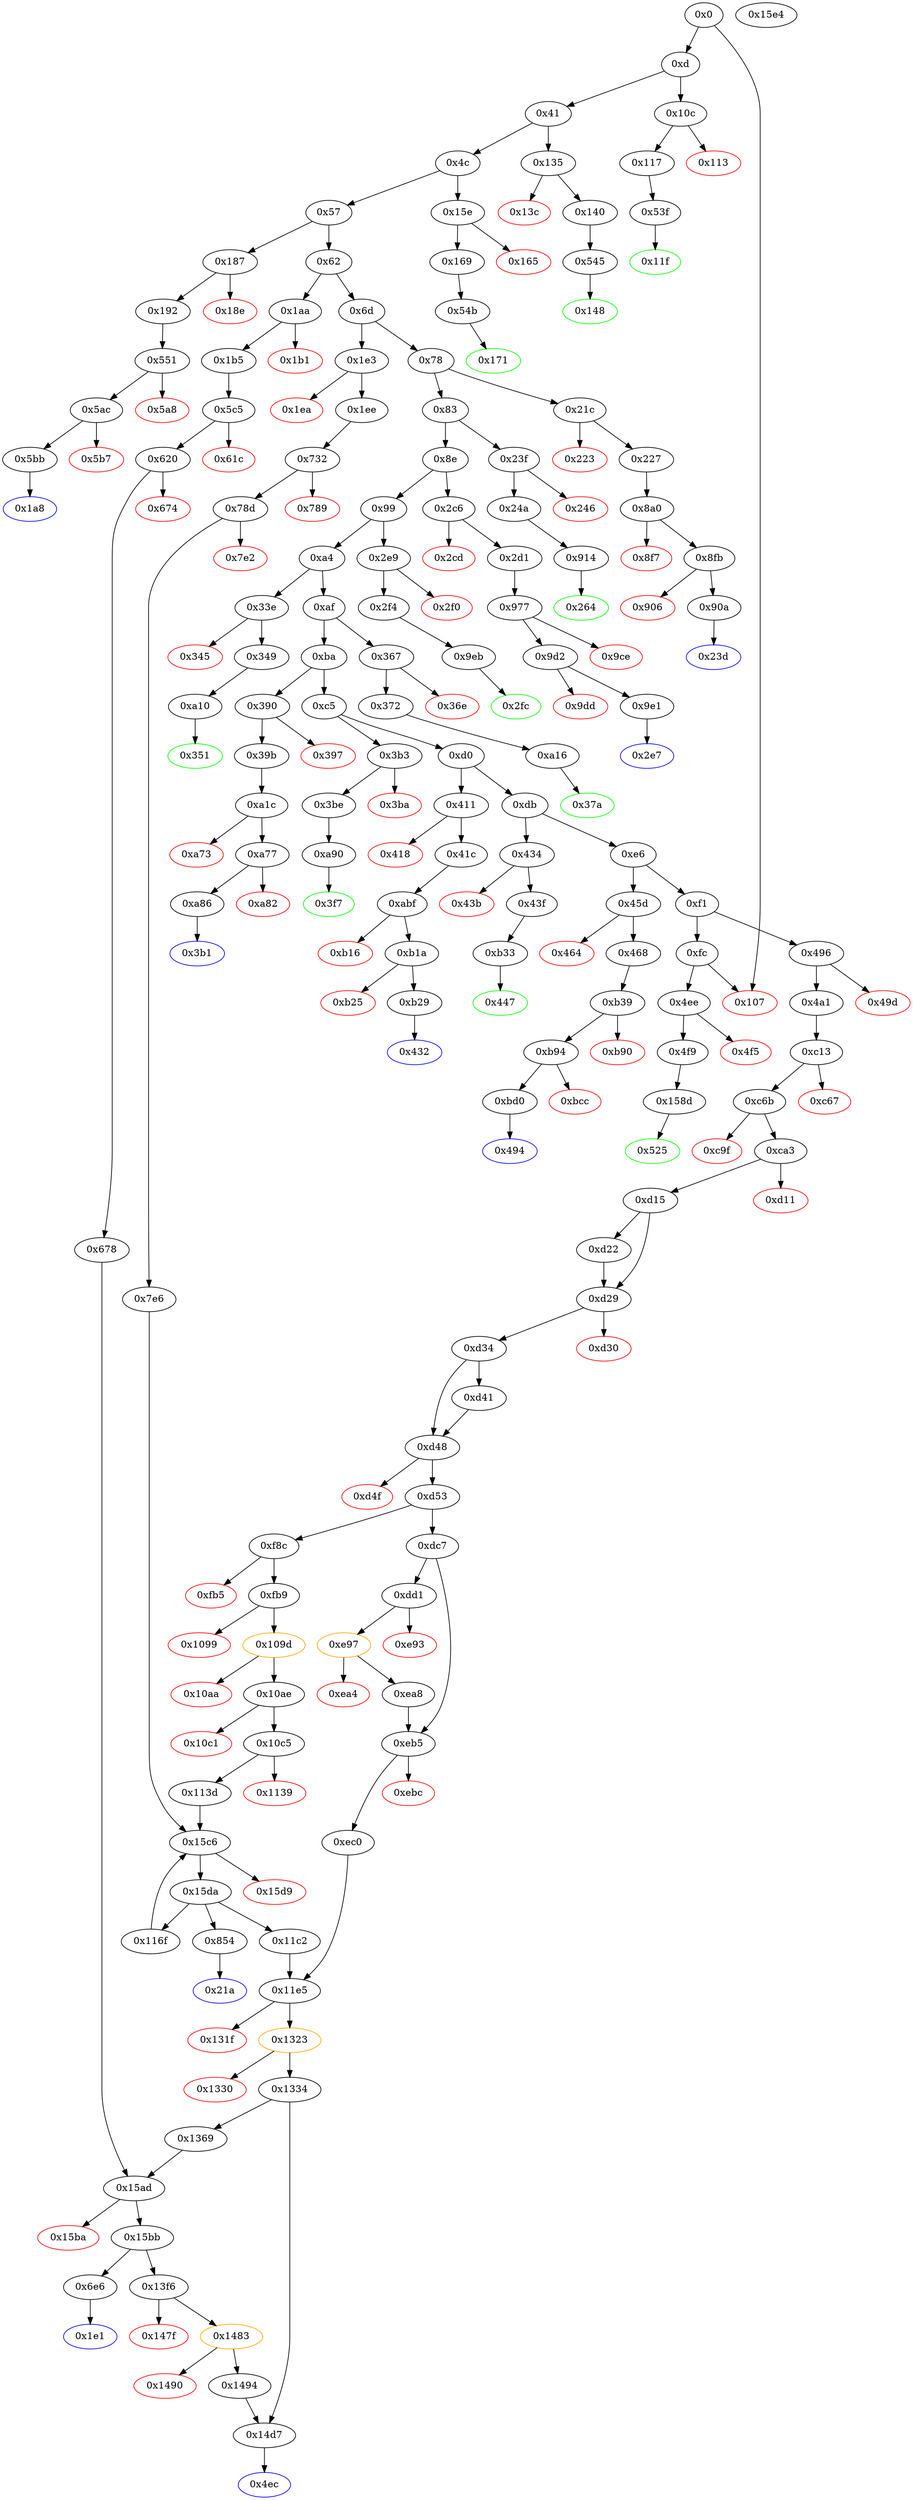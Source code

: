 strict digraph "" {
"0x411" [fillcolor=white, id="0x411", style=filled, tooltip="Block 0x411\n[0x411:0x417]\n---\nPredecessors: [0xd0]\nSuccessors: [0x418, 0x41c]\n---\n0x411 JUMPDEST\n0x412 CALLVALUE\n0x413 ISZERO\n0x414 PUSH2 0x41c\n0x417 JUMPI\n---\n0x411: JUMPDEST \n0x412: V281 = CALLVALUE\n0x413: V282 = ISZERO V281\n0x414: V283 = 0x41c\n0x417: JUMPI 0x41c V282\n---\nEntry stack: [V11]\nStack pops: 0\nStack additions: []\nExit stack: [V11]\n\nDef sites:\nV11: {0xd.0x35}\n"];
"0x351" [color=green, fillcolor=white, id="0x351", style=filled, tooltip="Block 0x351\n[0x351:0x366]\n---\nPredecessors: [0xa10]\nSuccessors: []\n---\n0x351 JUMPDEST\n0x352 PUSH1 0x40\n0x354 MLOAD\n0x355 DUP1\n0x356 DUP3\n0x357 DUP2\n0x358 MSTORE\n0x359 PUSH1 0x20\n0x35b ADD\n0x35c SWAP2\n0x35d POP\n0x35e POP\n0x35f PUSH1 0x40\n0x361 MLOAD\n0x362 DUP1\n0x363 SWAP2\n0x364 SUB\n0x365 SWAP1\n0x366 RETURN\n---\n0x351: JUMPDEST \n0x352: V222 = 0x40\n0x354: V223 = M[0x40]\n0x358: M[V223] = V646\n0x359: V224 = 0x20\n0x35b: V225 = ADD 0x20 V223\n0x35f: V226 = 0x40\n0x361: V227 = M[0x40]\n0x364: V228 = SUB V225 V227\n0x366: RETURN V227 V228\n---\nEntry stack: [V11, 0x351, V646]\nStack pops: 1\nStack additions: []\nExit stack: [V11, 0x351]\n\nDef sites:\nV11: {0xd.0x35}\n0x351: {0x349.0x34a}\nV646: {0xa10.0xa13}\n"];
"0x192" [fillcolor=white, id="0x192", style=filled, tooltip="Block 0x192\n[0x192:0x1a7]\n---\nPredecessors: [0x187]\nSuccessors: [0x551]\n---\n0x192 JUMPDEST\n0x193 PUSH2 0x1a8\n0x196 PUSH1 0x4\n0x198 DUP1\n0x199 DUP1\n0x19a CALLDATALOAD\n0x19b SWAP1\n0x19c PUSH1 0x20\n0x19e ADD\n0x19f SWAP1\n0x1a0 SWAP2\n0x1a1 SWAP1\n0x1a2 POP\n0x1a3 POP\n0x1a4 PUSH2 0x551\n0x1a7 JUMP\n---\n0x192: JUMPDEST \n0x193: V113 = 0x1a8\n0x196: V114 = 0x4\n0x19a: V115 = CALLDATALOAD 0x4\n0x19c: V116 = 0x20\n0x19e: V117 = ADD 0x20 0x4\n0x1a4: V118 = 0x551\n0x1a7: JUMP 0x551\n---\nEntry stack: [V11]\nStack pops: 0\nStack additions: [0x1a8, V115]\nExit stack: [V11, 0x1a8, V115]\n\nDef sites:\nV11: {0xd.0x35}\n"];
"0x977" [fillcolor=white, id="0x977", style=filled, tooltip="Block 0x977\n[0x977:0x9cd]\n---\nPredecessors: [0x2d1]\nSuccessors: [0x9ce, 0x9d2]\n---\n0x977 JUMPDEST\n0x978 PUSH1 0x0\n0x97a DUP1\n0x97b SWAP1\n0x97c SLOAD\n0x97d SWAP1\n0x97e PUSH2 0x100\n0x981 EXP\n0x982 SWAP1\n0x983 DIV\n0x984 PUSH20 0xffffffffffffffffffffffffffffffffffffffff\n0x999 AND\n0x99a PUSH20 0xffffffffffffffffffffffffffffffffffffffff\n0x9af AND\n0x9b0 CALLER\n0x9b1 PUSH20 0xffffffffffffffffffffffffffffffffffffffff\n0x9c6 AND\n0x9c7 EQ\n0x9c8 ISZERO\n0x9c9 ISZERO\n0x9ca PUSH2 0x9d2\n0x9cd JUMPI\n---\n0x977: JUMPDEST \n0x978: V614 = 0x0\n0x97c: V615 = S[0x0]\n0x97e: V616 = 0x100\n0x981: V617 = EXP 0x100 0x0\n0x983: V618 = DIV V615 0x1\n0x984: V619 = 0xffffffffffffffffffffffffffffffffffffffff\n0x999: V620 = AND 0xffffffffffffffffffffffffffffffffffffffff V618\n0x99a: V621 = 0xffffffffffffffffffffffffffffffffffffffff\n0x9af: V622 = AND 0xffffffffffffffffffffffffffffffffffffffff V620\n0x9b0: V623 = CALLER\n0x9b1: V624 = 0xffffffffffffffffffffffffffffffffffffffff\n0x9c6: V625 = AND 0xffffffffffffffffffffffffffffffffffffffff V623\n0x9c7: V626 = EQ V625 V622\n0x9c8: V627 = ISZERO V626\n0x9c9: V628 = ISZERO V627\n0x9ca: V629 = 0x9d2\n0x9cd: JUMPI 0x9d2 V628\n---\nEntry stack: [V11, 0x2e7, V195]\nStack pops: 0\nStack additions: []\nExit stack: [V11, 0x2e7, V195]\n\nDef sites:\nV11: {0xd.0x35}\n0x2e7: {0x2d1.0x2d2}\nV195: {0x2d1.0x2d9}\n"];
"0x37a" [color=green, fillcolor=white, id="0x37a", style=filled, tooltip="Block 0x37a\n[0x37a:0x38f]\n---\nPredecessors: [0xa16]\nSuccessors: []\n---\n0x37a JUMPDEST\n0x37b PUSH1 0x40\n0x37d MLOAD\n0x37e DUP1\n0x37f DUP3\n0x380 DUP2\n0x381 MSTORE\n0x382 PUSH1 0x20\n0x384 ADD\n0x385 SWAP2\n0x386 POP\n0x387 POP\n0x388 PUSH1 0x40\n0x38a MLOAD\n0x38b DUP1\n0x38c SWAP2\n0x38d SUB\n0x38e SWAP1\n0x38f RETURN\n---\n0x37a: JUMPDEST \n0x37b: V235 = 0x40\n0x37d: V236 = M[0x40]\n0x381: M[V236] = V648\n0x382: V237 = 0x20\n0x384: V238 = ADD 0x20 V236\n0x388: V239 = 0x40\n0x38a: V240 = M[0x40]\n0x38d: V241 = SUB V238 V240\n0x38f: RETURN V240 V241\n---\nEntry stack: [V11, 0x37a, V648]\nStack pops: 1\nStack additions: []\nExit stack: [V11, 0x37a]\n\nDef sites:\nV11: {0xd.0x35}\n0x37a: {0x372.0x373}\nV648: {0xa16.0xa19}\n"];
"0x678" [fillcolor=white, id="0x678", style=filled, tooltip="Block 0x678\n[0x678:0x6e5]\n---\nPredecessors: [0x620]\nSuccessors: [0x15ad]\n---\n0x678 JUMPDEST\n0x679 PUSH1 0x0\n0x67b PUSH1 0x8\n0x67d PUSH1 0x0\n0x67f DUP4\n0x680 PUSH20 0xffffffffffffffffffffffffffffffffffffffff\n0x695 AND\n0x696 PUSH20 0xffffffffffffffffffffffffffffffffffffffff\n0x6ab AND\n0x6ac DUP2\n0x6ad MSTORE\n0x6ae PUSH1 0x20\n0x6b0 ADD\n0x6b1 SWAP1\n0x6b2 DUP2\n0x6b3 MSTORE\n0x6b4 PUSH1 0x20\n0x6b6 ADD\n0x6b7 PUSH1 0x0\n0x6b9 SHA3\n0x6ba PUSH1 0x0\n0x6bc PUSH2 0x100\n0x6bf EXP\n0x6c0 DUP2\n0x6c1 SLOAD\n0x6c2 DUP2\n0x6c3 PUSH1 0xff\n0x6c5 MUL\n0x6c6 NOT\n0x6c7 AND\n0x6c8 SWAP1\n0x6c9 DUP4\n0x6ca ISZERO\n0x6cb ISZERO\n0x6cc MUL\n0x6cd OR\n0x6ce SWAP1\n0x6cf SSTORE\n0x6d0 POP\n0x6d1 PUSH2 0x6e6\n0x6d4 PUSH1 0x1\n0x6d6 PUSH1 0x5\n0x6d8 SLOAD\n0x6d9 PUSH2 0x15ad\n0x6dc SWAP1\n0x6dd SWAP2\n0x6de SWAP1\n0x6df PUSH4 0xffffffff\n0x6e4 AND\n0x6e5 JUMP\n---\n0x678: JUMPDEST \n0x679: V433 = 0x0\n0x67b: V434 = 0x8\n0x67d: V435 = 0x0\n0x680: V436 = 0xffffffffffffffffffffffffffffffffffffffff\n0x695: V437 = AND 0xffffffffffffffffffffffffffffffffffffffff V127\n0x696: V438 = 0xffffffffffffffffffffffffffffffffffffffff\n0x6ab: V439 = AND 0xffffffffffffffffffffffffffffffffffffffff V437\n0x6ad: M[0x0] = V439\n0x6ae: V440 = 0x20\n0x6b0: V441 = ADD 0x20 0x0\n0x6b3: M[0x20] = 0x8\n0x6b4: V442 = 0x20\n0x6b6: V443 = ADD 0x20 0x20\n0x6b7: V444 = 0x0\n0x6b9: V445 = SHA3 0x0 0x40\n0x6ba: V446 = 0x0\n0x6bc: V447 = 0x100\n0x6bf: V448 = EXP 0x100 0x0\n0x6c1: V449 = S[V445]\n0x6c3: V450 = 0xff\n0x6c5: V451 = MUL 0xff 0x1\n0x6c6: V452 = NOT 0xff\n0x6c7: V453 = AND 0xffffffffffffffffffffffffffffffffffffffffffffffffffffffffffffff00 V449\n0x6ca: V454 = ISZERO 0x0\n0x6cb: V455 = ISZERO 0x1\n0x6cc: V456 = MUL 0x0 0x1\n0x6cd: V457 = OR 0x0 V453\n0x6cf: S[V445] = V457\n0x6d1: V458 = 0x6e6\n0x6d4: V459 = 0x1\n0x6d6: V460 = 0x5\n0x6d8: V461 = S[0x5]\n0x6d9: V462 = 0x15ad\n0x6df: V463 = 0xffffffff\n0x6e4: V464 = AND 0xffffffff 0x15ad\n0x6e5: JUMP 0x15ad\n---\nEntry stack: [V11, 0x1e1, V127]\nStack pops: 1\nStack additions: [S0, 0x6e6, V461, 0x1]\nExit stack: [V11, 0x1e1, V127, 0x6e6, V461, 0x1]\n\nDef sites:\nV11: {0xd.0x35}\n0x1e1: {0x1b5.0x1b6}\nV127: {0x1b5.0x1d3}\n"];
"0x345" [color=red, fillcolor=white, id="0x345", style=filled, tooltip="Block 0x345\n[0x345:0x348]\n---\nPredecessors: [0x33e]\nSuccessors: []\n---\n0x345 PUSH1 0x0\n0x347 DUP1\n0x348 REVERT\n---\n0x345: V219 = 0x0\n0x348: REVERT 0x0 0x0\n---\nEntry stack: [V11]\nStack pops: 0\nStack additions: []\nExit stack: [V11]\n\nDef sites:\nV11: {0xd.0x35}\n"];
"0x116f" [fillcolor=white, id="0x116f", style=filled, tooltip="Block 0x116f\n[0x116f:0x11c1]\n---\nPredecessors: [0x15da]\nSuccessors: [0x15c6]\n---\n0x116f JUMPDEST\n0x1170 PUSH1 0x9\n0x1172 PUSH1 0x0\n0x1174 DUP7\n0x1175 PUSH1 0x0\n0x1177 NOT\n0x1178 AND\n0x1179 PUSH1 0x0\n0x117b NOT\n0x117c AND\n0x117d DUP2\n0x117e MSTORE\n0x117f PUSH1 0x20\n0x1181 ADD\n0x1182 SWAP1\n0x1183 DUP2\n0x1184 MSTORE\n0x1185 PUSH1 0x20\n0x1187 ADD\n0x1188 PUSH1 0x0\n0x118a SHA3\n0x118b PUSH1 0x3\n0x118d ADD\n0x118e DUP2\n0x118f SWAP1\n0x1190 SSTORE\n0x1191 POP\n0x1192 PUSH2 0x11c2\n0x1195 DUP2\n0x1196 PUSH1 0x9\n0x1198 PUSH1 0x0\n0x119a DUP8\n0x119b PUSH1 0x0\n0x119d NOT\n0x119e AND\n0x119f PUSH1 0x0\n0x11a1 NOT\n0x11a2 AND\n0x11a3 DUP2\n0x11a4 MSTORE\n0x11a5 PUSH1 0x20\n0x11a7 ADD\n0x11a8 SWAP1\n0x11a9 DUP2\n0x11aa MSTORE\n0x11ab PUSH1 0x20\n0x11ad ADD\n0x11ae PUSH1 0x0\n0x11b0 SHA3\n0x11b1 PUSH1 0x2\n0x11b3 ADD\n0x11b4 SLOAD\n0x11b5 PUSH2 0x15c6\n0x11b8 SWAP1\n0x11b9 SWAP2\n0x11ba SWAP1\n0x11bb PUSH4 0xffffffff\n0x11c0 AND\n0x11c1 JUMP\n---\n0x116f: JUMPDEST \n0x1170: V1198 = 0x9\n0x1172: V1199 = 0x0\n0x1175: V1200 = 0x0\n0x1177: V1201 = NOT 0x0\n0x1178: V1202 = AND 0xffffffffffffffffffffffffffffffffffffffffffffffffffffffffffffffff V325\n0x1179: V1203 = 0x0\n0x117b: V1204 = NOT 0x0\n0x117c: V1205 = AND 0xffffffffffffffffffffffffffffffffffffffffffffffffffffffffffffffff V1202\n0x117e: M[0x0] = V1205\n0x117f: V1206 = 0x20\n0x1181: V1207 = ADD 0x20 0x0\n0x1184: M[0x20] = 0x9\n0x1185: V1208 = 0x20\n0x1187: V1209 = ADD 0x20 0x20\n0x1188: V1210 = 0x0\n0x118a: V1211 = SHA3 0x0 0x40\n0x118b: V1212 = 0x3\n0x118d: V1213 = ADD 0x3 V1211\n0x1190: S[V1213] = S0\n0x1192: V1214 = 0x11c2\n0x1196: V1215 = 0x9\n0x1198: V1216 = 0x0\n0x119b: V1217 = 0x0\n0x119d: V1218 = NOT 0x0\n0x119e: V1219 = AND 0xffffffffffffffffffffffffffffffffffffffffffffffffffffffffffffffff V325\n0x119f: V1220 = 0x0\n0x11a1: V1221 = NOT 0x0\n0x11a2: V1222 = AND 0xffffffffffffffffffffffffffffffffffffffffffffffffffffffffffffffff V1219\n0x11a4: M[0x0] = V1222\n0x11a5: V1223 = 0x20\n0x11a7: V1224 = ADD 0x20 0x0\n0x11aa: M[0x20] = 0x9\n0x11ab: V1225 = 0x20\n0x11ad: V1226 = ADD 0x20 0x20\n0x11ae: V1227 = 0x0\n0x11b0: V1228 = SHA3 0x0 0x40\n0x11b1: V1229 = 0x2\n0x11b3: V1230 = ADD 0x2 V1228\n0x11b4: V1231 = S[V1230]\n0x11b5: V1232 = 0x15c6\n0x11bb: V1233 = 0xffffffff\n0x11c0: V1234 = AND 0xffffffff 0x15c6\n0x11c1: JUMP 0x15c6\n---\nEntry stack: [V11, 0x4ec, V325, S3, S2, S1, S0]\nStack pops: 5\nStack additions: [S4, S3, S2, S1, 0x11c2, V1231, S1]\nExit stack: [V11, 0x4ec, V325, S3, S2, S1, 0x11c2, V1231, S1]\n\nDef sites:\nV11: {0xd.0x35}\n0x4ec: {0x4a1.0x4a2}\nV325: {0x4a1.0x4ad}\nS3: {0x4a1.0x4cc, 0xd.0x35}\nS2: {0x4a1.0x4d5, 0x1ee.0x1ef}\nS1: {0x4a1.0x4de, 0x1ee.0x20c}\nS0: {0x15c6_0x7e6.0x15cc, 0x15c6_0x113d.0x15cc, 0x15c6_0x116f.0x15cc}\n"];
"0x4c" [fillcolor=white, id="0x4c", style=filled, tooltip="Block 0x4c\n[0x4c:0x56]\n---\nPredecessors: [0x41]\nSuccessors: [0x57, 0x15e]\n---\n0x4c DUP1\n0x4d PUSH4 0x24ec7590\n0x52 EQ\n0x53 PUSH2 0x15e\n0x56 JUMPI\n---\n0x4d: V18 = 0x24ec7590\n0x52: V19 = EQ 0x24ec7590 V11\n0x53: V20 = 0x15e\n0x56: JUMPI 0x15e V19\n---\nEntry stack: [V11]\nStack pops: 1\nStack additions: [S0]\nExit stack: [V11]\n\nDef sites:\nV11: {0xd.0x35}\n"];
"0xa73" [color=red, fillcolor=white, id="0xa73", style=filled, tooltip="Block 0xa73\n[0xa73:0xa76]\n---\nPredecessors: [0xa1c]\nSuccessors: []\n---\n0xa73 PUSH1 0x0\n0xa75 DUP1\n0xa76 REVERT\n---\n0xa73: V665 = 0x0\n0xa76: REVERT 0x0 0x0\n---\nEntry stack: [V11, 0x3b1, V248]\nStack pops: 0\nStack additions: []\nExit stack: [V11, 0x3b1, V248]\n\nDef sites:\nV11: {0xd.0x35}\n0x3b1: {0x39b.0x39c}\nV248: {0x39b.0x3a3}\n"];
"0xfb5" [color=red, fillcolor=white, id="0xfb5", style=filled, tooltip="Block 0xfb5\n[0xfb5:0xfb8]\n---\nPredecessors: [0xf8c]\nSuccessors: []\n---\n0xfb5 PUSH1 0x0\n0xfb7 DUP1\n0xfb8 REVERT\n---\n0xfb5: V1068 = 0x0\n0xfb8: REVERT 0x0 0x0\n---\nEntry stack: [V11, 0x4ec, V325, V330, V333, V336]\nStack pops: 0\nStack additions: []\nExit stack: [V11, 0x4ec, V325, V330, V333, V336]\n\nDef sites:\nV11: {0xd.0x35}\n0x4ec: {0x4a1.0x4a2}\nV325: {0x4a1.0x4ad}\nV330: {0x4a1.0x4cc}\nV333: {0x4a1.0x4d5}\nV336: {0x4a1.0x4de}\n"];
"0x43b" [color=red, fillcolor=white, id="0x43b", style=filled, tooltip="Block 0x43b\n[0x43b:0x43e]\n---\nPredecessors: [0x434]\nSuccessors: []\n---\n0x43b PUSH1 0x0\n0x43d DUP1\n0x43e REVERT\n---\n0x43b: V294 = 0x0\n0x43e: REVERT 0x0 0x0\n---\nEntry stack: [V11]\nStack pops: 0\nStack additions: []\nExit stack: [V11]\n\nDef sites:\nV11: {0xd.0x35}\n"];
"0x169" [fillcolor=white, id="0x169", style=filled, tooltip="Block 0x169\n[0x169:0x170]\n---\nPredecessors: [0x15e]\nSuccessors: [0x54b]\n---\n0x169 JUMPDEST\n0x16a PUSH2 0x171\n0x16d PUSH2 0x54b\n0x170 JUMP\n---\n0x169: JUMPDEST \n0x16a: V100 = 0x171\n0x16d: V101 = 0x54b\n0x170: JUMP 0x54b\n---\nEntry stack: [V11]\nStack pops: 0\nStack additions: [0x171]\nExit stack: [V11, 0x171]\n\nDef sites:\nV11: {0xd.0x35}\n"];
"0x906" [color=red, fillcolor=white, id="0x906", style=filled, tooltip="Block 0x906\n[0x906:0x909]\n---\nPredecessors: [0x8fb]\nSuccessors: []\n---\n0x906 PUSH1 0x0\n0x908 DUP1\n0x909 REVERT\n---\n0x906: V578 = 0x0\n0x909: REVERT 0x0 0x0\n---\nEntry stack: [V11, 0x23d, V149]\nStack pops: 0\nStack additions: []\nExit stack: [V11, 0x23d, V149]\n\nDef sites:\nV11: {0xd.0x35}\n0x23d: {0x227.0x228}\nV149: {0x227.0x22f}\n"];
"0x90a" [fillcolor=white, id="0x90a", style=filled, tooltip="Block 0x90a\n[0x90a:0x913]\n---\nPredecessors: [0x8fb]\nSuccessors: [0x23d]\n---\n0x90a JUMPDEST\n0x90b DUP1\n0x90c PUSH1 0x6\n0x90e DUP2\n0x90f SWAP1\n0x910 SSTORE\n0x911 POP\n0x912 POP\n0x913 JUMP\n---\n0x90a: JUMPDEST \n0x90c: V579 = 0x6\n0x910: S[0x6] = V149\n0x913: JUMP 0x23d\n---\nEntry stack: [V11, 0x23d, V149]\nStack pops: 2\nStack additions: []\nExit stack: [V11]\n\nDef sites:\nV11: {0xd.0x35}\n0x23d: {0x227.0x228}\nV149: {0x227.0x22f}\n"];
"0x372" [fillcolor=white, id="0x372", style=filled, tooltip="Block 0x372\n[0x372:0x379]\n---\nPredecessors: [0x367]\nSuccessors: [0xa16]\n---\n0x372 JUMPDEST\n0x373 PUSH2 0x37a\n0x376 PUSH2 0xa16\n0x379 JUMP\n---\n0x372: JUMPDEST \n0x373: V233 = 0x37a\n0x376: V234 = 0xa16\n0x379: JUMP 0xa16\n---\nEntry stack: [V11]\nStack pops: 0\nStack additions: [0x37a]\nExit stack: [V11, 0x37a]\n\nDef sites:\nV11: {0xd.0x35}\n"];
"0x5bb" [fillcolor=white, id="0x5bb", style=filled, tooltip="Block 0x5bb\n[0x5bb:0x5c4]\n---\nPredecessors: [0x5ac]\nSuccessors: [0x1a8]\n---\n0x5bb JUMPDEST\n0x5bc DUP1\n0x5bd PUSH1 0x1\n0x5bf DUP2\n0x5c0 SWAP1\n0x5c1 SSTORE\n0x5c2 POP\n0x5c3 POP\n0x5c4 JUMP\n---\n0x5bb: JUMPDEST \n0x5bd: V392 = 0x1\n0x5c1: S[0x1] = V115\n0x5c4: JUMP 0x1a8\n---\nEntry stack: [V11, 0x1a8, V115]\nStack pops: 2\nStack additions: []\nExit stack: [V11]\n\nDef sites:\nV11: {0xd.0x35}\n0x1a8: {0x192.0x193}\nV115: {0x192.0x19a}\n"];
"0x2cd" [color=red, fillcolor=white, id="0x2cd", style=filled, tooltip="Block 0x2cd\n[0x2cd:0x2d0]\n---\nPredecessors: [0x2c6]\nSuccessors: []\n---\n0x2cd PUSH1 0x0\n0x2cf DUP1\n0x2d0 REVERT\n---\n0x2cd: V192 = 0x0\n0x2d0: REVERT 0x0 0x0\n---\nEntry stack: [V11]\nStack pops: 0\nStack additions: []\nExit stack: [V11]\n\nDef sites:\nV11: {0xd.0x35}\n"];
"0x113d" [fillcolor=white, id="0x113d", style=filled, tooltip="Block 0x113d\n[0x113d:0x116e]\n---\nPredecessors: [0x10c5]\nSuccessors: [0x15c6]\n---\n0x113d JUMPDEST\n0x113e PUSH2 0x116f\n0x1141 PUSH1 0x1\n0x1143 PUSH1 0x9\n0x1145 PUSH1 0x0\n0x1147 DUP8\n0x1148 PUSH1 0x0\n0x114a NOT\n0x114b AND\n0x114c PUSH1 0x0\n0x114e NOT\n0x114f AND\n0x1150 DUP2\n0x1151 MSTORE\n0x1152 PUSH1 0x20\n0x1154 ADD\n0x1155 SWAP1\n0x1156 DUP2\n0x1157 MSTORE\n0x1158 PUSH1 0x20\n0x115a ADD\n0x115b PUSH1 0x0\n0x115d SHA3\n0x115e PUSH1 0x3\n0x1160 ADD\n0x1161 SLOAD\n0x1162 PUSH2 0x15c6\n0x1165 SWAP1\n0x1166 SWAP2\n0x1167 SWAP1\n0x1168 PUSH4 0xffffffff\n0x116d AND\n0x116e JUMP\n---\n0x113d: JUMPDEST \n0x113e: V1176 = 0x116f\n0x1141: V1177 = 0x1\n0x1143: V1178 = 0x9\n0x1145: V1179 = 0x0\n0x1148: V1180 = 0x0\n0x114a: V1181 = NOT 0x0\n0x114b: V1182 = AND 0xffffffffffffffffffffffffffffffffffffffffffffffffffffffffffffffff V325\n0x114c: V1183 = 0x0\n0x114e: V1184 = NOT 0x0\n0x114f: V1185 = AND 0xffffffffffffffffffffffffffffffffffffffffffffffffffffffffffffffff V1182\n0x1151: M[0x0] = V1185\n0x1152: V1186 = 0x20\n0x1154: V1187 = ADD 0x20 0x0\n0x1157: M[0x20] = 0x9\n0x1158: V1188 = 0x20\n0x115a: V1189 = ADD 0x20 0x20\n0x115b: V1190 = 0x0\n0x115d: V1191 = SHA3 0x0 0x40\n0x115e: V1192 = 0x3\n0x1160: V1193 = ADD 0x3 V1191\n0x1161: V1194 = S[V1193]\n0x1162: V1195 = 0x15c6\n0x1168: V1196 = 0xffffffff\n0x116d: V1197 = AND 0xffffffff 0x15c6\n0x116e: JUMP 0x15c6\n---\nEntry stack: [V11, 0x4ec, V325, V330, V333, V336]\nStack pops: 4\nStack additions: [S3, S2, S1, S0, 0x116f, V1194, 0x1]\nExit stack: [V11, 0x4ec, V325, V330, V333, V336, 0x116f, V1194, 0x1]\n\nDef sites:\nV11: {0xd.0x35}\n0x4ec: {0x4a1.0x4a2}\nV325: {0x4a1.0x4ad}\nV330: {0x4a1.0x4cc}\nV333: {0x4a1.0x4d5}\nV336: {0x4a1.0x4de}\n"];
"0x2d1" [fillcolor=white, id="0x2d1", style=filled, tooltip="Block 0x2d1\n[0x2d1:0x2e6]\n---\nPredecessors: [0x2c6]\nSuccessors: [0x977]\n---\n0x2d1 JUMPDEST\n0x2d2 PUSH2 0x2e7\n0x2d5 PUSH1 0x4\n0x2d7 DUP1\n0x2d8 DUP1\n0x2d9 CALLDATALOAD\n0x2da SWAP1\n0x2db PUSH1 0x20\n0x2dd ADD\n0x2de SWAP1\n0x2df SWAP2\n0x2e0 SWAP1\n0x2e1 POP\n0x2e2 POP\n0x2e3 PUSH2 0x977\n0x2e6 JUMP\n---\n0x2d1: JUMPDEST \n0x2d2: V193 = 0x2e7\n0x2d5: V194 = 0x4\n0x2d9: V195 = CALLDATALOAD 0x4\n0x2db: V196 = 0x20\n0x2dd: V197 = ADD 0x20 0x4\n0x2e3: V198 = 0x977\n0x2e6: JUMP 0x977\n---\nEntry stack: [V11]\nStack pops: 0\nStack additions: [0x2e7, V195]\nExit stack: [V11, 0x2e7, V195]\n\nDef sites:\nV11: {0xd.0x35}\n"];
"0x4f9" [fillcolor=white, id="0x4f9", style=filled, tooltip="Block 0x4f9\n[0x4f9:0x524]\n---\nPredecessors: [0x4ee]\nSuccessors: [0x158d]\n---\n0x4f9 JUMPDEST\n0x4fa PUSH2 0x525\n0x4fd PUSH1 0x4\n0x4ff DUP1\n0x500 DUP1\n0x501 CALLDATALOAD\n0x502 PUSH20 0xffffffffffffffffffffffffffffffffffffffff\n0x517 AND\n0x518 SWAP1\n0x519 PUSH1 0x20\n0x51b ADD\n0x51c SWAP1\n0x51d SWAP2\n0x51e SWAP1\n0x51f POP\n0x520 POP\n0x521 PUSH2 0x158d\n0x524 JUMP\n---\n0x4f9: JUMPDEST \n0x4fa: V344 = 0x525\n0x4fd: V345 = 0x4\n0x501: V346 = CALLDATALOAD 0x4\n0x502: V347 = 0xffffffffffffffffffffffffffffffffffffffff\n0x517: V348 = AND 0xffffffffffffffffffffffffffffffffffffffff V346\n0x519: V349 = 0x20\n0x51b: V350 = ADD 0x20 0x4\n0x521: V351 = 0x158d\n0x524: JUMP 0x158d\n---\nEntry stack: [V11]\nStack pops: 0\nStack additions: [0x525, V348]\nExit stack: [V11, 0x525, V348]\n\nDef sites:\nV11: {0xd.0x35}\n"];
"0x15ba" [color=red, fillcolor=white, id="0x15ba", style=filled, tooltip="Block 0x15ba\n[0x15ba:0x15ba]\n---\nPredecessors: [0x15ad]\nSuccessors: []\n---\n0x15ba INVALID\n---\n0x15ba: INVALID \n---\nEntry stack: [V11, 0x4ec, V325, S9, S8, S7, S6, {0x1e1, 0xa9059cbb}, S4, {0x6e6, 0x13f6}, S2, S1, 0x0]\nStack pops: 0\nStack additions: []\nExit stack: [V11, 0x4ec, V325, S9, S8, S7, S6, {0x1e1, 0xa9059cbb}, S4, {0x6e6, 0x13f6}, S2, S1, 0x0]\n\nDef sites:\nV11: {0xd.0x35}\n0x4ec: {0x4a1.0x4a2}\nV325: {0x4a1.0x4ad}\nS9: {0x4a1.0x4cc, 0xd.0x35}\nS8: {0x4a1.0x4d5, 0x1ee.0x1ef}\nS7: {0x4a1.0x4de, 0x1ee.0x20c}\nS6: {0x1369.0x13a1, 0xd.0x35}\n{0x1e1, 0xa9059cbb}: {0x1369.0x13a2, 0x1b5.0x1b6}\nS4: {0x4a1.0x4cc, 0xd.0x35, 0x1b5.0x1d3}\n{0x6e6, 0x13f6}: {0x1369.0x13a8, 0x678.0x6d1}\nS2: {0x1369.0x13e8, 0x678.0x6d8}\nS1: {0x1369.0x13c9, 0x678.0x6d4}\n0x0: {0x15ad.0x15ae}\n"];
"0x13c" [color=red, fillcolor=white, id="0x13c", style=filled, tooltip="Block 0x13c\n[0x13c:0x13f]\n---\nPredecessors: [0x135]\nSuccessors: []\n---\n0x13c PUSH1 0x0\n0x13e DUP1\n0x13f REVERT\n---\n0x13c: V86 = 0x0\n0x13f: REVERT 0x0 0x0\n---\nEntry stack: [V11]\nStack pops: 0\nStack additions: []\nExit stack: [V11]\n\nDef sites:\nV11: {0xd.0x35}\n"];
"0xb16" [color=red, fillcolor=white, id="0xb16", style=filled, tooltip="Block 0xb16\n[0xb16:0xb19]\n---\nPredecessors: [0xabf]\nSuccessors: []\n---\n0xb16 PUSH1 0x0\n0xb18 DUP1\n0xb19 REVERT\n---\n0xb16: V707 = 0x0\n0xb19: REVERT 0x0 0x0\n---\nEntry stack: [V11, 0x432, V287]\nStack pops: 0\nStack additions: []\nExit stack: [V11, 0x432, V287]\n\nDef sites:\nV11: {0xd.0x35}\n0x432: {0x41c.0x41d}\nV287: {0x41c.0x424}\n"];
"0x349" [fillcolor=white, id="0x349", style=filled, tooltip="Block 0x349\n[0x349:0x350]\n---\nPredecessors: [0x33e]\nSuccessors: [0xa10]\n---\n0x349 JUMPDEST\n0x34a PUSH2 0x351\n0x34d PUSH2 0xa10\n0x350 JUMP\n---\n0x349: JUMPDEST \n0x34a: V220 = 0x351\n0x34d: V221 = 0xa10\n0x350: JUMP 0xa10\n---\nEntry stack: [V11]\nStack pops: 0\nStack additions: [0x351]\nExit stack: [V11, 0x351]\n\nDef sites:\nV11: {0xd.0x35}\n"];
"0x5b7" [color=red, fillcolor=white, id="0x5b7", style=filled, tooltip="Block 0x5b7\n[0x5b7:0x5ba]\n---\nPredecessors: [0x5ac]\nSuccessors: []\n---\n0x5b7 PUSH1 0x0\n0x5b9 DUP1\n0x5ba REVERT\n---\n0x5b7: V391 = 0x0\n0x5ba: REVERT 0x0 0x0\n---\nEntry stack: [V11, 0x1a8, V115]\nStack pops: 0\nStack additions: []\nExit stack: [V11, 0x1a8, V115]\n\nDef sites:\nV11: {0xd.0x35}\n0x1a8: {0x192.0x193}\nV115: {0x192.0x19a}\n"];
"0x33e" [fillcolor=white, id="0x33e", style=filled, tooltip="Block 0x33e\n[0x33e:0x344]\n---\nPredecessors: [0xa4]\nSuccessors: [0x345, 0x349]\n---\n0x33e JUMPDEST\n0x33f CALLVALUE\n0x340 ISZERO\n0x341 PUSH2 0x349\n0x344 JUMPI\n---\n0x33e: JUMPDEST \n0x33f: V216 = CALLVALUE\n0x340: V217 = ISZERO V216\n0x341: V218 = 0x349\n0x344: JUMPI 0x349 V217\n---\nEntry stack: [V11]\nStack pops: 0\nStack additions: []\nExit stack: [V11]\n\nDef sites:\nV11: {0xd.0x35}\n"];
"0xdd1" [fillcolor=white, id="0xdd1", style=filled, tooltip="Block 0xdd1\n[0xdd1:0xe92]\n---\nPredecessors: [0xdc7]\nSuccessors: [0xe93, 0xe97]\n---\n0xdd1 POP\n0xdd2 DUP2\n0xdd3 PUSH1 0x7\n0xdd5 PUSH1 0x0\n0xdd7 SWAP1\n0xdd8 SLOAD\n0xdd9 SWAP1\n0xdda PUSH2 0x100\n0xddd EXP\n0xdde SWAP1\n0xddf DIV\n0xde0 PUSH20 0xffffffffffffffffffffffffffffffffffffffff\n0xdf5 AND\n0xdf6 PUSH20 0xffffffffffffffffffffffffffffffffffffffff\n0xe0b AND\n0xe0c PUSH4 0x70a08231\n0xe11 ADDRESS\n0xe12 PUSH1 0x0\n0xe14 PUSH1 0x40\n0xe16 MLOAD\n0xe17 PUSH1 0x20\n0xe19 ADD\n0xe1a MSTORE\n0xe1b PUSH1 0x40\n0xe1d MLOAD\n0xe1e DUP3\n0xe1f PUSH4 0xffffffff\n0xe24 AND\n0xe25 PUSH29 0x100000000000000000000000000000000000000000000000000000000\n0xe43 MUL\n0xe44 DUP2\n0xe45 MSTORE\n0xe46 PUSH1 0x4\n0xe48 ADD\n0xe49 DUP1\n0xe4a DUP3\n0xe4b PUSH20 0xffffffffffffffffffffffffffffffffffffffff\n0xe60 AND\n0xe61 PUSH20 0xffffffffffffffffffffffffffffffffffffffff\n0xe76 AND\n0xe77 DUP2\n0xe78 MSTORE\n0xe79 PUSH1 0x20\n0xe7b ADD\n0xe7c SWAP2\n0xe7d POP\n0xe7e POP\n0xe7f PUSH1 0x20\n0xe81 PUSH1 0x40\n0xe83 MLOAD\n0xe84 DUP1\n0xe85 DUP4\n0xe86 SUB\n0xe87 DUP2\n0xe88 PUSH1 0x0\n0xe8a DUP8\n0xe8b DUP1\n0xe8c EXTCODESIZE\n0xe8d ISZERO\n0xe8e ISZERO\n0xe8f PUSH2 0xe97\n0xe92 JUMPI\n---\n0xdd3: V910 = 0x7\n0xdd5: V911 = 0x0\n0xdd8: V912 = S[0x7]\n0xdda: V913 = 0x100\n0xddd: V914 = EXP 0x100 0x0\n0xddf: V915 = DIV V912 0x1\n0xde0: V916 = 0xffffffffffffffffffffffffffffffffffffffff\n0xdf5: V917 = AND 0xffffffffffffffffffffffffffffffffffffffff V915\n0xdf6: V918 = 0xffffffffffffffffffffffffffffffffffffffff\n0xe0b: V919 = AND 0xffffffffffffffffffffffffffffffffffffffff V917\n0xe0c: V920 = 0x70a08231\n0xe11: V921 = ADDRESS\n0xe12: V922 = 0x0\n0xe14: V923 = 0x40\n0xe16: V924 = M[0x40]\n0xe17: V925 = 0x20\n0xe19: V926 = ADD 0x20 V924\n0xe1a: M[V926] = 0x0\n0xe1b: V927 = 0x40\n0xe1d: V928 = M[0x40]\n0xe1f: V929 = 0xffffffff\n0xe24: V930 = AND 0xffffffff 0x70a08231\n0xe25: V931 = 0x100000000000000000000000000000000000000000000000000000000\n0xe43: V932 = MUL 0x100000000000000000000000000000000000000000000000000000000 0x70a08231\n0xe45: M[V928] = 0x70a0823100000000000000000000000000000000000000000000000000000000\n0xe46: V933 = 0x4\n0xe48: V934 = ADD 0x4 V928\n0xe4b: V935 = 0xffffffffffffffffffffffffffffffffffffffff\n0xe60: V936 = AND 0xffffffffffffffffffffffffffffffffffffffff V921\n0xe61: V937 = 0xffffffffffffffffffffffffffffffffffffffff\n0xe76: V938 = AND 0xffffffffffffffffffffffffffffffffffffffff V936\n0xe78: M[V934] = V938\n0xe79: V939 = 0x20\n0xe7b: V940 = ADD 0x20 V934\n0xe7f: V941 = 0x20\n0xe81: V942 = 0x40\n0xe83: V943 = M[0x40]\n0xe86: V944 = SUB V940 V943\n0xe88: V945 = 0x0\n0xe8c: V946 = EXTCODESIZE V919\n0xe8d: V947 = ISZERO V946\n0xe8e: V948 = ISZERO V947\n0xe8f: V949 = 0xe97\n0xe92: JUMPI 0xe97 V948\n---\nEntry stack: [V11, 0x4ec, V325, V330, V333, V336, V907]\nStack pops: 3\nStack additions: [S2, S1, S2, V919, 0x70a08231, V940, 0x20, V943, V944, V943, 0x0, V919]\nExit stack: [V11, 0x4ec, V325, V330, V333, V336, V333, V919, 0x70a08231, V940, 0x20, V943, V944, V943, 0x0, V919]\n\nDef sites:\nV11: {0xd.0x35}\n0x4ec: {0x4a1.0x4a2}\nV325: {0x4a1.0x4ad}\nV330: {0x4a1.0x4cc}\nV333: {0x4a1.0x4d5}\nV336: {0x4a1.0x4de}\nV907: {0xdc7.0xdca}\n"];
"0x10c1" [color=red, fillcolor=white, id="0x10c1", style=filled, tooltip="Block 0x10c1\n[0x10c1:0x10c4]\n---\nPredecessors: [0x10ae]\nSuccessors: []\n---\n0x10c1 PUSH1 0x0\n0x10c3 DUP1\n0x10c4 REVERT\n---\n0x10c1: V1143 = 0x0\n0x10c4: REVERT 0x0 0x0\n---\nEntry stack: [V11, 0x4ec, V325, V330, V333, V336]\nStack pops: 0\nStack additions: []\nExit stack: [V11, 0x4ec, V325, V330, V333, V336]\n\nDef sites:\nV11: {0xd.0x35}\n0x4ec: {0x4a1.0x4a2}\nV325: {0x4a1.0x4ad}\nV330: {0x4a1.0x4cc}\nV333: {0x4a1.0x4d5}\nV336: {0x4a1.0x4de}\n"];
"0x15da" [fillcolor=white, id="0x15da", style=filled, tooltip="Block 0x15da\n[0x15da:0x15e3]\n---\nPredecessors: [0x15c6]\nSuccessors: [0x854, 0x116f, 0x11c2]\n---\n0x15da JUMPDEST\n0x15db DUP1\n0x15dc SWAP2\n0x15dd POP\n0x15de POP\n0x15df SWAP3\n0x15e0 SWAP2\n0x15e1 POP\n0x15e2 POP\n0x15e3 JUMP\n---\n0x15da: JUMPDEST \n0x15e3: JUMP {0x854, 0x116f, 0x11c2}\n---\nEntry stack: [V11, 0x4ec, V325, S7, S6, S5, {0x854, 0x116f, 0x11c2}, S3, S2, 0x0, V1570]\nStack pops: 5\nStack additions: [S0]\nExit stack: [V11, 0x4ec, V325, S7, S6, S5, V1570]\n\nDef sites:\nV11: {0xd.0x35}\n0x4ec: {0x4a1.0x4a2}\nV325: {0x4a1.0x4ad}\nS7: {0x4a1.0x4cc, 0xd.0x35}\nS6: {0x4a1.0x4d5, 0x1ee.0x1ef}\nS5: {0x4a1.0x4de, 0x1ee.0x20c}\n{0x854, 0x116f, 0x11c2}: {0x113d.0x113e, 0x116f.0x1192, 0x7e6.0x83f}\nS3: {0x113d.0x1161, 0x116f.0x11b4, 0x7e6.0x846}\nS2: {0x4a1.0x4de, 0x113d.0x1141, 0x1ee.0x20c, 0x7e6.0x842}\n0x0: {0x15c6.0x15c7}\nV1570: {0x15c6.0x15cc}\n"];
"0x131f" [color=red, fillcolor=white, id="0x131f", style=filled, tooltip="Block 0x131f\n[0x131f:0x1322]\n---\nPredecessors: [0x11e5]\nSuccessors: []\n---\n0x131f PUSH1 0x0\n0x1321 DUP1\n0x1322 REVERT\n---\n0x131f: V1332 = 0x0\n0x1322: REVERT 0x0 0x0\n---\nEntry stack: [V11, 0x4ec, V325, S11, S10, S9, V1299, 0xa9059cbb, V1322, 0x20, V1325, V1326, V1325, 0x0, V1299]\nStack pops: 0\nStack additions: []\nExit stack: [V11, 0x4ec, V325, S11, S10, S9, V1299, 0xa9059cbb, V1322, 0x20, V1325, V1326, V1325, 0x0, V1299]\n\nDef sites:\nV11: {0xd.0x35}\n0x4ec: {0x4a1.0x4a2}\nV325: {0x4a1.0x4ad}\nS11: {0x4a1.0x4cc, 0xd.0x35}\nS10: {0x4a1.0x4d5, 0x1ee.0x1ef}\nS9: {0x4a1.0x4de, 0x1ee.0x20c}\nV1299: {0x11e5.0x128f}\n0xa9059cbb: {0x11e5.0x1290}\nV1322: {0x11e5.0x1306}\n0x20: {0x11e5.0x130b}\nV1325: {0x11e5.0x130f}\nV1326: {0x11e5.0x1312}\nV1325: {0x11e5.0x130f}\n0x0: {0x11e5.0x1314}\nV1299: {0x11e5.0x128f}\n"];
"0xa16" [fillcolor=white, id="0xa16", style=filled, tooltip="Block 0xa16\n[0xa16:0xa1b]\n---\nPredecessors: [0x372]\nSuccessors: [0x37a]\n---\n0xa16 JUMPDEST\n0xa17 PUSH1 0x3\n0xa19 SLOAD\n0xa1a DUP2\n0xa1b JUMP\n---\n0xa16: JUMPDEST \n0xa17: V647 = 0x3\n0xa19: V648 = S[0x3]\n0xa1b: JUMP 0x37a\n---\nEntry stack: [V11, 0x37a]\nStack pops: 1\nStack additions: [S0, V648]\nExit stack: [V11, 0x37a, V648]\n\nDef sites:\nV11: {0xd.0x35}\n0x37a: {0x372.0x373}\n"];
"0x117" [fillcolor=white, id="0x117", style=filled, tooltip="Block 0x117\n[0x117:0x11e]\n---\nPredecessors: [0x10c]\nSuccessors: [0x53f]\n---\n0x117 JUMPDEST\n0x118 PUSH2 0x11f\n0x11b PUSH2 0x53f\n0x11e JUMP\n---\n0x117: JUMPDEST \n0x118: V74 = 0x11f\n0x11b: V75 = 0x53f\n0x11e: JUMP 0x53f\n---\nEntry stack: [V11]\nStack pops: 0\nStack additions: [0x11f]\nExit stack: [V11, 0x11f]\n\nDef sites:\nV11: {0xd.0x35}\n"];
"0x432" [color=blue, fillcolor=white, id="0x432", style=filled, tooltip="Block 0x432\n[0x432:0x433]\n---\nPredecessors: [0xb29]\nSuccessors: []\n---\n0x432 JUMPDEST\n0x433 STOP\n---\n0x432: JUMPDEST \n0x433: STOP \n---\nEntry stack: [V11]\nStack pops: 0\nStack additions: []\nExit stack: [V11]\n\nDef sites:\nV11: {0xd.0x35}\n"];
"0x8e" [fillcolor=white, id="0x8e", style=filled, tooltip="Block 0x8e\n[0x8e:0x98]\n---\nPredecessors: [0x83]\nSuccessors: [0x99, 0x2c6]\n---\n0x8e DUP1\n0x8f PUSH4 0x710e5d2f\n0x94 EQ\n0x95 PUSH2 0x2c6\n0x98 JUMPI\n---\n0x8f: V36 = 0x710e5d2f\n0x94: V37 = EQ 0x710e5d2f V11\n0x95: V38 = 0x2c6\n0x98: JUMPI 0x2c6 V37\n---\nEntry stack: [V11]\nStack pops: 1\nStack additions: [S0]\nExit stack: [V11]\n\nDef sites:\nV11: {0xd.0x35}\n"];
"0xc6b" [fillcolor=white, id="0xc6b", style=filled, tooltip="Block 0xc6b\n[0xc6b:0xc9e]\n---\nPredecessors: [0xc13]\nSuccessors: [0xc9f, 0xca3]\n---\n0xc6b JUMPDEST\n0xc6c PUSH1 0x9\n0xc6e PUSH1 0x0\n0xc70 DUP6\n0xc71 PUSH1 0x0\n0xc73 NOT\n0xc74 AND\n0xc75 PUSH1 0x0\n0xc77 NOT\n0xc78 AND\n0xc79 DUP2\n0xc7a MSTORE\n0xc7b PUSH1 0x20\n0xc7d ADD\n0xc7e SWAP1\n0xc7f DUP2\n0xc80 MSTORE\n0xc81 PUSH1 0x20\n0xc83 ADD\n0xc84 PUSH1 0x0\n0xc86 SHA3\n0xc87 PUSH1 0x4\n0xc89 ADD\n0xc8a PUSH1 0x0\n0xc8c SWAP1\n0xc8d SLOAD\n0xc8e SWAP1\n0xc8f PUSH2 0x100\n0xc92 EXP\n0xc93 SWAP1\n0xc94 DIV\n0xc95 PUSH1 0xff\n0xc97 AND\n0xc98 ISZERO\n0xc99 ISZERO\n0xc9a ISZERO\n0xc9b PUSH2 0xca3\n0xc9e JUMPI\n---\n0xc6b: JUMPDEST \n0xc6c: V781 = 0x9\n0xc6e: V782 = 0x0\n0xc71: V783 = 0x0\n0xc73: V784 = NOT 0x0\n0xc74: V785 = AND 0xffffffffffffffffffffffffffffffffffffffffffffffffffffffffffffffff V325\n0xc75: V786 = 0x0\n0xc77: V787 = NOT 0x0\n0xc78: V788 = AND 0xffffffffffffffffffffffffffffffffffffffffffffffffffffffffffffffff V785\n0xc7a: M[0x0] = V788\n0xc7b: V789 = 0x20\n0xc7d: V790 = ADD 0x20 0x0\n0xc80: M[0x20] = 0x9\n0xc81: V791 = 0x20\n0xc83: V792 = ADD 0x20 0x20\n0xc84: V793 = 0x0\n0xc86: V794 = SHA3 0x0 0x40\n0xc87: V795 = 0x4\n0xc89: V796 = ADD 0x4 V794\n0xc8a: V797 = 0x0\n0xc8d: V798 = S[V796]\n0xc8f: V799 = 0x100\n0xc92: V800 = EXP 0x100 0x0\n0xc94: V801 = DIV V798 0x1\n0xc95: V802 = 0xff\n0xc97: V803 = AND 0xff V801\n0xc98: V804 = ISZERO V803\n0xc99: V805 = ISZERO V804\n0xc9a: V806 = ISZERO V805\n0xc9b: V807 = 0xca3\n0xc9e: JUMPI 0xca3 V806\n---\nEntry stack: [V11, 0x4ec, V325, V330, V333, V336]\nStack pops: 4\nStack additions: [S3, S2, S1, S0]\nExit stack: [V11, 0x4ec, V325, V330, V333, V336]\n\nDef sites:\nV11: {0xd.0x35}\n0x4ec: {0x4a1.0x4a2}\nV325: {0x4a1.0x4ad}\nV330: {0x4a1.0x4cc}\nV333: {0x4a1.0x4d5}\nV336: {0x4a1.0x4de}\n"];
"0x54b" [fillcolor=white, id="0x54b", style=filled, tooltip="Block 0x54b\n[0x54b:0x550]\n---\nPredecessors: [0x169]\nSuccessors: [0x171]\n---\n0x54b JUMPDEST\n0x54c PUSH1 0x1\n0x54e SLOAD\n0x54f DUP2\n0x550 JUMP\n---\n0x54b: JUMPDEST \n0x54c: V367 = 0x1\n0x54e: V368 = S[0x1]\n0x550: JUMP 0x171\n---\nEntry stack: [V11, 0x171]\nStack pops: 1\nStack additions: [S0, V368]\nExit stack: [V11, 0x171, V368]\n\nDef sites:\nV11: {0xd.0x35}\n0x171: {0x169.0x16a}\n"];
"0x3b3" [fillcolor=white, id="0x3b3", style=filled, tooltip="Block 0x3b3\n[0x3b3:0x3b9]\n---\nPredecessors: [0xc5]\nSuccessors: [0x3ba, 0x3be]\n---\n0x3b3 JUMPDEST\n0x3b4 CALLVALUE\n0x3b5 ISZERO\n0x3b6 PUSH2 0x3be\n0x3b9 JUMPI\n---\n0x3b3: JUMPDEST \n0x3b4: V252 = CALLVALUE\n0x3b5: V253 = ISZERO V252\n0x3b6: V254 = 0x3be\n0x3b9: JUMPI 0x3be V253\n---\nEntry stack: [V11]\nStack pops: 0\nStack additions: []\nExit stack: [V11]\n\nDef sites:\nV11: {0xd.0x35}\n"];
"0x0" [fillcolor=white, id="0x0", style=filled, tooltip="Block 0x0\n[0x0:0xc]\n---\nPredecessors: []\nSuccessors: [0xd, 0x107]\n---\n0x0 PUSH1 0x60\n0x2 PUSH1 0x40\n0x4 MSTORE\n0x5 PUSH1 0x4\n0x7 CALLDATASIZE\n0x8 LT\n0x9 PUSH2 0x107\n0xc JUMPI\n---\n0x0: V0 = 0x60\n0x2: V1 = 0x40\n0x4: M[0x40] = 0x60\n0x5: V2 = 0x4\n0x7: V3 = CALLDATASIZE\n0x8: V4 = LT V3 0x4\n0x9: V5 = 0x107\n0xc: JUMPI 0x107 V4\n---\nEntry stack: []\nStack pops: 0\nStack additions: []\nExit stack: []\n\nDef sites:\n"];
"0xa90" [fillcolor=white, id="0xa90", style=filled, tooltip="Block 0xa90\n[0xa90:0xabe]\n---\nPredecessors: [0x3be]\nSuccessors: [0x3f7]\n---\n0xa90 JUMPDEST\n0xa91 PUSH1 0xa\n0xa93 PUSH1 0x20\n0xa95 MSTORE\n0xa96 DUP2\n0xa97 PUSH1 0x0\n0xa99 MSTORE\n0xa9a PUSH1 0x40\n0xa9c PUSH1 0x0\n0xa9e SHA3\n0xa9f PUSH1 0x20\n0xaa1 MSTORE\n0xaa2 DUP1\n0xaa3 PUSH1 0x0\n0xaa5 MSTORE\n0xaa6 PUSH1 0x40\n0xaa8 PUSH1 0x0\n0xaaa SHA3\n0xaab PUSH1 0x0\n0xaad SWAP2\n0xaae POP\n0xaaf SWAP2\n0xab0 POP\n0xab1 SWAP1\n0xab2 SLOAD\n0xab3 SWAP1\n0xab4 PUSH2 0x100\n0xab7 EXP\n0xab8 SWAP1\n0xab9 DIV\n0xaba PUSH1 0xff\n0xabc AND\n0xabd DUP2\n0xabe JUMP\n---\n0xa90: JUMPDEST \n0xa91: V673 = 0xa\n0xa93: V674 = 0x20\n0xa95: M[0x20] = 0xa\n0xa97: V675 = 0x0\n0xa99: M[0x0] = V261\n0xa9a: V676 = 0x40\n0xa9c: V677 = 0x0\n0xa9e: V678 = SHA3 0x0 0x40\n0xa9f: V679 = 0x20\n0xaa1: M[0x20] = V678\n0xaa3: V680 = 0x0\n0xaa5: M[0x0] = V266\n0xaa6: V681 = 0x40\n0xaa8: V682 = 0x0\n0xaaa: V683 = SHA3 0x0 0x40\n0xaab: V684 = 0x0\n0xab2: V685 = S[V683]\n0xab4: V686 = 0x100\n0xab7: V687 = EXP 0x100 0x0\n0xab9: V688 = DIV V685 0x1\n0xaba: V689 = 0xff\n0xabc: V690 = AND 0xff V688\n0xabe: JUMP 0x3f7\n---\nEntry stack: [V11, 0x3f7, V261, V266]\nStack pops: 3\nStack additions: [S2, V690]\nExit stack: [V11, 0x3f7, V690]\n\nDef sites:\nV11: {0xd.0x35}\n0x3f7: {0x3be.0x3bf}\nV261: {0x3be.0x3ca}\nV266: {0x3be.0x3e9}\n"];
"0xb94" [fillcolor=white, id="0xb94", style=filled, tooltip="Block 0xb94\n[0xb94:0xbcb]\n---\nPredecessors: [0xb39]\nSuccessors: [0xbcc, 0xbd0]\n---\n0xb94 JUMPDEST\n0xb95 PUSH1 0x0\n0xb97 PUSH20 0xffffffffffffffffffffffffffffffffffffffff\n0xbac AND\n0xbad DUP2\n0xbae PUSH20 0xffffffffffffffffffffffffffffffffffffffff\n0xbc3 AND\n0xbc4 EQ\n0xbc5 ISZERO\n0xbc6 ISZERO\n0xbc7 ISZERO\n0xbc8 PUSH2 0xbd0\n0xbcb JUMPI\n---\n0xb94: JUMPDEST \n0xb95: V734 = 0x0\n0xb97: V735 = 0xffffffffffffffffffffffffffffffffffffffff\n0xbac: V736 = AND 0xffffffffffffffffffffffffffffffffffffffff 0x0\n0xbae: V737 = 0xffffffffffffffffffffffffffffffffffffffff\n0xbc3: V738 = AND 0xffffffffffffffffffffffffffffffffffffffff V312\n0xbc4: V739 = EQ V738 0x0\n0xbc5: V740 = ISZERO V739\n0xbc6: V741 = ISZERO V740\n0xbc7: V742 = ISZERO V741\n0xbc8: V743 = 0xbd0\n0xbcb: JUMPI 0xbd0 V742\n---\nEntry stack: [V11, 0x494, V312]\nStack pops: 1\nStack additions: [S0]\nExit stack: [V11, 0x494, V312]\n\nDef sites:\nV11: {0xd.0x35}\n0x494: {0x468.0x469}\nV312: {0x468.0x486}\n"];
"0x57" [fillcolor=white, id="0x57", style=filled, tooltip="Block 0x57\n[0x57:0x61]\n---\nPredecessors: [0x4c]\nSuccessors: [0x62, 0x187]\n---\n0x57 DUP1\n0x58 PUSH4 0x31ac9920\n0x5d EQ\n0x5e PUSH2 0x187\n0x61 JUMPI\n---\n0x58: V21 = 0x31ac9920\n0x5d: V22 = EQ 0x31ac9920 V11\n0x5e: V23 = 0x187\n0x61: JUMPI 0x187 V22\n---\nEntry stack: [V11]\nStack pops: 1\nStack additions: [S0]\nExit stack: [V11]\n\nDef sites:\nV11: {0xd.0x35}\n"];
"0x1b5" [fillcolor=white, id="0x1b5", style=filled, tooltip="Block 0x1b5\n[0x1b5:0x1e0]\n---\nPredecessors: [0x1aa]\nSuccessors: [0x5c5]\n---\n0x1b5 JUMPDEST\n0x1b6 PUSH2 0x1e1\n0x1b9 PUSH1 0x4\n0x1bb DUP1\n0x1bc DUP1\n0x1bd CALLDATALOAD\n0x1be PUSH20 0xffffffffffffffffffffffffffffffffffffffff\n0x1d3 AND\n0x1d4 SWAP1\n0x1d5 PUSH1 0x20\n0x1d7 ADD\n0x1d8 SWAP1\n0x1d9 SWAP2\n0x1da SWAP1\n0x1db POP\n0x1dc POP\n0x1dd PUSH2 0x5c5\n0x1e0 JUMP\n---\n0x1b5: JUMPDEST \n0x1b6: V123 = 0x1e1\n0x1b9: V124 = 0x4\n0x1bd: V125 = CALLDATALOAD 0x4\n0x1be: V126 = 0xffffffffffffffffffffffffffffffffffffffff\n0x1d3: V127 = AND 0xffffffffffffffffffffffffffffffffffffffff V125\n0x1d5: V128 = 0x20\n0x1d7: V129 = ADD 0x20 0x4\n0x1dd: V130 = 0x5c5\n0x1e0: JUMP 0x5c5\n---\nEntry stack: [V11]\nStack pops: 0\nStack additions: [0x1e1, V127]\nExit stack: [V11, 0x1e1, V127]\n\nDef sites:\nV11: {0xd.0x35}\n"];
"0xaf" [fillcolor=white, id="0xaf", style=filled, tooltip="Block 0xaf\n[0xaf:0xb9]\n---\nPredecessors: [0xa4]\nSuccessors: [0xba, 0x367]\n---\n0xaf DUP1\n0xb0 PUSH4 0x963e63c7\n0xb5 EQ\n0xb6 PUSH2 0x367\n0xb9 JUMPI\n---\n0xb0: V45 = 0x963e63c7\n0xb5: V46 = EQ 0x963e63c7 V11\n0xb6: V47 = 0x367\n0xb9: JUMPI 0x367 V46\n---\nEntry stack: [V11]\nStack pops: 1\nStack additions: [S0]\nExit stack: [V11]\n\nDef sites:\nV11: {0xd.0x35}\n"];
"0x9d2" [fillcolor=white, id="0x9d2", style=filled, tooltip="Block 0x9d2\n[0x9d2:0x9dc]\n---\nPredecessors: [0x977]\nSuccessors: [0x9dd, 0x9e1]\n---\n0x9d2 JUMPDEST\n0x9d3 PUSH1 0x0\n0x9d5 DUP2\n0x9d6 GT\n0x9d7 ISZERO\n0x9d8 ISZERO\n0x9d9 PUSH2 0x9e1\n0x9dc JUMPI\n---\n0x9d2: JUMPDEST \n0x9d3: V631 = 0x0\n0x9d6: V632 = GT V195 0x0\n0x9d7: V633 = ISZERO V632\n0x9d8: V634 = ISZERO V633\n0x9d9: V635 = 0x9e1\n0x9dc: JUMPI 0x9e1 V634\n---\nEntry stack: [V11, 0x2e7, V195]\nStack pops: 1\nStack additions: [S0]\nExit stack: [V11, 0x2e7, V195]\n\nDef sites:\nV11: {0xd.0x35}\n0x2e7: {0x2d1.0x2d2}\nV195: {0x2d1.0x2d9}\n"];
"0x854" [fillcolor=white, id="0x854", style=filled, tooltip="Block 0x854\n[0x854:0x89f]\n---\nPredecessors: [0x15da]\nSuccessors: [0x21a]\n---\n0x854 JUMPDEST\n0x855 PUSH1 0x5\n0x857 DUP2\n0x858 SWAP1\n0x859 SSTORE\n0x85a POP\n0x85b DUP1\n0x85c PUSH20 0xffffffffffffffffffffffffffffffffffffffff\n0x871 AND\n0x872 PUSH32 0xe366c1c0452ed8eec96861e9e54141ebff23c9ec89fe27b996b45f5ec3884987\n0x893 PUSH1 0x40\n0x895 MLOAD\n0x896 PUSH1 0x40\n0x898 MLOAD\n0x899 DUP1\n0x89a SWAP2\n0x89b SUB\n0x89c SWAP1\n0x89d LOG2\n0x89e POP\n0x89f JUMP\n---\n0x854: JUMPDEST \n0x855: V547 = 0x5\n0x859: S[0x5] = S0\n0x85c: V548 = 0xffffffffffffffffffffffffffffffffffffffff\n0x871: V549 = AND 0xffffffffffffffffffffffffffffffffffffffff S1\n0x872: V550 = 0xe366c1c0452ed8eec96861e9e54141ebff23c9ec89fe27b996b45f5ec3884987\n0x893: V551 = 0x40\n0x895: V552 = M[0x40]\n0x896: V553 = 0x40\n0x898: V554 = M[0x40]\n0x89b: V555 = SUB V552 V554\n0x89d: LOG V554 V555 0xe366c1c0452ed8eec96861e9e54141ebff23c9ec89fe27b996b45f5ec3884987 V549\n0x89f: JUMP S2\n---\nEntry stack: [V11, 0x4ec, V325, S3, S2, S1, S0]\nStack pops: 3\nStack additions: []\nExit stack: [V11, 0x4ec, V325, S3]\n\nDef sites:\nV11: {0xd.0x35}\n0x4ec: {0x4a1.0x4a2}\nV325: {0x4a1.0x4ad}\nS3: {0x4a1.0x4cc, 0xd.0x35}\nS2: {0x4a1.0x4d5, 0x1ee.0x1ef}\nS1: {0x4a1.0x4de, 0x1ee.0x20c}\nS0: {0x15c6_0x7e6.0x15cc, 0x15c6_0x113d.0x15cc, 0x15c6_0x116f.0x15cc}\n"];
"0xc9f" [color=red, fillcolor=white, id="0xc9f", style=filled, tooltip="Block 0xc9f\n[0xc9f:0xca2]\n---\nPredecessors: [0xc6b]\nSuccessors: []\n---\n0xc9f PUSH1 0x0\n0xca1 DUP1\n0xca2 REVERT\n---\n0xc9f: V808 = 0x0\n0xca2: REVERT 0x0 0x0\n---\nEntry stack: [V11, 0x4ec, V325, V330, V333, V336]\nStack pops: 0\nStack additions: []\nExit stack: [V11, 0x4ec, V325, V330, V333, V336]\n\nDef sites:\nV11: {0xd.0x35}\n0x4ec: {0x4a1.0x4a2}\nV325: {0x4a1.0x4ad}\nV330: {0x4a1.0x4cc}\nV333: {0x4a1.0x4d5}\nV336: {0x4a1.0x4de}\n"];
"0x434" [fillcolor=white, id="0x434", style=filled, tooltip="Block 0x434\n[0x434:0x43a]\n---\nPredecessors: [0xdb]\nSuccessors: [0x43b, 0x43f]\n---\n0x434 JUMPDEST\n0x435 CALLVALUE\n0x436 ISZERO\n0x437 PUSH2 0x43f\n0x43a JUMPI\n---\n0x434: JUMPDEST \n0x435: V291 = CALLVALUE\n0x436: V292 = ISZERO V291\n0x437: V293 = 0x43f\n0x43a: JUMPI 0x43f V292\n---\nEntry stack: [V11]\nStack pops: 0\nStack additions: []\nExit stack: [V11]\n\nDef sites:\nV11: {0xd.0x35}\n"];
"0x39b" [fillcolor=white, id="0x39b", style=filled, tooltip="Block 0x39b\n[0x39b:0x3b0]\n---\nPredecessors: [0x390]\nSuccessors: [0xa1c]\n---\n0x39b JUMPDEST\n0x39c PUSH2 0x3b1\n0x39f PUSH1 0x4\n0x3a1 DUP1\n0x3a2 DUP1\n0x3a3 CALLDATALOAD\n0x3a4 SWAP1\n0x3a5 PUSH1 0x20\n0x3a7 ADD\n0x3a8 SWAP1\n0x3a9 SWAP2\n0x3aa SWAP1\n0x3ab POP\n0x3ac POP\n0x3ad PUSH2 0xa1c\n0x3b0 JUMP\n---\n0x39b: JUMPDEST \n0x39c: V246 = 0x3b1\n0x39f: V247 = 0x4\n0x3a3: V248 = CALLDATALOAD 0x4\n0x3a5: V249 = 0x20\n0x3a7: V250 = ADD 0x20 0x4\n0x3ad: V251 = 0xa1c\n0x3b0: JUMP 0xa1c\n---\nEntry stack: [V11]\nStack pops: 0\nStack additions: [0x3b1, V248]\nExit stack: [V11, 0x3b1, V248]\n\nDef sites:\nV11: {0xd.0x35}\n"];
"0xd22" [fillcolor=white, id="0xd22", style=filled, tooltip="Block 0xd22\n[0xd22:0xd28]\n---\nPredecessors: [0xd15]\nSuccessors: [0xd29]\n---\n0xd22 POP\n0xd23 PUSH1 0x4\n0xd25 SLOAD\n0xd26 DUP3\n0xd27 GT\n0xd28 ISZERO\n---\n0xd23: V853 = 0x4\n0xd25: V854 = S[0x4]\n0xd27: V855 = GT V333 V854\n0xd28: V856 = ISZERO V855\n---\nEntry stack: [V11, 0x4ec, V325, V330, V333, V336, V850]\nStack pops: 3\nStack additions: [S2, S1, V856]\nExit stack: [V11, 0x4ec, V325, V330, V333, V336, V856]\n\nDef sites:\nV11: {0xd.0x35}\n0x4ec: {0x4a1.0x4a2}\nV325: {0x4a1.0x4ad}\nV330: {0x4a1.0x4cc}\nV333: {0x4a1.0x4d5}\nV336: {0x4a1.0x4de}\nV850: {0xd15.0xd1b}\n"];
"0xb33" [fillcolor=white, id="0xb33", style=filled, tooltip="Block 0xb33\n[0xb33:0xb38]\n---\nPredecessors: [0x43f]\nSuccessors: [0x447]\n---\n0xb33 JUMPDEST\n0xb34 PUSH1 0x5\n0xb36 SLOAD\n0xb37 DUP2\n0xb38 JUMP\n---\n0xb33: JUMPDEST \n0xb34: V715 = 0x5\n0xb36: V716 = S[0x5]\n0xb38: JUMP 0x447\n---\nEntry stack: [V11, 0x447]\nStack pops: 1\nStack additions: [S0, V716]\nExit stack: [V11, 0x447, V716]\n\nDef sites:\nV11: {0xd.0x35}\n0x447: {0x43f.0x440}\n"];
"0x264" [color=green, fillcolor=white, id="0x264", style=filled, tooltip="Block 0x264\n[0x264:0x2c5]\n---\nPredecessors: [0x914]\nSuccessors: []\n---\n0x264 JUMPDEST\n0x265 PUSH1 0x40\n0x267 MLOAD\n0x268 DUP1\n0x269 DUP7\n0x26a PUSH20 0xffffffffffffffffffffffffffffffffffffffff\n0x27f AND\n0x280 PUSH20 0xffffffffffffffffffffffffffffffffffffffff\n0x295 AND\n0x296 DUP2\n0x297 MSTORE\n0x298 PUSH1 0x20\n0x29a ADD\n0x29b DUP6\n0x29c DUP2\n0x29d MSTORE\n0x29e PUSH1 0x20\n0x2a0 ADD\n0x2a1 DUP5\n0x2a2 DUP2\n0x2a3 MSTORE\n0x2a4 PUSH1 0x20\n0x2a6 ADD\n0x2a7 DUP4\n0x2a8 DUP2\n0x2a9 MSTORE\n0x2aa PUSH1 0x20\n0x2ac ADD\n0x2ad DUP3\n0x2ae ISZERO\n0x2af ISZERO\n0x2b0 ISZERO\n0x2b1 ISZERO\n0x2b2 DUP2\n0x2b3 MSTORE\n0x2b4 PUSH1 0x20\n0x2b6 ADD\n0x2b7 SWAP6\n0x2b8 POP\n0x2b9 POP\n0x2ba POP\n0x2bb POP\n0x2bc POP\n0x2bd POP\n0x2be PUSH1 0x40\n0x2c0 MLOAD\n0x2c1 DUP1\n0x2c2 SWAP2\n0x2c3 SUB\n0x2c4 SWAP1\n0x2c5 RETURN\n---\n0x264: JUMPDEST \n0x265: V166 = 0x40\n0x267: V167 = M[0x40]\n0x26a: V168 = 0xffffffffffffffffffffffffffffffffffffffff\n0x27f: V169 = AND 0xffffffffffffffffffffffffffffffffffffffff V595\n0x280: V170 = 0xffffffffffffffffffffffffffffffffffffffff\n0x295: V171 = AND 0xffffffffffffffffffffffffffffffffffffffff V169\n0x297: M[V167] = V171\n0x298: V172 = 0x20\n0x29a: V173 = ADD 0x20 V167\n0x29d: M[V173] = V598\n0x29e: V174 = 0x20\n0x2a0: V175 = ADD 0x20 V173\n0x2a3: M[V175] = V601\n0x2a4: V176 = 0x20\n0x2a6: V177 = ADD 0x20 V175\n0x2a9: M[V177] = V604\n0x2aa: V178 = 0x20\n0x2ac: V179 = ADD 0x20 V177\n0x2ae: V180 = ISZERO V613\n0x2af: V181 = ISZERO V180\n0x2b0: V182 = ISZERO V181\n0x2b1: V183 = ISZERO V182\n0x2b3: M[V179] = V183\n0x2b4: V184 = 0x20\n0x2b6: V185 = ADD 0x20 V179\n0x2be: V186 = 0x40\n0x2c0: V187 = M[0x40]\n0x2c3: V188 = SUB V185 V187\n0x2c5: RETURN V187 V188\n---\nEntry stack: [V11, 0x264, V595, V598, V601, V604, V613]\nStack pops: 5\nStack additions: []\nExit stack: [V11, 0x264]\n\nDef sites:\nV11: {0xd.0x35}\n0x264: {0x24a.0x24b}\nV595: {0x914.0x94d}\nV598: {0x914.0x953}\nV601: {0x914.0x959}\nV604: {0x914.0x95f}\nV613: {0x914.0x972}\n"];
"0x187" [fillcolor=white, id="0x187", style=filled, tooltip="Block 0x187\n[0x187:0x18d]\n---\nPredecessors: [0x57]\nSuccessors: [0x18e, 0x192]\n---\n0x187 JUMPDEST\n0x188 CALLVALUE\n0x189 ISZERO\n0x18a PUSH2 0x192\n0x18d JUMPI\n---\n0x187: JUMPDEST \n0x188: V109 = CALLVALUE\n0x189: V110 = ISZERO V109\n0x18a: V111 = 0x192\n0x18d: JUMPI 0x192 V110\n---\nEntry stack: [V11]\nStack pops: 0\nStack additions: []\nExit stack: [V11]\n\nDef sites:\nV11: {0xd.0x35}\n"];
"0x1e1" [color=blue, fillcolor=white, id="0x1e1", style=filled, tooltip="Block 0x1e1\n[0x1e1:0x1e2]\n---\nPredecessors: [0x6e6]\nSuccessors: []\n---\n0x1e1 JUMPDEST\n0x1e2 STOP\n---\n0x1e1: JUMPDEST \n0x1e2: STOP \n---\nEntry stack: [V11, 0x4ec, V325, V330, V333, V336, S0]\nStack pops: 0\nStack additions: []\nExit stack: [V11, 0x4ec, V325, V330, V333, V336, S0]\n\nDef sites:\nV11: {0xd.0x35}\n0x4ec: {0x4a1.0x4a2}\nV325: {0x4a1.0x4ad}\nV330: {0x4a1.0x4cc}\nV333: {0x4a1.0x4d5}\nV336: {0x4a1.0x4de}\nS0: {0x1369.0x13a1, 0xd.0x35}\n"];
"0x223" [color=red, fillcolor=white, id="0x223", style=filled, tooltip="Block 0x223\n[0x223:0x226]\n---\nPredecessors: [0x21c]\nSuccessors: []\n---\n0x223 PUSH1 0x0\n0x225 DUP1\n0x226 REVERT\n---\n0x223: V146 = 0x0\n0x226: REVERT 0x0 0x0\n---\nEntry stack: [V11]\nStack pops: 0\nStack additions: []\nExit stack: [V11]\n\nDef sites:\nV11: {0xd.0x35}\n"];
"0x45d" [fillcolor=white, id="0x45d", style=filled, tooltip="Block 0x45d\n[0x45d:0x463]\n---\nPredecessors: [0xe6]\nSuccessors: [0x464, 0x468]\n---\n0x45d JUMPDEST\n0x45e CALLVALUE\n0x45f ISZERO\n0x460 PUSH2 0x468\n0x463 JUMPI\n---\n0x45d: JUMPDEST \n0x45e: V304 = CALLVALUE\n0x45f: V305 = ISZERO V304\n0x460: V306 = 0x468\n0x463: JUMPI 0x468 V305\n---\nEntry stack: [V11]\nStack pops: 0\nStack additions: []\nExit stack: [V11]\n\nDef sites:\nV11: {0xd.0x35}\n"];
"0x1323" [color=orange, fillcolor=white, id="0x1323", style=filled, tooltip="Block 0x1323\n[0x1323:0x132f]\n---\nPredecessors: [0x11e5]\nSuccessors: [0x1330, 0x1334]\n---\n0x1323 JUMPDEST\n0x1324 PUSH2 0x2c6\n0x1327 GAS\n0x1328 SUB\n0x1329 CALL\n0x132a ISZERO\n0x132b ISZERO\n0x132c PUSH2 0x1334\n0x132f JUMPI\n---\n0x1323: JUMPDEST \n0x1324: V1333 = 0x2c6\n0x1327: V1334 = GAS\n0x1328: V1335 = SUB V1334 0x2c6\n0x1329: V1336 = CALL V1335 V1299 0x0 V1325 V1326 V1325 0x20\n0x132a: V1337 = ISZERO V1336\n0x132b: V1338 = ISZERO V1337\n0x132c: V1339 = 0x1334\n0x132f: JUMPI 0x1334 V1338\n---\nEntry stack: [V11, 0x4ec, V325, S11, S10, S9, V1299, 0xa9059cbb, V1322, 0x20, V1325, V1326, V1325, 0x0, V1299]\nStack pops: 6\nStack additions: []\nExit stack: [V11, 0x4ec, V325, S11, S10, S9, V1299, 0xa9059cbb, V1322]\n\nDef sites:\nV11: {0xd.0x35}\n0x4ec: {0x4a1.0x4a2}\nV325: {0x4a1.0x4ad}\nS11: {0x4a1.0x4cc, 0xd.0x35}\nS10: {0x4a1.0x4d5, 0x1ee.0x1ef}\nS9: {0x4a1.0x4de, 0x1ee.0x20c}\nV1299: {0x11e5.0x128f}\n0xa9059cbb: {0x11e5.0x1290}\nV1322: {0x11e5.0x1306}\n0x20: {0x11e5.0x130b}\nV1325: {0x11e5.0x130f}\nV1326: {0x11e5.0x1312}\nV1325: {0x11e5.0x130f}\n0x0: {0x11e5.0x1314}\nV1299: {0x11e5.0x128f}\n"];
"0xa4" [fillcolor=white, id="0xa4", style=filled, tooltip="Block 0xa4\n[0xa4:0xae]\n---\nPredecessors: [0x99]\nSuccessors: [0xaf, 0x33e]\n---\n0xa4 DUP1\n0xa5 PUSH4 0x94a5c2e4\n0xaa EQ\n0xab PUSH2 0x33e\n0xae JUMPI\n---\n0xa5: V42 = 0x94a5c2e4\n0xaa: V43 = EQ 0x94a5c2e4 V11\n0xab: V44 = 0x33e\n0xae: JUMPI 0x33e V43\n---\nEntry stack: [V11]\nStack pops: 1\nStack additions: [S0]\nExit stack: [V11]\n\nDef sites:\nV11: {0xd.0x35}\n"];
"0xd4f" [color=red, fillcolor=white, id="0xd4f", style=filled, tooltip="Block 0xd4f\n[0xd4f:0xd52]\n---\nPredecessors: [0xd48]\nSuccessors: []\n---\n0xd4f PUSH1 0x0\n0xd51 DUP1\n0xd52 REVERT\n---\n0xd4f: V874 = 0x0\n0xd52: REVERT 0x0 0x0\n---\nEntry stack: [V11, 0x4ec, V325, V330, V333, V336]\nStack pops: 0\nStack additions: []\nExit stack: [V11, 0x4ec, V325, V330, V333, V336]\n\nDef sites:\nV11: {0xd.0x35}\n0x4ec: {0x4a1.0x4a2}\nV325: {0x4a1.0x4ad}\nV330: {0x4a1.0x4cc}\nV333: {0x4a1.0x4d5}\nV336: {0x4a1.0x4de}\n"];
"0x9eb" [fillcolor=white, id="0x9eb", style=filled, tooltip="Block 0x9eb\n[0x9eb:0xa0f]\n---\nPredecessors: [0x2f4]\nSuccessors: [0x2fc]\n---\n0x9eb JUMPDEST\n0x9ec PUSH1 0x0\n0x9ee DUP1\n0x9ef SWAP1\n0x9f0 SLOAD\n0x9f1 SWAP1\n0x9f2 PUSH2 0x100\n0x9f5 EXP\n0x9f6 SWAP1\n0x9f7 DIV\n0x9f8 PUSH20 0xffffffffffffffffffffffffffffffffffffffff\n0xa0d AND\n0xa0e DUP2\n0xa0f JUMP\n---\n0x9eb: JUMPDEST \n0x9ec: V638 = 0x0\n0x9f0: V639 = S[0x0]\n0x9f2: V640 = 0x100\n0x9f5: V641 = EXP 0x100 0x0\n0x9f7: V642 = DIV V639 0x1\n0x9f8: V643 = 0xffffffffffffffffffffffffffffffffffffffff\n0xa0d: V644 = AND 0xffffffffffffffffffffffffffffffffffffffff V642\n0xa0f: JUMP 0x2fc\n---\nEntry stack: [V11, 0x2fc]\nStack pops: 1\nStack additions: [S0, V644]\nExit stack: [V11, 0x2fc, V644]\n\nDef sites:\nV11: {0xd.0x35}\n0x2fc: {0x2f4.0x2f5}\n"];
"0x8f7" [color=red, fillcolor=white, id="0x8f7", style=filled, tooltip="Block 0x8f7\n[0x8f7:0x8fa]\n---\nPredecessors: [0x8a0]\nSuccessors: []\n---\n0x8f7 PUSH1 0x0\n0x8f9 DUP1\n0x8fa REVERT\n---\n0x8f7: V572 = 0x0\n0x8fa: REVERT 0x0 0x0\n---\nEntry stack: [V11, 0x23d, V149]\nStack pops: 0\nStack additions: []\nExit stack: [V11, 0x23d, V149]\n\nDef sites:\nV11: {0xd.0x35}\n0x23d: {0x227.0x228}\nV149: {0x227.0x22f}\n"];
"0x525" [color=green, fillcolor=white, id="0x525", style=filled, tooltip="Block 0x525\n[0x525:0x53e]\n---\nPredecessors: [0x158d]\nSuccessors: []\n---\n0x525 JUMPDEST\n0x526 PUSH1 0x40\n0x528 MLOAD\n0x529 DUP1\n0x52a DUP3\n0x52b ISZERO\n0x52c ISZERO\n0x52d ISZERO\n0x52e ISZERO\n0x52f DUP2\n0x530 MSTORE\n0x531 PUSH1 0x20\n0x533 ADD\n0x534 SWAP2\n0x535 POP\n0x536 POP\n0x537 PUSH1 0x40\n0x539 MLOAD\n0x53a DUP1\n0x53b SWAP2\n0x53c SUB\n0x53d SWAP1\n0x53e RETURN\n---\n0x525: JUMPDEST \n0x526: V352 = 0x40\n0x528: V353 = M[0x40]\n0x52b: V354 = ISZERO V1561\n0x52c: V355 = ISZERO V354\n0x52d: V356 = ISZERO V355\n0x52e: V357 = ISZERO V356\n0x530: M[V353] = V357\n0x531: V358 = 0x20\n0x533: V359 = ADD 0x20 V353\n0x537: V360 = 0x40\n0x539: V361 = M[0x40]\n0x53c: V362 = SUB V359 V361\n0x53e: RETURN V361 V362\n---\nEntry stack: [V11, 0x525, V1561]\nStack pops: 1\nStack additions: []\nExit stack: [V11, 0x525]\n\nDef sites:\nV11: {0xd.0x35}\n0x525: {0x4f9.0x4fa}\nV1561: {0x158d.0x15aa}\n"];
"0xeb5" [fillcolor=white, id="0xeb5", style=filled, tooltip="Block 0xeb5\n[0xeb5:0xebb]\n---\nPredecessors: [0xdc7, 0xea8]\nSuccessors: [0xebc, 0xec0]\n---\n0xeb5 JUMPDEST\n0xeb6 ISZERO\n0xeb7 ISZERO\n0xeb8 PUSH2 0xec0\n0xebb JUMPI\n---\n0xeb5: JUMPDEST \n0xeb6: V964 = ISZERO S0\n0xeb7: V965 = ISZERO V964\n0xeb8: V966 = 0xec0\n0xebb: JUMPI 0xec0 V965\n---\nEntry stack: [V11, 0x4ec, V325, V330, V333, V336, S0]\nStack pops: 1\nStack additions: []\nExit stack: [V11, 0x4ec, V325, V330, V333, V336]\n\nDef sites:\nV11: {0xd.0x35}\n0x4ec: {0x4a1.0x4a2}\nV325: {0x4a1.0x4ad}\nV330: {0x4a1.0x4cc}\nV333: {0x4a1.0x4d5}\nV336: {0x4a1.0x4de}\nS0: {0xea8.0xeb4, 0xdc7.0xdca}\n"];
"0x8fb" [fillcolor=white, id="0x8fb", style=filled, tooltip="Block 0x8fb\n[0x8fb:0x905]\n---\nPredecessors: [0x8a0]\nSuccessors: [0x906, 0x90a]\n---\n0x8fb JUMPDEST\n0x8fc PUSH1 0x0\n0x8fe DUP2\n0x8ff GT\n0x900 ISZERO\n0x901 ISZERO\n0x902 PUSH2 0x90a\n0x905 JUMPI\n---\n0x8fb: JUMPDEST \n0x8fc: V573 = 0x0\n0x8ff: V574 = GT V149 0x0\n0x900: V575 = ISZERO V574\n0x901: V576 = ISZERO V575\n0x902: V577 = 0x90a\n0x905: JUMPI 0x90a V576\n---\nEntry stack: [V11, 0x23d, V149]\nStack pops: 1\nStack additions: [S0]\nExit stack: [V11, 0x23d, V149]\n\nDef sites:\nV11: {0xd.0x35}\n0x23d: {0x227.0x228}\nV149: {0x227.0x22f}\n"];
"0xba" [fillcolor=white, id="0xba", style=filled, tooltip="Block 0xba\n[0xba:0xc4]\n---\nPredecessors: [0xaf]\nSuccessors: [0xc5, 0x390]\n---\n0xba DUP1\n0xbb PUSH4 0x9984f30d\n0xc0 EQ\n0xc1 PUSH2 0x390\n0xc4 JUMPI\n---\n0xbb: V48 = 0x9984f30d\n0xc0: V49 = EQ 0x9984f30d V11\n0xc1: V50 = 0x390\n0xc4: JUMPI 0x390 V49\n---\nEntry stack: [V11]\nStack pops: 1\nStack additions: [S0]\nExit stack: [V11]\n\nDef sites:\nV11: {0xd.0x35}\n"];
"0x367" [fillcolor=white, id="0x367", style=filled, tooltip="Block 0x367\n[0x367:0x36d]\n---\nPredecessors: [0xaf]\nSuccessors: [0x36e, 0x372]\n---\n0x367 JUMPDEST\n0x368 CALLVALUE\n0x369 ISZERO\n0x36a PUSH2 0x372\n0x36d JUMPI\n---\n0x367: JUMPDEST \n0x368: V229 = CALLVALUE\n0x369: V230 = ISZERO V229\n0x36a: V231 = 0x372\n0x36d: JUMPI 0x372 V230\n---\nEntry stack: [V11]\nStack pops: 0\nStack additions: []\nExit stack: [V11]\n\nDef sites:\nV11: {0xd.0x35}\n"];
"0x41" [fillcolor=white, id="0x41", style=filled, tooltip="Block 0x41\n[0x41:0x4b]\n---\nPredecessors: [0xd]\nSuccessors: [0x4c, 0x135]\n---\n0x41 DUP1\n0x42 PUSH4 0x240f0c03\n0x47 EQ\n0x48 PUSH2 0x135\n0x4b JUMPI\n---\n0x42: V15 = 0x240f0c03\n0x47: V16 = EQ 0x240f0c03 V11\n0x48: V17 = 0x135\n0x4b: JUMPI 0x135 V16\n---\nEntry stack: [V11]\nStack pops: 1\nStack additions: [S0]\nExit stack: [V11]\n\nDef sites:\nV11: {0xd.0x35}\n"];
"0xd48" [fillcolor=white, id="0xd48", style=filled, tooltip="Block 0xd48\n[0xd48:0xd4e]\n---\nPredecessors: [0xd34, 0xd41]\nSuccessors: [0xd4f, 0xd53]\n---\n0xd48 JUMPDEST\n0xd49 ISZERO\n0xd4a ISZERO\n0xd4b PUSH2 0xd53\n0xd4e JUMPI\n---\n0xd48: JUMPDEST \n0xd49: V871 = ISZERO S0\n0xd4a: V872 = ISZERO V871\n0xd4b: V873 = 0xd53\n0xd4e: JUMPI 0xd53 V872\n---\nEntry stack: [V11, 0x4ec, V325, V330, V333, V336, S0]\nStack pops: 1\nStack additions: []\nExit stack: [V11, 0x4ec, V325, V330, V333, V336]\n\nDef sites:\nV11: {0xd.0x35}\n0x4ec: {0x4a1.0x4a2}\nV325: {0x4a1.0x4ad}\nV330: {0x4a1.0x4cc}\nV333: {0x4a1.0x4d5}\nV336: {0x4a1.0x4de}\nS0: {0xd41.0xd47, 0xd34.0xd3a}\n"];
"0x447" [color=green, fillcolor=white, id="0x447", style=filled, tooltip="Block 0x447\n[0x447:0x45c]\n---\nPredecessors: [0xb33]\nSuccessors: []\n---\n0x447 JUMPDEST\n0x448 PUSH1 0x40\n0x44a MLOAD\n0x44b DUP1\n0x44c DUP3\n0x44d DUP2\n0x44e MSTORE\n0x44f PUSH1 0x20\n0x451 ADD\n0x452 SWAP2\n0x453 POP\n0x454 POP\n0x455 PUSH1 0x40\n0x457 MLOAD\n0x458 DUP1\n0x459 SWAP2\n0x45a SUB\n0x45b SWAP1\n0x45c RETURN\n---\n0x447: JUMPDEST \n0x448: V297 = 0x40\n0x44a: V298 = M[0x40]\n0x44e: M[V298] = V716\n0x44f: V299 = 0x20\n0x451: V300 = ADD 0x20 V298\n0x455: V301 = 0x40\n0x457: V302 = M[0x40]\n0x45a: V303 = SUB V300 V302\n0x45c: RETURN V302 V303\n---\nEntry stack: [V11, 0x447, V716]\nStack pops: 1\nStack additions: []\nExit stack: [V11, 0x447]\n\nDef sites:\nV11: {0xd.0x35}\n0x447: {0x43f.0x440}\nV716: {0xb33.0xb36}\n"];
"0x390" [fillcolor=white, id="0x390", style=filled, tooltip="Block 0x390\n[0x390:0x396]\n---\nPredecessors: [0xba]\nSuccessors: [0x397, 0x39b]\n---\n0x390 JUMPDEST\n0x391 CALLVALUE\n0x392 ISZERO\n0x393 PUSH2 0x39b\n0x396 JUMPI\n---\n0x390: JUMPDEST \n0x391: V242 = CALLVALUE\n0x392: V243 = ISZERO V242\n0x393: V244 = 0x39b\n0x396: JUMPI 0x39b V243\n---\nEntry stack: [V11]\nStack pops: 0\nStack additions: []\nExit stack: [V11]\n\nDef sites:\nV11: {0xd.0x35}\n"];
"0x545" [fillcolor=white, id="0x545", style=filled, tooltip="Block 0x545\n[0x545:0x54a]\n---\nPredecessors: [0x140]\nSuccessors: [0x148]\n---\n0x545 JUMPDEST\n0x546 PUSH1 0x6\n0x548 SLOAD\n0x549 DUP2\n0x54a JUMP\n---\n0x545: JUMPDEST \n0x546: V365 = 0x6\n0x548: V366 = S[0x6]\n0x54a: JUMP 0x148\n---\nEntry stack: [V11, 0x148]\nStack pops: 1\nStack additions: [S0, V366]\nExit stack: [V11, 0x148, V366]\n\nDef sites:\nV11: {0xd.0x35}\n0x148: {0x140.0x141}\n"];
"0x15ad" [fillcolor=white, id="0x15ad", style=filled, tooltip="Block 0x15ad\n[0x15ad:0x15b9]\n---\nPredecessors: [0x678, 0x1369]\nSuccessors: [0x15ba, 0x15bb]\n---\n0x15ad JUMPDEST\n0x15ae PUSH1 0x0\n0x15b0 DUP3\n0x15b1 DUP3\n0x15b2 GT\n0x15b3 ISZERO\n0x15b4 ISZERO\n0x15b5 ISZERO\n0x15b6 PUSH2 0x15bb\n0x15b9 JUMPI\n---\n0x15ad: JUMPDEST \n0x15ae: V1562 = 0x0\n0x15b2: V1563 = GT S0 S1\n0x15b3: V1564 = ISZERO V1563\n0x15b4: V1565 = ISZERO V1564\n0x15b5: V1566 = ISZERO V1565\n0x15b6: V1567 = 0x15bb\n0x15b9: JUMPI 0x15bb V1566\n---\nEntry stack: [V11, 0x4ec, V325, S8, S7, S6, S5, {0x1e1, 0xa9059cbb}, S3, {0x6e6, 0x13f6}, S1, S0]\nStack pops: 2\nStack additions: [S1, S0, 0x0]\nExit stack: [V11, 0x4ec, V325, S8, S7, S6, S5, {0x1e1, 0xa9059cbb}, S3, {0x6e6, 0x13f6}, S1, S0, 0x0]\n\nDef sites:\nV11: {0xd.0x35}\n0x4ec: {0x4a1.0x4a2}\nV325: {0x4a1.0x4ad}\nS8: {0x4a1.0x4cc, 0xd.0x35}\nS7: {0x4a1.0x4d5, 0x1ee.0x1ef}\nS6: {0x4a1.0x4de, 0x1ee.0x20c}\nS5: {0x1369.0x13a1, 0xd.0x35}\n{0x1e1, 0xa9059cbb}: {0x1369.0x13a2, 0x1b5.0x1b6}\nS3: {0x4a1.0x4cc, 0xd.0x35, 0x1b5.0x1d3}\n{0x6e6, 0x13f6}: {0x1369.0x13a8, 0x678.0x6d1}\nS1: {0x1369.0x13e8, 0x678.0x6d8}\nS0: {0x1369.0x13c9, 0x678.0x6d4}\n"];
"0xf1" [fillcolor=white, id="0xf1", style=filled, tooltip="Block 0xf1\n[0xf1:0xfb]\n---\nPredecessors: [0xe6]\nSuccessors: [0xfc, 0x496]\n---\n0xf1 DUP1\n0xf2 PUSH4 0xf645e00a\n0xf7 EQ\n0xf8 PUSH2 0x496\n0xfb JUMPI\n---\n0xf2: V63 = 0xf645e00a\n0xf7: V64 = EQ 0xf645e00a V11\n0xf8: V65 = 0x496\n0xfb: JUMPI 0x496 V64\n---\nEntry stack: [V11]\nStack pops: 1\nStack additions: [S0]\nExit stack: [V11]\n\nDef sites:\nV11: {0xd.0x35}\n"];
"0xb25" [color=red, fillcolor=white, id="0xb25", style=filled, tooltip="Block 0xb25\n[0xb25:0xb28]\n---\nPredecessors: [0xb1a]\nSuccessors: []\n---\n0xb25 PUSH1 0x0\n0xb27 DUP1\n0xb28 REVERT\n---\n0xb25: V713 = 0x0\n0xb28: REVERT 0x0 0x0\n---\nEntry stack: [V11, 0x432, V287]\nStack pops: 0\nStack additions: []\nExit stack: [V11, 0x432, V287]\n\nDef sites:\nV11: {0xd.0x35}\n0x432: {0x41c.0x41d}\nV287: {0x41c.0x424}\n"];
"0xc67" [color=red, fillcolor=white, id="0xc67", style=filled, tooltip="Block 0xc67\n[0xc67:0xc6a]\n---\nPredecessors: [0xc13]\nSuccessors: []\n---\n0xc67 PUSH1 0x0\n0xc69 DUP1\n0xc6a REVERT\n---\n0xc67: V780 = 0x0\n0xc6a: REVERT 0x0 0x0\n---\nEntry stack: [V11, 0x4ec, V325, V330, V333, V336]\nStack pops: 0\nStack additions: []\nExit stack: [V11, 0x4ec, V325, V330, V333, V336]\n\nDef sites:\nV11: {0xd.0x35}\n0x4ec: {0x4a1.0x4a2}\nV325: {0x4a1.0x4ad}\nV330: {0x4a1.0x4cc}\nV333: {0x4a1.0x4d5}\nV336: {0x4a1.0x4de}\n"];
"0x551" [fillcolor=white, id="0x551", style=filled, tooltip="Block 0x551\n[0x551:0x5a7]\n---\nPredecessors: [0x192]\nSuccessors: [0x5a8, 0x5ac]\n---\n0x551 JUMPDEST\n0x552 PUSH1 0x0\n0x554 DUP1\n0x555 SWAP1\n0x556 SLOAD\n0x557 SWAP1\n0x558 PUSH2 0x100\n0x55b EXP\n0x55c SWAP1\n0x55d DIV\n0x55e PUSH20 0xffffffffffffffffffffffffffffffffffffffff\n0x573 AND\n0x574 PUSH20 0xffffffffffffffffffffffffffffffffffffffff\n0x589 AND\n0x58a CALLER\n0x58b PUSH20 0xffffffffffffffffffffffffffffffffffffffff\n0x5a0 AND\n0x5a1 EQ\n0x5a2 ISZERO\n0x5a3 ISZERO\n0x5a4 PUSH2 0x5ac\n0x5a7 JUMPI\n---\n0x551: JUMPDEST \n0x552: V369 = 0x0\n0x556: V370 = S[0x0]\n0x558: V371 = 0x100\n0x55b: V372 = EXP 0x100 0x0\n0x55d: V373 = DIV V370 0x1\n0x55e: V374 = 0xffffffffffffffffffffffffffffffffffffffff\n0x573: V375 = AND 0xffffffffffffffffffffffffffffffffffffffff V373\n0x574: V376 = 0xffffffffffffffffffffffffffffffffffffffff\n0x589: V377 = AND 0xffffffffffffffffffffffffffffffffffffffff V375\n0x58a: V378 = CALLER\n0x58b: V379 = 0xffffffffffffffffffffffffffffffffffffffff\n0x5a0: V380 = AND 0xffffffffffffffffffffffffffffffffffffffff V378\n0x5a1: V381 = EQ V380 V377\n0x5a2: V382 = ISZERO V381\n0x5a3: V383 = ISZERO V382\n0x5a4: V384 = 0x5ac\n0x5a7: JUMPI 0x5ac V383\n---\nEntry stack: [V11, 0x1a8, V115]\nStack pops: 0\nStack additions: []\nExit stack: [V11, 0x1a8, V115]\n\nDef sites:\nV11: {0xd.0x35}\n0x1a8: {0x192.0x193}\nV115: {0x192.0x19a}\n"];
"0x147f" [color=red, fillcolor=white, id="0x147f", style=filled, tooltip="Block 0x147f\n[0x147f:0x1482]\n---\nPredecessors: [0x13f6]\nSuccessors: []\n---\n0x147f PUSH1 0x0\n0x1481 DUP1\n0x1482 REVERT\n---\n0x147f: V1446 = 0x0\n0x1482: REVERT 0x0 0x0\n---\nEntry stack: [V11, 0x4ec, V325, V330, V333, V336, S8, {0x1e1, 0xa9059cbb}, V1436, 0x20, V1439, V1440, V1439, 0x0, S0]\nStack pops: 0\nStack additions: []\nExit stack: [V11, 0x4ec, V325, V330, V333, V336, S8, {0x1e1, 0xa9059cbb}, V1436, 0x20, V1439, V1440, V1439, 0x0, S0]\n\nDef sites:\nV11: {0xd.0x35}\n0x4ec: {0x4a1.0x4a2}\nV325: {0x4a1.0x4ad}\nV330: {0x4a1.0x4cc}\nV333: {0x4a1.0x4d5}\nV336: {0x4a1.0x4de}\nS8: {0x1369.0x13a1, 0xd.0x35}\n{0x1e1, 0xa9059cbb}: {0x1369.0x13a2, 0x1b5.0x1b6}\nV1436: {0x13f6.0x1466}\n0x20: {0x13f6.0x146b}\nV1439: {0x13f6.0x146f}\nV1440: {0x13f6.0x1472}\nV1439: {0x13f6.0x146f}\n0x0: {0x13f6.0x1474}\nS0: {0x1369.0x13a1, 0xd.0x35}\n"];
"0xe97" [color=orange, fillcolor=white, id="0xe97", style=filled, tooltip="Block 0xe97\n[0xe97:0xea3]\n---\nPredecessors: [0xdd1]\nSuccessors: [0xea4, 0xea8]\n---\n0xe97 JUMPDEST\n0xe98 PUSH2 0x2c6\n0xe9b GAS\n0xe9c SUB\n0xe9d CALL\n0xe9e ISZERO\n0xe9f ISZERO\n0xea0 PUSH2 0xea8\n0xea3 JUMPI\n---\n0xe97: JUMPDEST \n0xe98: V951 = 0x2c6\n0xe9b: V952 = GAS\n0xe9c: V953 = SUB V952 0x2c6\n0xe9d: V954 = CALL V953 V919 0x0 V943 V944 V943 0x20\n0xe9e: V955 = ISZERO V954\n0xe9f: V956 = ISZERO V955\n0xea0: V957 = 0xea8\n0xea3: JUMPI 0xea8 V956\n---\nEntry stack: [V11, 0x4ec, V325, V330, V333, V336, V333, V919, 0x70a08231, V940, 0x20, V943, V944, V943, 0x0, V919]\nStack pops: 6\nStack additions: []\nExit stack: [V11, 0x4ec, V325, V330, V333, V336, V333, V919, 0x70a08231, V940]\n\nDef sites:\nV11: {0xd.0x35}\n0x4ec: {0x4a1.0x4a2}\nV325: {0x4a1.0x4ad}\nV330: {0x4a1.0x4cc}\nV333: {0x4a1.0x4d5}\nV336: {0x4a1.0x4de}\nV333: {0x4a1.0x4d5}\nV919: {0xdd1.0xe0b}\n0x70a08231: {0xdd1.0xe0c}\nV940: {0xdd1.0xe7b}\n0x20: {0xdd1.0xe7f}\nV943: {0xdd1.0xe83}\nV944: {0xdd1.0xe86}\nV943: {0xdd1.0xe83}\n0x0: {0xdd1.0xe88}\nV919: {0xdd1.0xe0b}\n"];
"0xfb9" [fillcolor=white, id="0xfb9", style=filled, tooltip="Block 0xfb9\n[0xfb9:0x1098]\n---\nPredecessors: [0xf8c]\nSuccessors: [0x1099, 0x109d]\n---\n0xfb9 JUMPDEST\n0xfba PUSH1 0x9\n0xfbc PUSH1 0x0\n0xfbe DUP6\n0xfbf PUSH1 0x0\n0xfc1 NOT\n0xfc2 AND\n0xfc3 PUSH1 0x0\n0xfc5 NOT\n0xfc6 AND\n0xfc7 DUP2\n0xfc8 MSTORE\n0xfc9 PUSH1 0x20\n0xfcb ADD\n0xfcc SWAP1\n0xfcd DUP2\n0xfce MSTORE\n0xfcf PUSH1 0x20\n0xfd1 ADD\n0xfd2 PUSH1 0x0\n0xfd4 SHA3\n0xfd5 PUSH1 0x1\n0xfd7 ADD\n0xfd8 SLOAD\n0xfd9 PUSH1 0x7\n0xfdb PUSH1 0x0\n0xfdd SWAP1\n0xfde SLOAD\n0xfdf SWAP1\n0xfe0 PUSH2 0x100\n0xfe3 EXP\n0xfe4 SWAP1\n0xfe5 DIV\n0xfe6 PUSH20 0xffffffffffffffffffffffffffffffffffffffff\n0xffb AND\n0xffc PUSH20 0xffffffffffffffffffffffffffffffffffffffff\n0x1011 AND\n0x1012 PUSH4 0x70a08231\n0x1017 ADDRESS\n0x1018 PUSH1 0x0\n0x101a PUSH1 0x40\n0x101c MLOAD\n0x101d PUSH1 0x20\n0x101f ADD\n0x1020 MSTORE\n0x1021 PUSH1 0x40\n0x1023 MLOAD\n0x1024 DUP3\n0x1025 PUSH4 0xffffffff\n0x102a AND\n0x102b PUSH29 0x100000000000000000000000000000000000000000000000000000000\n0x1049 MUL\n0x104a DUP2\n0x104b MSTORE\n0x104c PUSH1 0x4\n0x104e ADD\n0x104f DUP1\n0x1050 DUP3\n0x1051 PUSH20 0xffffffffffffffffffffffffffffffffffffffff\n0x1066 AND\n0x1067 PUSH20 0xffffffffffffffffffffffffffffffffffffffff\n0x107c AND\n0x107d DUP2\n0x107e MSTORE\n0x107f PUSH1 0x20\n0x1081 ADD\n0x1082 SWAP2\n0x1083 POP\n0x1084 POP\n0x1085 PUSH1 0x20\n0x1087 PUSH1 0x40\n0x1089 MLOAD\n0x108a DUP1\n0x108b DUP4\n0x108c SUB\n0x108d DUP2\n0x108e PUSH1 0x0\n0x1090 DUP8\n0x1091 DUP1\n0x1092 EXTCODESIZE\n0x1093 ISZERO\n0x1094 ISZERO\n0x1095 PUSH2 0x109d\n0x1098 JUMPI\n---\n0xfb9: JUMPDEST \n0xfba: V1069 = 0x9\n0xfbc: V1070 = 0x0\n0xfbf: V1071 = 0x0\n0xfc1: V1072 = NOT 0x0\n0xfc2: V1073 = AND 0xffffffffffffffffffffffffffffffffffffffffffffffffffffffffffffffff V325\n0xfc3: V1074 = 0x0\n0xfc5: V1075 = NOT 0x0\n0xfc6: V1076 = AND 0xffffffffffffffffffffffffffffffffffffffffffffffffffffffffffffffff V1073\n0xfc8: M[0x0] = V1076\n0xfc9: V1077 = 0x20\n0xfcb: V1078 = ADD 0x20 0x0\n0xfce: M[0x20] = 0x9\n0xfcf: V1079 = 0x20\n0xfd1: V1080 = ADD 0x20 0x20\n0xfd2: V1081 = 0x0\n0xfd4: V1082 = SHA3 0x0 0x40\n0xfd5: V1083 = 0x1\n0xfd7: V1084 = ADD 0x1 V1082\n0xfd8: V1085 = S[V1084]\n0xfd9: V1086 = 0x7\n0xfdb: V1087 = 0x0\n0xfde: V1088 = S[0x7]\n0xfe0: V1089 = 0x100\n0xfe3: V1090 = EXP 0x100 0x0\n0xfe5: V1091 = DIV V1088 0x1\n0xfe6: V1092 = 0xffffffffffffffffffffffffffffffffffffffff\n0xffb: V1093 = AND 0xffffffffffffffffffffffffffffffffffffffff V1091\n0xffc: V1094 = 0xffffffffffffffffffffffffffffffffffffffff\n0x1011: V1095 = AND 0xffffffffffffffffffffffffffffffffffffffff V1093\n0x1012: V1096 = 0x70a08231\n0x1017: V1097 = ADDRESS\n0x1018: V1098 = 0x0\n0x101a: V1099 = 0x40\n0x101c: V1100 = M[0x40]\n0x101d: V1101 = 0x20\n0x101f: V1102 = ADD 0x20 V1100\n0x1020: M[V1102] = 0x0\n0x1021: V1103 = 0x40\n0x1023: V1104 = M[0x40]\n0x1025: V1105 = 0xffffffff\n0x102a: V1106 = AND 0xffffffff 0x70a08231\n0x102b: V1107 = 0x100000000000000000000000000000000000000000000000000000000\n0x1049: V1108 = MUL 0x100000000000000000000000000000000000000000000000000000000 0x70a08231\n0x104b: M[V1104] = 0x70a0823100000000000000000000000000000000000000000000000000000000\n0x104c: V1109 = 0x4\n0x104e: V1110 = ADD 0x4 V1104\n0x1051: V1111 = 0xffffffffffffffffffffffffffffffffffffffff\n0x1066: V1112 = AND 0xffffffffffffffffffffffffffffffffffffffff V1097\n0x1067: V1113 = 0xffffffffffffffffffffffffffffffffffffffff\n0x107c: V1114 = AND 0xffffffffffffffffffffffffffffffffffffffff V1112\n0x107e: M[V1110] = V1114\n0x107f: V1115 = 0x20\n0x1081: V1116 = ADD 0x20 V1110\n0x1085: V1117 = 0x20\n0x1087: V1118 = 0x40\n0x1089: V1119 = M[0x40]\n0x108c: V1120 = SUB V1116 V1119\n0x108e: V1121 = 0x0\n0x1092: V1122 = EXTCODESIZE V1095\n0x1093: V1123 = ISZERO V1122\n0x1094: V1124 = ISZERO V1123\n0x1095: V1125 = 0x109d\n0x1098: JUMPI 0x109d V1124\n---\nEntry stack: [V11, 0x4ec, V325, V330, V333, V336]\nStack pops: 4\nStack additions: [S3, S2, S1, S0, V1085, V1095, 0x70a08231, V1116, 0x20, V1119, V1120, V1119, 0x0, V1095]\nExit stack: [V11, 0x4ec, V325, V330, V333, V336, V1085, V1095, 0x70a08231, V1116, 0x20, V1119, V1120, V1119, 0x0, V1095]\n\nDef sites:\nV11: {0xd.0x35}\n0x4ec: {0x4a1.0x4a2}\nV325: {0x4a1.0x4ad}\nV330: {0x4a1.0x4cc}\nV333: {0x4a1.0x4d5}\nV336: {0x4a1.0x4de}\n"];
"0x158d" [fillcolor=white, id="0x158d", style=filled, tooltip="Block 0x158d\n[0x158d:0x15ac]\n---\nPredecessors: [0x4f9]\nSuccessors: [0x525]\n---\n0x158d JUMPDEST\n0x158e PUSH1 0x8\n0x1590 PUSH1 0x20\n0x1592 MSTORE\n0x1593 DUP1\n0x1594 PUSH1 0x0\n0x1596 MSTORE\n0x1597 PUSH1 0x40\n0x1599 PUSH1 0x0\n0x159b SHA3\n0x159c PUSH1 0x0\n0x159e SWAP2\n0x159f POP\n0x15a0 SLOAD\n0x15a1 SWAP1\n0x15a2 PUSH2 0x100\n0x15a5 EXP\n0x15a6 SWAP1\n0x15a7 DIV\n0x15a8 PUSH1 0xff\n0x15aa AND\n0x15ab DUP2\n0x15ac JUMP\n---\n0x158d: JUMPDEST \n0x158e: V1549 = 0x8\n0x1590: V1550 = 0x20\n0x1592: M[0x20] = 0x8\n0x1594: V1551 = 0x0\n0x1596: M[0x0] = V348\n0x1597: V1552 = 0x40\n0x1599: V1553 = 0x0\n0x159b: V1554 = SHA3 0x0 0x40\n0x159c: V1555 = 0x0\n0x15a0: V1556 = S[V1554]\n0x15a2: V1557 = 0x100\n0x15a5: V1558 = EXP 0x100 0x0\n0x15a7: V1559 = DIV V1556 0x1\n0x15a8: V1560 = 0xff\n0x15aa: V1561 = AND 0xff V1559\n0x15ac: JUMP 0x525\n---\nEntry stack: [V11, 0x525, V348]\nStack pops: 2\nStack additions: [S1, V1561]\nExit stack: [V11, 0x525, V1561]\n\nDef sites:\nV11: {0xd.0x35}\n0x525: {0x4f9.0x4fa}\nV348: {0x4f9.0x517}\n"];
"0x11f" [color=green, fillcolor=white, id="0x11f", style=filled, tooltip="Block 0x11f\n[0x11f:0x134]\n---\nPredecessors: [0x53f]\nSuccessors: []\n---\n0x11f JUMPDEST\n0x120 PUSH1 0x40\n0x122 MLOAD\n0x123 DUP1\n0x124 DUP3\n0x125 DUP2\n0x126 MSTORE\n0x127 PUSH1 0x20\n0x129 ADD\n0x12a SWAP2\n0x12b POP\n0x12c POP\n0x12d PUSH1 0x40\n0x12f MLOAD\n0x130 DUP1\n0x131 SWAP2\n0x132 SUB\n0x133 SWAP1\n0x134 RETURN\n---\n0x11f: JUMPDEST \n0x120: V76 = 0x40\n0x122: V77 = M[0x40]\n0x126: M[V77] = V364\n0x127: V78 = 0x20\n0x129: V79 = ADD 0x20 V77\n0x12d: V80 = 0x40\n0x12f: V81 = M[0x40]\n0x132: V82 = SUB V79 V81\n0x134: RETURN V81 V82\n---\nEntry stack: [V11, 0x11f, V364]\nStack pops: 1\nStack additions: []\nExit stack: [V11, 0x11f]\n\nDef sites:\nV11: {0xd.0x35}\n0x11f: {0x117.0x118}\nV364: {0x53f.0x542}\n"];
"0x1330" [color=red, fillcolor=white, id="0x1330", style=filled, tooltip="Block 0x1330\n[0x1330:0x1333]\n---\nPredecessors: [0x1323]\nSuccessors: []\n---\n0x1330 PUSH1 0x0\n0x1332 DUP1\n0x1333 REVERT\n---\n0x1330: V1340 = 0x0\n0x1333: REVERT 0x0 0x0\n---\nEntry stack: [V11, 0x4ec, V325, S5, S4, S3, V1299, 0xa9059cbb, V1322]\nStack pops: 0\nStack additions: []\nExit stack: [V11, 0x4ec, V325, S5, S4, S3, V1299, 0xa9059cbb, V1322]\n\nDef sites:\nV11: {0xd.0x35}\n0x4ec: {0x4a1.0x4a2}\nV325: {0x4a1.0x4ad}\nS5: {0x4a1.0x4cc, 0xd.0x35}\nS4: {0x4a1.0x4d5, 0x1ee.0x1ef}\nS3: {0x4a1.0x4de, 0x1ee.0x20c}\nV1299: {0x11e5.0x128f}\n0xa9059cbb: {0x11e5.0x1290}\nV1322: {0x11e5.0x1306}\n"];
"0x9dd" [color=red, fillcolor=white, id="0x9dd", style=filled, tooltip="Block 0x9dd\n[0x9dd:0x9e0]\n---\nPredecessors: [0x9d2]\nSuccessors: []\n---\n0x9dd PUSH1 0x0\n0x9df DUP1\n0x9e0 REVERT\n---\n0x9dd: V636 = 0x0\n0x9e0: REVERT 0x0 0x0\n---\nEntry stack: [V11, 0x2e7, V195]\nStack pops: 0\nStack additions: []\nExit stack: [V11, 0x2e7, V195]\n\nDef sites:\nV11: {0xd.0x35}\n0x2e7: {0x2d1.0x2d2}\nV195: {0x2d1.0x2d9}\n"];
"0xb39" [fillcolor=white, id="0xb39", style=filled, tooltip="Block 0xb39\n[0xb39:0xb8f]\n---\nPredecessors: [0x468]\nSuccessors: [0xb90, 0xb94]\n---\n0xb39 JUMPDEST\n0xb3a PUSH1 0x0\n0xb3c DUP1\n0xb3d SWAP1\n0xb3e SLOAD\n0xb3f SWAP1\n0xb40 PUSH2 0x100\n0xb43 EXP\n0xb44 SWAP1\n0xb45 DIV\n0xb46 PUSH20 0xffffffffffffffffffffffffffffffffffffffff\n0xb5b AND\n0xb5c PUSH20 0xffffffffffffffffffffffffffffffffffffffff\n0xb71 AND\n0xb72 CALLER\n0xb73 PUSH20 0xffffffffffffffffffffffffffffffffffffffff\n0xb88 AND\n0xb89 EQ\n0xb8a ISZERO\n0xb8b ISZERO\n0xb8c PUSH2 0xb94\n0xb8f JUMPI\n---\n0xb39: JUMPDEST \n0xb3a: V717 = 0x0\n0xb3e: V718 = S[0x0]\n0xb40: V719 = 0x100\n0xb43: V720 = EXP 0x100 0x0\n0xb45: V721 = DIV V718 0x1\n0xb46: V722 = 0xffffffffffffffffffffffffffffffffffffffff\n0xb5b: V723 = AND 0xffffffffffffffffffffffffffffffffffffffff V721\n0xb5c: V724 = 0xffffffffffffffffffffffffffffffffffffffff\n0xb71: V725 = AND 0xffffffffffffffffffffffffffffffffffffffff V723\n0xb72: V726 = CALLER\n0xb73: V727 = 0xffffffffffffffffffffffffffffffffffffffff\n0xb88: V728 = AND 0xffffffffffffffffffffffffffffffffffffffff V726\n0xb89: V729 = EQ V728 V725\n0xb8a: V730 = ISZERO V729\n0xb8b: V731 = ISZERO V730\n0xb8c: V732 = 0xb94\n0xb8f: JUMPI 0xb94 V731\n---\nEntry stack: [V11, 0x494, V312]\nStack pops: 0\nStack additions: []\nExit stack: [V11, 0x494, V312]\n\nDef sites:\nV11: {0xd.0x35}\n0x494: {0x468.0x469}\nV312: {0x468.0x486}\n"];
"0x1ea" [color=red, fillcolor=white, id="0x1ea", style=filled, tooltip="Block 0x1ea\n[0x1ea:0x1ed]\n---\nPredecessors: [0x1e3]\nSuccessors: []\n---\n0x1ea PUSH1 0x0\n0x1ec DUP1\n0x1ed REVERT\n---\n0x1ea: V134 = 0x0\n0x1ed: REVERT 0x0 0x0\n---\nEntry stack: [V11]\nStack pops: 0\nStack additions: []\nExit stack: [V11]\n\nDef sites:\nV11: {0xd.0x35}\n"];
"0xfc" [fillcolor=white, id="0xfc", style=filled, tooltip="Block 0xfc\n[0xfc:0x106]\n---\nPredecessors: [0xf1]\nSuccessors: [0x107, 0x4ee]\n---\n0xfc DUP1\n0xfd PUSH4 0xfacd743b\n0x102 EQ\n0x103 PUSH2 0x4ee\n0x106 JUMPI\n---\n0xfd: V66 = 0xfacd743b\n0x102: V67 = EQ 0xfacd743b V11\n0x103: V68 = 0x4ee\n0x106: JUMPI 0x4ee V67\n---\nEntry stack: [V11]\nStack pops: 1\nStack additions: [S0]\nExit stack: [V11]\n\nDef sites:\nV11: {0xd.0x35}\n"];
"0x11e5" [fillcolor=white, id="0x11e5", style=filled, tooltip="Block 0x11e5\n[0x11e5:0x131e]\n---\nPredecessors: [0xec0, 0x11c2]\nSuccessors: [0x131f, 0x1323]\n---\n0x11e5 JUMPDEST\n0x11e6 PUSH1 0x1\n0x11e8 PUSH1 0xa\n0x11ea PUSH1 0x0\n0x11ec DUP7\n0x11ed PUSH1 0x0\n0x11ef NOT\n0x11f0 AND\n0x11f1 PUSH1 0x0\n0x11f3 NOT\n0x11f4 AND\n0x11f5 DUP2\n0x11f6 MSTORE\n0x11f7 PUSH1 0x20\n0x11f9 ADD\n0x11fa SWAP1\n0x11fb DUP2\n0x11fc MSTORE\n0x11fd PUSH1 0x20\n0x11ff ADD\n0x1200 PUSH1 0x0\n0x1202 SHA3\n0x1203 PUSH1 0x0\n0x1205 CALLER\n0x1206 PUSH20 0xffffffffffffffffffffffffffffffffffffffff\n0x121b AND\n0x121c PUSH20 0xffffffffffffffffffffffffffffffffffffffff\n0x1231 AND\n0x1232 DUP2\n0x1233 MSTORE\n0x1234 PUSH1 0x20\n0x1236 ADD\n0x1237 SWAP1\n0x1238 DUP2\n0x1239 MSTORE\n0x123a PUSH1 0x20\n0x123c ADD\n0x123d PUSH1 0x0\n0x123f SHA3\n0x1240 PUSH1 0x0\n0x1242 PUSH2 0x100\n0x1245 EXP\n0x1246 DUP2\n0x1247 SLOAD\n0x1248 DUP2\n0x1249 PUSH1 0xff\n0x124b MUL\n0x124c NOT\n0x124d AND\n0x124e SWAP1\n0x124f DUP4\n0x1250 ISZERO\n0x1251 ISZERO\n0x1252 MUL\n0x1253 OR\n0x1254 SWAP1\n0x1255 SSTORE\n0x1256 POP\n0x1257 PUSH1 0x7\n0x1259 PUSH1 0x0\n0x125b SWAP1\n0x125c SLOAD\n0x125d SWAP1\n0x125e PUSH2 0x100\n0x1261 EXP\n0x1262 SWAP1\n0x1263 DIV\n0x1264 PUSH20 0xffffffffffffffffffffffffffffffffffffffff\n0x1279 AND\n0x127a PUSH20 0xffffffffffffffffffffffffffffffffffffffff\n0x128f AND\n0x1290 PUSH4 0xa9059cbb\n0x1295 CALLER\n0x1296 DUP4\n0x1297 PUSH1 0x0\n0x1299 PUSH1 0x40\n0x129b MLOAD\n0x129c PUSH1 0x20\n0x129e ADD\n0x129f MSTORE\n0x12a0 PUSH1 0x40\n0x12a2 MLOAD\n0x12a3 DUP4\n0x12a4 PUSH4 0xffffffff\n0x12a9 AND\n0x12aa PUSH29 0x100000000000000000000000000000000000000000000000000000000\n0x12c8 MUL\n0x12c9 DUP2\n0x12ca MSTORE\n0x12cb PUSH1 0x4\n0x12cd ADD\n0x12ce DUP1\n0x12cf DUP4\n0x12d0 PUSH20 0xffffffffffffffffffffffffffffffffffffffff\n0x12e5 AND\n0x12e6 PUSH20 0xffffffffffffffffffffffffffffffffffffffff\n0x12fb AND\n0x12fc DUP2\n0x12fd MSTORE\n0x12fe PUSH1 0x20\n0x1300 ADD\n0x1301 DUP3\n0x1302 DUP2\n0x1303 MSTORE\n0x1304 PUSH1 0x20\n0x1306 ADD\n0x1307 SWAP3\n0x1308 POP\n0x1309 POP\n0x130a POP\n0x130b PUSH1 0x20\n0x130d PUSH1 0x40\n0x130f MLOAD\n0x1310 DUP1\n0x1311 DUP4\n0x1312 SUB\n0x1313 DUP2\n0x1314 PUSH1 0x0\n0x1316 DUP8\n0x1317 DUP1\n0x1318 EXTCODESIZE\n0x1319 ISZERO\n0x131a ISZERO\n0x131b PUSH2 0x1323\n0x131e JUMPI\n---\n0x11e5: JUMPDEST \n0x11e6: V1251 = 0x1\n0x11e8: V1252 = 0xa\n0x11ea: V1253 = 0x0\n0x11ed: V1254 = 0x0\n0x11ef: V1255 = NOT 0x0\n0x11f0: V1256 = AND 0xffffffffffffffffffffffffffffffffffffffffffffffffffffffffffffffff V325\n0x11f1: V1257 = 0x0\n0x11f3: V1258 = NOT 0x0\n0x11f4: V1259 = AND 0xffffffffffffffffffffffffffffffffffffffffffffffffffffffffffffffff V1256\n0x11f6: M[0x0] = V1259\n0x11f7: V1260 = 0x20\n0x11f9: V1261 = ADD 0x20 0x0\n0x11fc: M[0x20] = 0xa\n0x11fd: V1262 = 0x20\n0x11ff: V1263 = ADD 0x20 0x20\n0x1200: V1264 = 0x0\n0x1202: V1265 = SHA3 0x0 0x40\n0x1203: V1266 = 0x0\n0x1205: V1267 = CALLER\n0x1206: V1268 = 0xffffffffffffffffffffffffffffffffffffffff\n0x121b: V1269 = AND 0xffffffffffffffffffffffffffffffffffffffff V1267\n0x121c: V1270 = 0xffffffffffffffffffffffffffffffffffffffff\n0x1231: V1271 = AND 0xffffffffffffffffffffffffffffffffffffffff V1269\n0x1233: M[0x0] = V1271\n0x1234: V1272 = 0x20\n0x1236: V1273 = ADD 0x20 0x0\n0x1239: M[0x20] = V1265\n0x123a: V1274 = 0x20\n0x123c: V1275 = ADD 0x20 0x20\n0x123d: V1276 = 0x0\n0x123f: V1277 = SHA3 0x0 0x40\n0x1240: V1278 = 0x0\n0x1242: V1279 = 0x100\n0x1245: V1280 = EXP 0x100 0x0\n0x1247: V1281 = S[V1277]\n0x1249: V1282 = 0xff\n0x124b: V1283 = MUL 0xff 0x1\n0x124c: V1284 = NOT 0xff\n0x124d: V1285 = AND 0xffffffffffffffffffffffffffffffffffffffffffffffffffffffffffffff00 V1281\n0x1250: V1286 = ISZERO 0x1\n0x1251: V1287 = ISZERO 0x0\n0x1252: V1288 = MUL 0x1 0x1\n0x1253: V1289 = OR 0x1 V1285\n0x1255: S[V1277] = V1289\n0x1257: V1290 = 0x7\n0x1259: V1291 = 0x0\n0x125c: V1292 = S[0x7]\n0x125e: V1293 = 0x100\n0x1261: V1294 = EXP 0x100 0x0\n0x1263: V1295 = DIV V1292 0x1\n0x1264: V1296 = 0xffffffffffffffffffffffffffffffffffffffff\n0x1279: V1297 = AND 0xffffffffffffffffffffffffffffffffffffffff V1295\n0x127a: V1298 = 0xffffffffffffffffffffffffffffffffffffffff\n0x128f: V1299 = AND 0xffffffffffffffffffffffffffffffffffffffff V1297\n0x1290: V1300 = 0xa9059cbb\n0x1295: V1301 = CALLER\n0x1297: V1302 = 0x0\n0x1299: V1303 = 0x40\n0x129b: V1304 = M[0x40]\n0x129c: V1305 = 0x20\n0x129e: V1306 = ADD 0x20 V1304\n0x129f: M[V1306] = 0x0\n0x12a0: V1307 = 0x40\n0x12a2: V1308 = M[0x40]\n0x12a4: V1309 = 0xffffffff\n0x12a9: V1310 = AND 0xffffffff 0xa9059cbb\n0x12aa: V1311 = 0x100000000000000000000000000000000000000000000000000000000\n0x12c8: V1312 = MUL 0x100000000000000000000000000000000000000000000000000000000 0xa9059cbb\n0x12ca: M[V1308] = 0xa9059cbb00000000000000000000000000000000000000000000000000000000\n0x12cb: V1313 = 0x4\n0x12cd: V1314 = ADD 0x4 V1308\n0x12d0: V1315 = 0xffffffffffffffffffffffffffffffffffffffff\n0x12e5: V1316 = AND 0xffffffffffffffffffffffffffffffffffffffff V1301\n0x12e6: V1317 = 0xffffffffffffffffffffffffffffffffffffffff\n0x12fb: V1318 = AND 0xffffffffffffffffffffffffffffffffffffffff V1316\n0x12fd: M[V1314] = V1318\n0x12fe: V1319 = 0x20\n0x1300: V1320 = ADD 0x20 V1314\n0x1303: M[V1320] = S0\n0x1304: V1321 = 0x20\n0x1306: V1322 = ADD 0x20 V1320\n0x130b: V1323 = 0x20\n0x130d: V1324 = 0x40\n0x130f: V1325 = M[0x40]\n0x1312: V1326 = SUB V1322 V1325\n0x1314: V1327 = 0x0\n0x1318: V1328 = EXTCODESIZE V1299\n0x1319: V1329 = ISZERO V1328\n0x131a: V1330 = ISZERO V1329\n0x131b: V1331 = 0x1323\n0x131e: JUMPI 0x1323 V1330\n---\nEntry stack: [V11, 0x4ec, V325, S2, S1, S0]\nStack pops: 4\nStack additions: [S3, S2, S1, S0, V1299, 0xa9059cbb, V1322, 0x20, V1325, V1326, V1325, 0x0, V1299]\nExit stack: [V11, 0x4ec, V325, S2, S1, S0, V1299, 0xa9059cbb, V1322, 0x20, V1325, V1326, V1325, 0x0, V1299]\n\nDef sites:\nV11: {0xd.0x35}\n0x4ec: {0x4a1.0x4a2}\nV325: {0x4a1.0x4ad}\nS2: {0x4a1.0x4cc, 0xd.0x35}\nS1: {0x4a1.0x4d5, 0x1ee.0x1ef}\nS0: {0x4a1.0x4de, 0x1ee.0x20c}\n"];
"0x620" [fillcolor=white, id="0x620", style=filled, tooltip="Block 0x620\n[0x620:0x673]\n---\nPredecessors: [0x5c5]\nSuccessors: [0x674, 0x678]\n---\n0x620 JUMPDEST\n0x621 PUSH1 0x8\n0x623 PUSH1 0x0\n0x625 DUP3\n0x626 PUSH20 0xffffffffffffffffffffffffffffffffffffffff\n0x63b AND\n0x63c PUSH20 0xffffffffffffffffffffffffffffffffffffffff\n0x651 AND\n0x652 DUP2\n0x653 MSTORE\n0x654 PUSH1 0x20\n0x656 ADD\n0x657 SWAP1\n0x658 DUP2\n0x659 MSTORE\n0x65a PUSH1 0x20\n0x65c ADD\n0x65d PUSH1 0x0\n0x65f SHA3\n0x660 PUSH1 0x0\n0x662 SWAP1\n0x663 SLOAD\n0x664 SWAP1\n0x665 PUSH2 0x100\n0x668 EXP\n0x669 SWAP1\n0x66a DIV\n0x66b PUSH1 0xff\n0x66d AND\n0x66e ISZERO\n0x66f ISZERO\n0x670 PUSH2 0x678\n0x673 JUMPI\n---\n0x620: JUMPDEST \n0x621: V410 = 0x8\n0x623: V411 = 0x0\n0x626: V412 = 0xffffffffffffffffffffffffffffffffffffffff\n0x63b: V413 = AND 0xffffffffffffffffffffffffffffffffffffffff V127\n0x63c: V414 = 0xffffffffffffffffffffffffffffffffffffffff\n0x651: V415 = AND 0xffffffffffffffffffffffffffffffffffffffff V413\n0x653: M[0x0] = V415\n0x654: V416 = 0x20\n0x656: V417 = ADD 0x20 0x0\n0x659: M[0x20] = 0x8\n0x65a: V418 = 0x20\n0x65c: V419 = ADD 0x20 0x20\n0x65d: V420 = 0x0\n0x65f: V421 = SHA3 0x0 0x40\n0x660: V422 = 0x0\n0x663: V423 = S[V421]\n0x665: V424 = 0x100\n0x668: V425 = EXP 0x100 0x0\n0x66a: V426 = DIV V423 0x1\n0x66b: V427 = 0xff\n0x66d: V428 = AND 0xff V426\n0x66e: V429 = ISZERO V428\n0x66f: V430 = ISZERO V429\n0x670: V431 = 0x678\n0x673: JUMPI 0x678 V430\n---\nEntry stack: [V11, 0x1e1, V127]\nStack pops: 1\nStack additions: [S0]\nExit stack: [V11, 0x1e1, V127]\n\nDef sites:\nV11: {0xd.0x35}\n0x1e1: {0x1b5.0x1b6}\nV127: {0x1b5.0x1d3}\n"];
"0x496" [fillcolor=white, id="0x496", style=filled, tooltip="Block 0x496\n[0x496:0x49c]\n---\nPredecessors: [0xf1]\nSuccessors: [0x49d, 0x4a1]\n---\n0x496 JUMPDEST\n0x497 CALLVALUE\n0x498 ISZERO\n0x499 PUSH2 0x4a1\n0x49c JUMPI\n---\n0x496: JUMPDEST \n0x497: V316 = CALLVALUE\n0x498: V317 = ISZERO V316\n0x499: V318 = 0x4a1\n0x49c: JUMPI 0x4a1 V317\n---\nEntry stack: [V11]\nStack pops: 0\nStack additions: []\nExit stack: [V11]\n\nDef sites:\nV11: {0xd.0x35}\n"];
"0x1334" [fillcolor=white, id="0x1334", style=filled, tooltip="Block 0x1334\n[0x1334:0x1368]\n---\nPredecessors: [0x1323]\nSuccessors: [0x1369, 0x14d7]\n---\n0x1334 JUMPDEST\n0x1335 POP\n0x1336 POP\n0x1337 POP\n0x1338 PUSH1 0x40\n0x133a MLOAD\n0x133b DUP1\n0x133c MLOAD\n0x133d SWAP1\n0x133e POP\n0x133f POP\n0x1340 PUSH1 0x6\n0x1342 SLOAD\n0x1343 PUSH1 0x9\n0x1345 PUSH1 0x0\n0x1347 DUP7\n0x1348 PUSH1 0x0\n0x134a NOT\n0x134b AND\n0x134c PUSH1 0x0\n0x134e NOT\n0x134f AND\n0x1350 DUP2\n0x1351 MSTORE\n0x1352 PUSH1 0x20\n0x1354 ADD\n0x1355 SWAP1\n0x1356 DUP2\n0x1357 MSTORE\n0x1358 PUSH1 0x20\n0x135a ADD\n0x135b PUSH1 0x0\n0x135d SHA3\n0x135e PUSH1 0x3\n0x1360 ADD\n0x1361 SLOAD\n0x1362 LT\n0x1363 ISZERO\n0x1364 ISZERO\n0x1365 PUSH2 0x14d7\n0x1368 JUMPI\n---\n0x1334: JUMPDEST \n0x1338: V1341 = 0x40\n0x133a: V1342 = M[0x40]\n0x133c: V1343 = M[V1342]\n0x1340: V1344 = 0x6\n0x1342: V1345 = S[0x6]\n0x1343: V1346 = 0x9\n0x1345: V1347 = 0x0\n0x1348: V1348 = 0x0\n0x134a: V1349 = NOT 0x0\n0x134b: V1350 = AND 0xffffffffffffffffffffffffffffffffffffffffffffffffffffffffffffffff V325\n0x134c: V1351 = 0x0\n0x134e: V1352 = NOT 0x0\n0x134f: V1353 = AND 0xffffffffffffffffffffffffffffffffffffffffffffffffffffffffffffffff V1350\n0x1351: M[0x0] = V1353\n0x1352: V1354 = 0x20\n0x1354: V1355 = ADD 0x20 0x0\n0x1357: M[0x20] = 0x9\n0x1358: V1356 = 0x20\n0x135a: V1357 = ADD 0x20 0x20\n0x135b: V1358 = 0x0\n0x135d: V1359 = SHA3 0x0 0x40\n0x135e: V1360 = 0x3\n0x1360: V1361 = ADD 0x3 V1359\n0x1361: V1362 = S[V1361]\n0x1362: V1363 = LT V1362 V1345\n0x1363: V1364 = ISZERO V1363\n0x1364: V1365 = ISZERO V1364\n0x1365: V1366 = 0x14d7\n0x1368: JUMPI 0x14d7 V1365\n---\nEntry stack: [V11, 0x4ec, V325, S5, S4, S3, V1299, 0xa9059cbb, V1322]\nStack pops: 7\nStack additions: [S6, S5, S4, S3]\nExit stack: [V11, 0x4ec, V325, S5, S4, S3]\n\nDef sites:\nV11: {0xd.0x35}\n0x4ec: {0x4a1.0x4a2}\nV325: {0x4a1.0x4ad}\nS5: {0x4a1.0x4cc, 0xd.0x35}\nS4: {0x4a1.0x4d5, 0x1ee.0x1ef}\nS3: {0x4a1.0x4de, 0x1ee.0x20c}\nV1299: {0x11e5.0x128f}\n0xa9059cbb: {0x11e5.0x1290}\nV1322: {0x11e5.0x1306}\n"];
"0x15e" [fillcolor=white, id="0x15e", style=filled, tooltip="Block 0x15e\n[0x15e:0x164]\n---\nPredecessors: [0x4c]\nSuccessors: [0x165, 0x169]\n---\n0x15e JUMPDEST\n0x15f CALLVALUE\n0x160 ISZERO\n0x161 PUSH2 0x169\n0x164 JUMPI\n---\n0x15e: JUMPDEST \n0x15f: V96 = CALLVALUE\n0x160: V97 = ISZERO V96\n0x161: V98 = 0x169\n0x164: JUMPI 0x169 V97\n---\nEntry stack: [V11]\nStack pops: 0\nStack additions: []\nExit stack: [V11]\n\nDef sites:\nV11: {0xd.0x35}\n"];
"0xd15" [fillcolor=white, id="0xd15", style=filled, tooltip="Block 0xd15\n[0xd15:0xd21]\n---\nPredecessors: [0xca3]\nSuccessors: [0xd22, 0xd29]\n---\n0xd15 JUMPDEST\n0xd16 PUSH1 0x3\n0xd18 SLOAD\n0xd19 DUP3\n0xd1a LT\n0xd1b ISZERO\n0xd1c DUP1\n0xd1d ISZERO\n0xd1e PUSH2 0xd29\n0xd21 JUMPI\n---\n0xd15: JUMPDEST \n0xd16: V847 = 0x3\n0xd18: V848 = S[0x3]\n0xd1a: V849 = LT V333 V848\n0xd1b: V850 = ISZERO V849\n0xd1d: V851 = ISZERO V850\n0xd1e: V852 = 0xd29\n0xd21: JUMPI 0xd29 V851\n---\nEntry stack: [V11, 0x4ec, V325, V330, V333, V336]\nStack pops: 2\nStack additions: [S1, S0, V850]\nExit stack: [V11, 0x4ec, V325, V330, V333, V336, V850]\n\nDef sites:\nV11: {0xd.0x35}\n0x4ec: {0x4a1.0x4a2}\nV325: {0x4a1.0x4ad}\nV330: {0x4a1.0x4cc}\nV333: {0x4a1.0x4d5}\nV336: {0x4a1.0x4de}\n"];
"0xd29" [fillcolor=white, id="0xd29", style=filled, tooltip="Block 0xd29\n[0xd29:0xd2f]\n---\nPredecessors: [0xd15, 0xd22]\nSuccessors: [0xd30, 0xd34]\n---\n0xd29 JUMPDEST\n0xd2a ISZERO\n0xd2b ISZERO\n0xd2c PUSH2 0xd34\n0xd2f JUMPI\n---\n0xd29: JUMPDEST \n0xd2a: V857 = ISZERO S0\n0xd2b: V858 = ISZERO V857\n0xd2c: V859 = 0xd34\n0xd2f: JUMPI 0xd34 V858\n---\nEntry stack: [V11, 0x4ec, V325, V330, V333, V336, S0]\nStack pops: 1\nStack additions: []\nExit stack: [V11, 0x4ec, V325, V330, V333, V336]\n\nDef sites:\nV11: {0xd.0x35}\n0x4ec: {0x4a1.0x4a2}\nV325: {0x4a1.0x4ad}\nV330: {0x4a1.0x4cc}\nV333: {0x4a1.0x4d5}\nV336: {0x4a1.0x4de}\nS0: {0xd22.0xd28, 0xd15.0xd1b}\n"];
"0x83" [fillcolor=white, id="0x83", style=filled, tooltip="Block 0x83\n[0x83:0x8d]\n---\nPredecessors: [0x78]\nSuccessors: [0x8e, 0x23f]\n---\n0x83 DUP1\n0x84 PUSH4 0x642f2eaf\n0x89 EQ\n0x8a PUSH2 0x23f\n0x8d JUMPI\n---\n0x84: V33 = 0x642f2eaf\n0x89: V34 = EQ 0x642f2eaf V11\n0x8a: V35 = 0x23f\n0x8d: JUMPI 0x23f V34\n---\nEntry stack: [V11]\nStack pops: 1\nStack additions: [S0]\nExit stack: [V11]\n\nDef sites:\nV11: {0xd.0x35}\n"];
"0x6e6" [fillcolor=white, id="0x6e6", style=filled, tooltip="Block 0x6e6\n[0x6e6:0x731]\n---\nPredecessors: [0x15bb]\nSuccessors: [0x1e1]\n---\n0x6e6 JUMPDEST\n0x6e7 PUSH1 0x5\n0x6e9 DUP2\n0x6ea SWAP1\n0x6eb SSTORE\n0x6ec POP\n0x6ed DUP1\n0x6ee PUSH20 0xffffffffffffffffffffffffffffffffffffffff\n0x703 AND\n0x704 PUSH32 0xe1434e25d6611e0db941968fdc97811c982ac1602e951637d206f5fdda9dd8f1\n0x725 PUSH1 0x40\n0x727 MLOAD\n0x728 PUSH1 0x40\n0x72a MLOAD\n0x72b DUP1\n0x72c SWAP2\n0x72d SUB\n0x72e SWAP1\n0x72f LOG2\n0x730 POP\n0x731 JUMP\n---\n0x6e6: JUMPDEST \n0x6e7: V465 = 0x5\n0x6eb: S[0x5] = V1568\n0x6ee: V466 = 0xffffffffffffffffffffffffffffffffffffffff\n0x703: V467 = AND 0xffffffffffffffffffffffffffffffffffffffff S1\n0x704: V468 = 0xe1434e25d6611e0db941968fdc97811c982ac1602e951637d206f5fdda9dd8f1\n0x725: V469 = 0x40\n0x727: V470 = M[0x40]\n0x728: V471 = 0x40\n0x72a: V472 = M[0x40]\n0x72d: V473 = SUB V470 V472\n0x72f: LOG V472 V473 0xe1434e25d6611e0db941968fdc97811c982ac1602e951637d206f5fdda9dd8f1 V467\n0x731: JUMP {0x1e1, 0xa9059cbb}\n---\nEntry stack: [V11, 0x4ec, V325, V330, V333, V336, S3, {0x1e1, 0xa9059cbb}, S1, V1568]\nStack pops: 3\nStack additions: []\nExit stack: [V11, 0x4ec, V325, V330, V333, V336, S3]\n\nDef sites:\nV11: {0xd.0x35}\n0x4ec: {0x4a1.0x4a2}\nV325: {0x4a1.0x4ad}\nV330: {0x4a1.0x4cc}\nV333: {0x4a1.0x4d5}\nV336: {0x4a1.0x4de}\nS3: {0x1369.0x13a1, 0xd.0x35}\n{0x1e1, 0xa9059cbb}: {0x1369.0x13a2, 0x1b5.0x1b6}\nS1: {0x4a1.0x4cc, 0x1b5.0x1d3}\nV1568: {0x15bb.0x15be}\n"];
"0x61c" [color=red, fillcolor=white, id="0x61c", style=filled, tooltip="Block 0x61c\n[0x61c:0x61f]\n---\nPredecessors: [0x5c5]\nSuccessors: []\n---\n0x61c PUSH1 0x0\n0x61e DUP1\n0x61f REVERT\n---\n0x61c: V409 = 0x0\n0x61f: REVERT 0x0 0x0\n---\nEntry stack: [V11, 0x1e1, V127]\nStack pops: 0\nStack additions: []\nExit stack: [V11, 0x1e1, V127]\n\nDef sites:\nV11: {0xd.0x35}\n0x1e1: {0x1b5.0x1b6}\nV127: {0x1b5.0x1d3}\n"];
"0x36e" [color=red, fillcolor=white, id="0x36e", style=filled, tooltip="Block 0x36e\n[0x36e:0x371]\n---\nPredecessors: [0x367]\nSuccessors: []\n---\n0x36e PUSH1 0x0\n0x370 DUP1\n0x371 REVERT\n---\n0x36e: V232 = 0x0\n0x371: REVERT 0x0 0x0\n---\nEntry stack: [V11]\nStack pops: 0\nStack additions: []\nExit stack: [V11]\n\nDef sites:\nV11: {0xd.0x35}\n"];
"0x1483" [color=orange, fillcolor=white, id="0x1483", style=filled, tooltip="Block 0x1483\n[0x1483:0x148f]\n---\nPredecessors: [0x13f6]\nSuccessors: [0x1490, 0x1494]\n---\n0x1483 JUMPDEST\n0x1484 PUSH2 0x2c6\n0x1487 GAS\n0x1488 SUB\n0x1489 CALL\n0x148a ISZERO\n0x148b ISZERO\n0x148c PUSH2 0x1494\n0x148f JUMPI\n---\n0x1483: JUMPDEST \n0x1484: V1447 = 0x2c6\n0x1487: V1448 = GAS\n0x1488: V1449 = SUB V1448 0x2c6\n0x1489: V1450 = CALL V1449 S0 0x0 V1439 V1440 V1439 0x20\n0x148a: V1451 = ISZERO V1450\n0x148b: V1452 = ISZERO V1451\n0x148c: V1453 = 0x1494\n0x148f: JUMPI 0x1494 V1452\n---\nEntry stack: [V11, 0x4ec, V325, V330, V333, V336, S8, {0x1e1, 0xa9059cbb}, V1436, 0x20, V1439, V1440, V1439, 0x0, S0]\nStack pops: 6\nStack additions: []\nExit stack: [V11, 0x4ec, V325, V330, V333, V336, S8, {0x1e1, 0xa9059cbb}, V1436]\n\nDef sites:\nV11: {0xd.0x35}\n0x4ec: {0x4a1.0x4a2}\nV325: {0x4a1.0x4ad}\nV330: {0x4a1.0x4cc}\nV333: {0x4a1.0x4d5}\nV336: {0x4a1.0x4de}\nS8: {0x1369.0x13a1, 0xd.0x35}\n{0x1e1, 0xa9059cbb}: {0x1369.0x13a2, 0x1b5.0x1b6}\nV1436: {0x13f6.0x1466}\n0x20: {0x13f6.0x146b}\nV1439: {0x13f6.0x146f}\nV1440: {0x13f6.0x1472}\nV1439: {0x13f6.0x146f}\n0x0: {0x13f6.0x1474}\nS0: {0x1369.0x13a1, 0xd.0x35}\n"];
"0x1099" [color=red, fillcolor=white, id="0x1099", style=filled, tooltip="Block 0x1099\n[0x1099:0x109c]\n---\nPredecessors: [0xfb9]\nSuccessors: []\n---\n0x1099 PUSH1 0x0\n0x109b DUP1\n0x109c REVERT\n---\n0x1099: V1126 = 0x0\n0x109c: REVERT 0x0 0x0\n---\nEntry stack: [V11, 0x4ec, V325, V330, V333, V336, V1085, V1095, 0x70a08231, V1116, 0x20, V1119, V1120, V1119, 0x0, V1095]\nStack pops: 0\nStack additions: []\nExit stack: [V11, 0x4ec, V325, V330, V333, V336, V1085, V1095, 0x70a08231, V1116, 0x20, V1119, V1120, V1119, 0x0, V1095]\n\nDef sites:\nV11: {0xd.0x35}\n0x4ec: {0x4a1.0x4a2}\nV325: {0x4a1.0x4ad}\nV330: {0x4a1.0x4cc}\nV333: {0x4a1.0x4d5}\nV336: {0x4a1.0x4de}\nV1085: {0xfb9.0xfd8}\nV1095: {0xfb9.0x1011}\n0x70a08231: {0xfb9.0x1012}\nV1116: {0xfb9.0x1081}\n0x20: {0xfb9.0x1085}\nV1119: {0xfb9.0x1089}\nV1120: {0xfb9.0x108c}\nV1119: {0xfb9.0x1089}\n0x0: {0xfb9.0x108e}\nV1095: {0xfb9.0x1011}\n"];
"0x8a0" [fillcolor=white, id="0x8a0", style=filled, tooltip="Block 0x8a0\n[0x8a0:0x8f6]\n---\nPredecessors: [0x227]\nSuccessors: [0x8f7, 0x8fb]\n---\n0x8a0 JUMPDEST\n0x8a1 PUSH1 0x0\n0x8a3 DUP1\n0x8a4 SWAP1\n0x8a5 SLOAD\n0x8a6 SWAP1\n0x8a7 PUSH2 0x100\n0x8aa EXP\n0x8ab SWAP1\n0x8ac DIV\n0x8ad PUSH20 0xffffffffffffffffffffffffffffffffffffffff\n0x8c2 AND\n0x8c3 PUSH20 0xffffffffffffffffffffffffffffffffffffffff\n0x8d8 AND\n0x8d9 CALLER\n0x8da PUSH20 0xffffffffffffffffffffffffffffffffffffffff\n0x8ef AND\n0x8f0 EQ\n0x8f1 ISZERO\n0x8f2 ISZERO\n0x8f3 PUSH2 0x8fb\n0x8f6 JUMPI\n---\n0x8a0: JUMPDEST \n0x8a1: V556 = 0x0\n0x8a5: V557 = S[0x0]\n0x8a7: V558 = 0x100\n0x8aa: V559 = EXP 0x100 0x0\n0x8ac: V560 = DIV V557 0x1\n0x8ad: V561 = 0xffffffffffffffffffffffffffffffffffffffff\n0x8c2: V562 = AND 0xffffffffffffffffffffffffffffffffffffffff V560\n0x8c3: V563 = 0xffffffffffffffffffffffffffffffffffffffff\n0x8d8: V564 = AND 0xffffffffffffffffffffffffffffffffffffffff V562\n0x8d9: V565 = CALLER\n0x8da: V566 = 0xffffffffffffffffffffffffffffffffffffffff\n0x8ef: V567 = AND 0xffffffffffffffffffffffffffffffffffffffff V565\n0x8f0: V568 = EQ V567 V564\n0x8f1: V569 = ISZERO V568\n0x8f2: V570 = ISZERO V569\n0x8f3: V571 = 0x8fb\n0x8f6: JUMPI 0x8fb V570\n---\nEntry stack: [V11, 0x23d, V149]\nStack pops: 0\nStack additions: []\nExit stack: [V11, 0x23d, V149]\n\nDef sites:\nV11: {0xd.0x35}\n0x23d: {0x227.0x228}\nV149: {0x227.0x22f}\n"];
"0x78d" [fillcolor=white, id="0x78d", style=filled, tooltip="Block 0x78d\n[0x78d:0x7e1]\n---\nPredecessors: [0x732]\nSuccessors: [0x7e2, 0x7e6]\n---\n0x78d JUMPDEST\n0x78e PUSH1 0x8\n0x790 PUSH1 0x0\n0x792 DUP3\n0x793 PUSH20 0xffffffffffffffffffffffffffffffffffffffff\n0x7a8 AND\n0x7a9 PUSH20 0xffffffffffffffffffffffffffffffffffffffff\n0x7be AND\n0x7bf DUP2\n0x7c0 MSTORE\n0x7c1 PUSH1 0x20\n0x7c3 ADD\n0x7c4 SWAP1\n0x7c5 DUP2\n0x7c6 MSTORE\n0x7c7 PUSH1 0x20\n0x7c9 ADD\n0x7ca PUSH1 0x0\n0x7cc SHA3\n0x7cd PUSH1 0x0\n0x7cf SWAP1\n0x7d0 SLOAD\n0x7d1 SWAP1\n0x7d2 PUSH2 0x100\n0x7d5 EXP\n0x7d6 SWAP1\n0x7d7 DIV\n0x7d8 PUSH1 0xff\n0x7da AND\n0x7db ISZERO\n0x7dc ISZERO\n0x7dd ISZERO\n0x7de PUSH2 0x7e6\n0x7e1 JUMPI\n---\n0x78d: JUMPDEST \n0x78e: V491 = 0x8\n0x790: V492 = 0x0\n0x793: V493 = 0xffffffffffffffffffffffffffffffffffffffff\n0x7a8: V494 = AND 0xffffffffffffffffffffffffffffffffffffffff V139\n0x7a9: V495 = 0xffffffffffffffffffffffffffffffffffffffff\n0x7be: V496 = AND 0xffffffffffffffffffffffffffffffffffffffff V494\n0x7c0: M[0x0] = V496\n0x7c1: V497 = 0x20\n0x7c3: V498 = ADD 0x20 0x0\n0x7c6: M[0x20] = 0x8\n0x7c7: V499 = 0x20\n0x7c9: V500 = ADD 0x20 0x20\n0x7ca: V501 = 0x0\n0x7cc: V502 = SHA3 0x0 0x40\n0x7cd: V503 = 0x0\n0x7d0: V504 = S[V502]\n0x7d2: V505 = 0x100\n0x7d5: V506 = EXP 0x100 0x0\n0x7d7: V507 = DIV V504 0x1\n0x7d8: V508 = 0xff\n0x7da: V509 = AND 0xff V507\n0x7db: V510 = ISZERO V509\n0x7dc: V511 = ISZERO V510\n0x7dd: V512 = ISZERO V511\n0x7de: V513 = 0x7e6\n0x7e1: JUMPI 0x7e6 V512\n---\nEntry stack: [V11, 0x21a, V139]\nStack pops: 1\nStack additions: [S0]\nExit stack: [V11, 0x21a, V139]\n\nDef sites:\nV11: {0xd.0x35}\n0x21a: {0x1ee.0x1ef}\nV139: {0x1ee.0x20c}\n"];
"0xa10" [fillcolor=white, id="0xa10", style=filled, tooltip="Block 0xa10\n[0xa10:0xa15]\n---\nPredecessors: [0x349]\nSuccessors: [0x351]\n---\n0xa10 JUMPDEST\n0xa11 PUSH1 0x4\n0xa13 SLOAD\n0xa14 DUP2\n0xa15 JUMP\n---\n0xa10: JUMPDEST \n0xa11: V645 = 0x4\n0xa13: V646 = S[0x4]\n0xa15: JUMP 0x351\n---\nEntry stack: [V11, 0x351]\nStack pops: 1\nStack additions: [S0, V646]\nExit stack: [V11, 0x351, V646]\n\nDef sites:\nV11: {0xd.0x35}\n0x351: {0x349.0x34a}\n"];
"0x15bb" [fillcolor=white, id="0x15bb", style=filled, tooltip="Block 0x15bb\n[0x15bb:0x15c5]\n---\nPredecessors: [0x15ad]\nSuccessors: [0x6e6, 0x13f6]\n---\n0x15bb JUMPDEST\n0x15bc DUP2\n0x15bd DUP4\n0x15be SUB\n0x15bf SWAP1\n0x15c0 POP\n0x15c1 SWAP3\n0x15c2 SWAP2\n0x15c3 POP\n0x15c4 POP\n0x15c5 JUMP\n---\n0x15bb: JUMPDEST \n0x15be: V1568 = SUB S2 S1\n0x15c5: JUMP {0x6e6, 0x13f6}\n---\nEntry stack: [V11, 0x4ec, V325, S9, S8, S7, S6, {0x1e1, 0xa9059cbb}, S4, {0x6e6, 0x13f6}, S2, S1, 0x0]\nStack pops: 4\nStack additions: [V1568]\nExit stack: [V11, 0x4ec, V325, S9, S8, S7, S6, {0x1e1, 0xa9059cbb}, S4, V1568]\n\nDef sites:\nV11: {0xd.0x35}\n0x4ec: {0x4a1.0x4a2}\nV325: {0x4a1.0x4ad}\nS9: {0x4a1.0x4cc, 0xd.0x35}\nS8: {0x4a1.0x4d5, 0x1ee.0x1ef}\nS7: {0x4a1.0x4de, 0x1ee.0x20c}\nS6: {0x1369.0x13a1, 0xd.0x35}\n{0x1e1, 0xa9059cbb}: {0x1369.0x13a2, 0x1b5.0x1b6}\nS4: {0x4a1.0x4cc, 0xd.0x35, 0x1b5.0x1d3}\n{0x6e6, 0x13f6}: {0x1369.0x13a8, 0x678.0x6d1}\nS2: {0x1369.0x13e8, 0x678.0x6d8}\nS1: {0x1369.0x13c9, 0x678.0x6d4}\n0x0: {0x15ad.0x15ae}\n"];
"0x15c6" [fillcolor=white, id="0x15c6", style=filled, tooltip="Block 0x15c6\n[0x15c6:0x15d8]\n---\nPredecessors: [0x7e6, 0x113d, 0x116f]\nSuccessors: [0x15d9, 0x15da]\n---\n0x15c6 JUMPDEST\n0x15c7 PUSH1 0x0\n0x15c9 DUP1\n0x15ca DUP3\n0x15cb DUP5\n0x15cc ADD\n0x15cd SWAP1\n0x15ce POP\n0x15cf DUP4\n0x15d0 DUP2\n0x15d1 LT\n0x15d2 ISZERO\n0x15d3 ISZERO\n0x15d4 ISZERO\n0x15d5 PUSH2 0x15da\n0x15d8 JUMPI\n---\n0x15c6: JUMPDEST \n0x15c7: V1569 = 0x0\n0x15cc: V1570 = ADD S1 S0\n0x15d1: V1571 = LT V1570 S1\n0x15d2: V1572 = ISZERO V1571\n0x15d3: V1573 = ISZERO V1572\n0x15d4: V1574 = ISZERO V1573\n0x15d5: V1575 = 0x15da\n0x15d8: JUMPI 0x15da V1574\n---\nEntry stack: [V11, 0x4ec, V325, S5, S4, S3, {0x854, 0x116f, 0x11c2}, S1, S0]\nStack pops: 2\nStack additions: [S1, S0, 0x0, V1570]\nExit stack: [V11, 0x4ec, V325, S5, S4, S3, {0x854, 0x116f, 0x11c2}, S1, S0, 0x0, V1570]\n\nDef sites:\nV11: {0xd.0x35}\n0x4ec: {0x4a1.0x4a2}\nV325: {0x4a1.0x4ad}\nS5: {0x4a1.0x4cc, 0xd.0x35}\nS4: {0x4a1.0x4d5, 0x1ee.0x1ef}\nS3: {0x4a1.0x4de, 0x1ee.0x20c}\n{0x854, 0x116f, 0x11c2}: {0x113d.0x113e, 0x116f.0x1192, 0x7e6.0x83f}\nS1: {0x113d.0x1161, 0x116f.0x11b4, 0x7e6.0x846}\nS0: {0x4a1.0x4de, 0x113d.0x1141, 0x1ee.0x20c, 0x7e6.0x842}\n"];
"0xec0" [fillcolor=white, id="0xec0", style=filled, tooltip="Block 0xec0\n[0xec0:0xf8b]\n---\nPredecessors: [0xeb5]\nSuccessors: [0x11e5]\n---\n0xec0 JUMPDEST\n0xec1 DUP3\n0xec2 PUSH1 0x9\n0xec4 PUSH1 0x0\n0xec6 DUP7\n0xec7 PUSH1 0x0\n0xec9 NOT\n0xeca AND\n0xecb PUSH1 0x0\n0xecd NOT\n0xece AND\n0xecf DUP2\n0xed0 MSTORE\n0xed1 PUSH1 0x20\n0xed3 ADD\n0xed4 SWAP1\n0xed5 DUP2\n0xed6 MSTORE\n0xed7 PUSH1 0x20\n0xed9 ADD\n0xeda PUSH1 0x0\n0xedc SHA3\n0xedd PUSH1 0x0\n0xedf ADD\n0xee0 PUSH1 0x0\n0xee2 PUSH2 0x100\n0xee5 EXP\n0xee6 DUP2\n0xee7 SLOAD\n0xee8 DUP2\n0xee9 PUSH20 0xffffffffffffffffffffffffffffffffffffffff\n0xefe MUL\n0xeff NOT\n0xf00 AND\n0xf01 SWAP1\n0xf02 DUP4\n0xf03 PUSH20 0xffffffffffffffffffffffffffffffffffffffff\n0xf18 AND\n0xf19 MUL\n0xf1a OR\n0xf1b SWAP1\n0xf1c SSTORE\n0xf1d POP\n0xf1e DUP2\n0xf1f PUSH1 0x9\n0xf21 PUSH1 0x0\n0xf23 DUP7\n0xf24 PUSH1 0x0\n0xf26 NOT\n0xf27 AND\n0xf28 PUSH1 0x0\n0xf2a NOT\n0xf2b AND\n0xf2c DUP2\n0xf2d MSTORE\n0xf2e PUSH1 0x20\n0xf30 ADD\n0xf31 SWAP1\n0xf32 DUP2\n0xf33 MSTORE\n0xf34 PUSH1 0x20\n0xf36 ADD\n0xf37 PUSH1 0x0\n0xf39 SHA3\n0xf3a PUSH1 0x1\n0xf3c ADD\n0xf3d DUP2\n0xf3e SWAP1\n0xf3f SSTORE\n0xf40 POP\n0xf41 DUP1\n0xf42 PUSH1 0x9\n0xf44 PUSH1 0x0\n0xf46 DUP7\n0xf47 PUSH1 0x0\n0xf49 NOT\n0xf4a AND\n0xf4b PUSH1 0x0\n0xf4d NOT\n0xf4e AND\n0xf4f DUP2\n0xf50 MSTORE\n0xf51 PUSH1 0x20\n0xf53 ADD\n0xf54 SWAP1\n0xf55 DUP2\n0xf56 MSTORE\n0xf57 PUSH1 0x20\n0xf59 ADD\n0xf5a PUSH1 0x0\n0xf5c SHA3\n0xf5d PUSH1 0x2\n0xf5f ADD\n0xf60 DUP2\n0xf61 SWAP1\n0xf62 SSTORE\n0xf63 POP\n0xf64 PUSH1 0x1\n0xf66 PUSH1 0x9\n0xf68 PUSH1 0x0\n0xf6a DUP7\n0xf6b PUSH1 0x0\n0xf6d NOT\n0xf6e AND\n0xf6f PUSH1 0x0\n0xf71 NOT\n0xf72 AND\n0xf73 DUP2\n0xf74 MSTORE\n0xf75 PUSH1 0x20\n0xf77 ADD\n0xf78 SWAP1\n0xf79 DUP2\n0xf7a MSTORE\n0xf7b PUSH1 0x20\n0xf7d ADD\n0xf7e PUSH1 0x0\n0xf80 SHA3\n0xf81 PUSH1 0x3\n0xf83 ADD\n0xf84 DUP2\n0xf85 SWAP1\n0xf86 SSTORE\n0xf87 POP\n0xf88 PUSH2 0x11e5\n0xf8b JUMP\n---\n0xec0: JUMPDEST \n0xec2: V968 = 0x9\n0xec4: V969 = 0x0\n0xec7: V970 = 0x0\n0xec9: V971 = NOT 0x0\n0xeca: V972 = AND 0xffffffffffffffffffffffffffffffffffffffffffffffffffffffffffffffff V325\n0xecb: V973 = 0x0\n0xecd: V974 = NOT 0x0\n0xece: V975 = AND 0xffffffffffffffffffffffffffffffffffffffffffffffffffffffffffffffff V972\n0xed0: M[0x0] = V975\n0xed1: V976 = 0x20\n0xed3: V977 = ADD 0x20 0x0\n0xed6: M[0x20] = 0x9\n0xed7: V978 = 0x20\n0xed9: V979 = ADD 0x20 0x20\n0xeda: V980 = 0x0\n0xedc: V981 = SHA3 0x0 0x40\n0xedd: V982 = 0x0\n0xedf: V983 = ADD 0x0 V981\n0xee0: V984 = 0x0\n0xee2: V985 = 0x100\n0xee5: V986 = EXP 0x100 0x0\n0xee7: V987 = S[V983]\n0xee9: V988 = 0xffffffffffffffffffffffffffffffffffffffff\n0xefe: V989 = MUL 0xffffffffffffffffffffffffffffffffffffffff 0x1\n0xeff: V990 = NOT 0xffffffffffffffffffffffffffffffffffffffff\n0xf00: V991 = AND 0xffffffffffffffffffffffff0000000000000000000000000000000000000000 V987\n0xf03: V992 = 0xffffffffffffffffffffffffffffffffffffffff\n0xf18: V993 = AND 0xffffffffffffffffffffffffffffffffffffffff V330\n0xf19: V994 = MUL V993 0x1\n0xf1a: V995 = OR V994 V991\n0xf1c: S[V983] = V995\n0xf1f: V996 = 0x9\n0xf21: V997 = 0x0\n0xf24: V998 = 0x0\n0xf26: V999 = NOT 0x0\n0xf27: V1000 = AND 0xffffffffffffffffffffffffffffffffffffffffffffffffffffffffffffffff V325\n0xf28: V1001 = 0x0\n0xf2a: V1002 = NOT 0x0\n0xf2b: V1003 = AND 0xffffffffffffffffffffffffffffffffffffffffffffffffffffffffffffffff V1000\n0xf2d: M[0x0] = V1003\n0xf2e: V1004 = 0x20\n0xf30: V1005 = ADD 0x20 0x0\n0xf33: M[0x20] = 0x9\n0xf34: V1006 = 0x20\n0xf36: V1007 = ADD 0x20 0x20\n0xf37: V1008 = 0x0\n0xf39: V1009 = SHA3 0x0 0x40\n0xf3a: V1010 = 0x1\n0xf3c: V1011 = ADD 0x1 V1009\n0xf3f: S[V1011] = V333\n0xf42: V1012 = 0x9\n0xf44: V1013 = 0x0\n0xf47: V1014 = 0x0\n0xf49: V1015 = NOT 0x0\n0xf4a: V1016 = AND 0xffffffffffffffffffffffffffffffffffffffffffffffffffffffffffffffff V325\n0xf4b: V1017 = 0x0\n0xf4d: V1018 = NOT 0x0\n0xf4e: V1019 = AND 0xffffffffffffffffffffffffffffffffffffffffffffffffffffffffffffffff V1016\n0xf50: M[0x0] = V1019\n0xf51: V1020 = 0x20\n0xf53: V1021 = ADD 0x20 0x0\n0xf56: M[0x20] = 0x9\n0xf57: V1022 = 0x20\n0xf59: V1023 = ADD 0x20 0x20\n0xf5a: V1024 = 0x0\n0xf5c: V1025 = SHA3 0x0 0x40\n0xf5d: V1026 = 0x2\n0xf5f: V1027 = ADD 0x2 V1025\n0xf62: S[V1027] = V336\n0xf64: V1028 = 0x1\n0xf66: V1029 = 0x9\n0xf68: V1030 = 0x0\n0xf6b: V1031 = 0x0\n0xf6d: V1032 = NOT 0x0\n0xf6e: V1033 = AND 0xffffffffffffffffffffffffffffffffffffffffffffffffffffffffffffffff V325\n0xf6f: V1034 = 0x0\n0xf71: V1035 = NOT 0x0\n0xf72: V1036 = AND 0xffffffffffffffffffffffffffffffffffffffffffffffffffffffffffffffff V1033\n0xf74: M[0x0] = V1036\n0xf75: V1037 = 0x20\n0xf77: V1038 = ADD 0x20 0x0\n0xf7a: M[0x20] = 0x9\n0xf7b: V1039 = 0x20\n0xf7d: V1040 = ADD 0x20 0x20\n0xf7e: V1041 = 0x0\n0xf80: V1042 = SHA3 0x0 0x40\n0xf81: V1043 = 0x3\n0xf83: V1044 = ADD 0x3 V1042\n0xf86: S[V1044] = 0x1\n0xf88: V1045 = 0x11e5\n0xf8b: JUMP 0x11e5\n---\nEntry stack: [V11, 0x4ec, V325, V330, V333, V336]\nStack pops: 4\nStack additions: [S3, S2, S1, S0]\nExit stack: [V11, 0x4ec, V325, V330, V333, V336]\n\nDef sites:\nV11: {0xd.0x35}\n0x4ec: {0x4a1.0x4a2}\nV325: {0x4a1.0x4ad}\nV330: {0x4a1.0x4cc}\nV333: {0x4a1.0x4d5}\nV336: {0x4a1.0x4de}\n"];
"0xea4" [color=red, fillcolor=white, id="0xea4", style=filled, tooltip="Block 0xea4\n[0xea4:0xea7]\n---\nPredecessors: [0xe97]\nSuccessors: []\n---\n0xea4 PUSH1 0x0\n0xea6 DUP1\n0xea7 REVERT\n---\n0xea4: V958 = 0x0\n0xea7: REVERT 0x0 0x0\n---\nEntry stack: [V11, 0x4ec, V325, V330, V333, V336, V333, V919, 0x70a08231, V940]\nStack pops: 0\nStack additions: []\nExit stack: [V11, 0x4ec, V325, V330, V333, V336, V333, V919, 0x70a08231, V940]\n\nDef sites:\nV11: {0xd.0x35}\n0x4ec: {0x4a1.0x4a2}\nV325: {0x4a1.0x4ad}\nV330: {0x4a1.0x4cc}\nV333: {0x4a1.0x4d5}\nV336: {0x4a1.0x4de}\nV333: {0x4a1.0x4d5}\nV919: {0xdd1.0xe0b}\n0x70a08231: {0xdd1.0xe0c}\nV940: {0xdd1.0xe7b}\n"];
"0xd34" [fillcolor=white, id="0xd34", style=filled, tooltip="Block 0xd34\n[0xd34:0xd40]\n---\nPredecessors: [0xd29]\nSuccessors: [0xd41, 0xd48]\n---\n0xd34 JUMPDEST\n0xd35 PUSH1 0x1\n0xd37 SLOAD\n0xd38 DUP2\n0xd39 LT\n0xd3a ISZERO\n0xd3b DUP1\n0xd3c ISZERO\n0xd3d PUSH2 0xd48\n0xd40 JUMPI\n---\n0xd34: JUMPDEST \n0xd35: V861 = 0x1\n0xd37: V862 = S[0x1]\n0xd39: V863 = LT V336 V862\n0xd3a: V864 = ISZERO V863\n0xd3c: V865 = ISZERO V864\n0xd3d: V866 = 0xd48\n0xd40: JUMPI 0xd48 V865\n---\nEntry stack: [V11, 0x4ec, V325, V330, V333, V336]\nStack pops: 1\nStack additions: [S0, V864]\nExit stack: [V11, 0x4ec, V325, V330, V333, V336, V864]\n\nDef sites:\nV11: {0xd.0x35}\n0x4ec: {0x4a1.0x4a2}\nV325: {0x4a1.0x4ad}\nV330: {0x4a1.0x4cc}\nV333: {0x4a1.0x4d5}\nV336: {0x4a1.0x4de}\n"];
"0x3f7" [color=green, fillcolor=white, id="0x3f7", style=filled, tooltip="Block 0x3f7\n[0x3f7:0x410]\n---\nPredecessors: [0xa90]\nSuccessors: []\n---\n0x3f7 JUMPDEST\n0x3f8 PUSH1 0x40\n0x3fa MLOAD\n0x3fb DUP1\n0x3fc DUP3\n0x3fd ISZERO\n0x3fe ISZERO\n0x3ff ISZERO\n0x400 ISZERO\n0x401 DUP2\n0x402 MSTORE\n0x403 PUSH1 0x20\n0x405 ADD\n0x406 SWAP2\n0x407 POP\n0x408 POP\n0x409 PUSH1 0x40\n0x40b MLOAD\n0x40c DUP1\n0x40d SWAP2\n0x40e SUB\n0x40f SWAP1\n0x410 RETURN\n---\n0x3f7: JUMPDEST \n0x3f8: V270 = 0x40\n0x3fa: V271 = M[0x40]\n0x3fd: V272 = ISZERO V690\n0x3fe: V273 = ISZERO V272\n0x3ff: V274 = ISZERO V273\n0x400: V275 = ISZERO V274\n0x402: M[V271] = V275\n0x403: V276 = 0x20\n0x405: V277 = ADD 0x20 V271\n0x409: V278 = 0x40\n0x40b: V279 = M[0x40]\n0x40e: V280 = SUB V277 V279\n0x410: RETURN V279 V280\n---\nEntry stack: [V11, 0x3f7, V690]\nStack pops: 1\nStack additions: []\nExit stack: [V11, 0x3f7]\n\nDef sites:\nV11: {0xd.0x35}\n0x3f7: {0x3be.0x3bf}\nV690: {0xa90.0xabc}\n"];
"0x24a" [fillcolor=white, id="0x24a", style=filled, tooltip="Block 0x24a\n[0x24a:0x263]\n---\nPredecessors: [0x23f]\nSuccessors: [0x914]\n---\n0x24a JUMPDEST\n0x24b PUSH2 0x264\n0x24e PUSH1 0x4\n0x250 DUP1\n0x251 DUP1\n0x252 CALLDATALOAD\n0x253 PUSH1 0x0\n0x255 NOT\n0x256 AND\n0x257 SWAP1\n0x258 PUSH1 0x20\n0x25a ADD\n0x25b SWAP1\n0x25c SWAP2\n0x25d SWAP1\n0x25e POP\n0x25f POP\n0x260 PUSH2 0x914\n0x263 JUMP\n---\n0x24a: JUMPDEST \n0x24b: V157 = 0x264\n0x24e: V158 = 0x4\n0x252: V159 = CALLDATALOAD 0x4\n0x253: V160 = 0x0\n0x255: V161 = NOT 0x0\n0x256: V162 = AND 0xffffffffffffffffffffffffffffffffffffffffffffffffffffffffffffffff V159\n0x258: V163 = 0x20\n0x25a: V164 = ADD 0x20 0x4\n0x260: V165 = 0x914\n0x263: JUMP 0x914\n---\nEntry stack: [V11]\nStack pops: 0\nStack additions: [0x264, V162]\nExit stack: [V11, 0x264, V162]\n\nDef sites:\nV11: {0xd.0x35}\n"];
"0x11c2" [fillcolor=white, id="0x11c2", style=filled, tooltip="Block 0x11c2\n[0x11c2:0x11e4]\n---\nPredecessors: [0x15da]\nSuccessors: [0x11e5]\n---\n0x11c2 JUMPDEST\n0x11c3 PUSH1 0x9\n0x11c5 PUSH1 0x0\n0x11c7 DUP7\n0x11c8 PUSH1 0x0\n0x11ca NOT\n0x11cb AND\n0x11cc PUSH1 0x0\n0x11ce NOT\n0x11cf AND\n0x11d0 DUP2\n0x11d1 MSTORE\n0x11d2 PUSH1 0x20\n0x11d4 ADD\n0x11d5 SWAP1\n0x11d6 DUP2\n0x11d7 MSTORE\n0x11d8 PUSH1 0x20\n0x11da ADD\n0x11db PUSH1 0x0\n0x11dd SHA3\n0x11de PUSH1 0x2\n0x11e0 ADD\n0x11e1 DUP2\n0x11e2 SWAP1\n0x11e3 SSTORE\n0x11e4 POP\n---\n0x11c2: JUMPDEST \n0x11c3: V1235 = 0x9\n0x11c5: V1236 = 0x0\n0x11c8: V1237 = 0x0\n0x11ca: V1238 = NOT 0x0\n0x11cb: V1239 = AND 0xffffffffffffffffffffffffffffffffffffffffffffffffffffffffffffffff V325\n0x11cc: V1240 = 0x0\n0x11ce: V1241 = NOT 0x0\n0x11cf: V1242 = AND 0xffffffffffffffffffffffffffffffffffffffffffffffffffffffffffffffff V1239\n0x11d1: M[0x0] = V1242\n0x11d2: V1243 = 0x20\n0x11d4: V1244 = ADD 0x20 0x0\n0x11d7: M[0x20] = 0x9\n0x11d8: V1245 = 0x20\n0x11da: V1246 = ADD 0x20 0x20\n0x11db: V1247 = 0x0\n0x11dd: V1248 = SHA3 0x0 0x40\n0x11de: V1249 = 0x2\n0x11e0: V1250 = ADD 0x2 V1248\n0x11e3: S[V1250] = S0\n---\nEntry stack: [V11, 0x4ec, V325, S3, S2, S1, S0]\nStack pops: 5\nStack additions: [S4, S3, S2, S1]\nExit stack: [V11, 0x4ec, V325, S3, S2, S1]\n\nDef sites:\nV11: {0xd.0x35}\n0x4ec: {0x4a1.0x4a2}\nV325: {0x4a1.0x4ad}\nS3: {0x4a1.0x4cc, 0xd.0x35}\nS2: {0x4a1.0x4d5, 0x1ee.0x1ef}\nS1: {0x4a1.0x4de, 0x1ee.0x20c}\nS0: {0x15c6_0x7e6.0x15cc, 0x15c6_0x113d.0x15cc, 0x15c6_0x116f.0x15cc}\n"];
"0xa77" [fillcolor=white, id="0xa77", style=filled, tooltip="Block 0xa77\n[0xa77:0xa81]\n---\nPredecessors: [0xa1c]\nSuccessors: [0xa82, 0xa86]\n---\n0xa77 JUMPDEST\n0xa78 PUSH1 0x0\n0xa7a DUP2\n0xa7b GT\n0xa7c ISZERO\n0xa7d ISZERO\n0xa7e PUSH2 0xa86\n0xa81 JUMPI\n---\n0xa77: JUMPDEST \n0xa78: V666 = 0x0\n0xa7b: V667 = GT V248 0x0\n0xa7c: V668 = ISZERO V667\n0xa7d: V669 = ISZERO V668\n0xa7e: V670 = 0xa86\n0xa81: JUMPI 0xa86 V669\n---\nEntry stack: [V11, 0x3b1, V248]\nStack pops: 1\nStack additions: [S0]\nExit stack: [V11, 0x3b1, V248]\n\nDef sites:\nV11: {0xd.0x35}\n0x3b1: {0x39b.0x39c}\nV248: {0x39b.0x3a3}\n"];
"0x5ac" [fillcolor=white, id="0x5ac", style=filled, tooltip="Block 0x5ac\n[0x5ac:0x5b6]\n---\nPredecessors: [0x551]\nSuccessors: [0x5b7, 0x5bb]\n---\n0x5ac JUMPDEST\n0x5ad PUSH1 0x0\n0x5af DUP2\n0x5b0 GT\n0x5b1 ISZERO\n0x5b2 ISZERO\n0x5b3 PUSH2 0x5bb\n0x5b6 JUMPI\n---\n0x5ac: JUMPDEST \n0x5ad: V386 = 0x0\n0x5b0: V387 = GT V115 0x0\n0x5b1: V388 = ISZERO V387\n0x5b2: V389 = ISZERO V388\n0x5b3: V390 = 0x5bb\n0x5b6: JUMPI 0x5bb V389\n---\nEntry stack: [V11, 0x1a8, V115]\nStack pops: 1\nStack additions: [S0]\nExit stack: [V11, 0x1a8, V115]\n\nDef sites:\nV11: {0xd.0x35}\n0x1a8: {0x192.0x193}\nV115: {0x192.0x19a}\n"];
"0x674" [color=red, fillcolor=white, id="0x674", style=filled, tooltip="Block 0x674\n[0x674:0x677]\n---\nPredecessors: [0x620]\nSuccessors: []\n---\n0x674 PUSH1 0x0\n0x676 DUP1\n0x677 REVERT\n---\n0x674: V432 = 0x0\n0x677: REVERT 0x0 0x0\n---\nEntry stack: [V11, 0x1e1, V127]\nStack pops: 0\nStack additions: []\nExit stack: [V11, 0x1e1, V127]\n\nDef sites:\nV11: {0xd.0x35}\n0x1e1: {0x1b5.0x1b6}\nV127: {0x1b5.0x1d3}\n"];
"0xd41" [fillcolor=white, id="0xd41", style=filled, tooltip="Block 0xd41\n[0xd41:0xd47]\n---\nPredecessors: [0xd34]\nSuccessors: [0xd48]\n---\n0xd41 POP\n0xd42 PUSH1 0x2\n0xd44 SLOAD\n0xd45 DUP2\n0xd46 GT\n0xd47 ISZERO\n---\n0xd42: V867 = 0x2\n0xd44: V868 = S[0x2]\n0xd46: V869 = GT V336 V868\n0xd47: V870 = ISZERO V869\n---\nEntry stack: [V11, 0x4ec, V325, V330, V333, V336, V864]\nStack pops: 2\nStack additions: [S1, V870]\nExit stack: [V11, 0x4ec, V325, V330, V333, V336, V870]\n\nDef sites:\nV11: {0xd.0x35}\n0x4ec: {0x4a1.0x4a2}\nV325: {0x4a1.0x4ad}\nV330: {0x4a1.0x4cc}\nV333: {0x4a1.0x4d5}\nV336: {0x4a1.0x4de}\nV864: {0xd34.0xd3a}\n"];
"0x4a1" [fillcolor=white, id="0x4a1", style=filled, tooltip="Block 0x4a1\n[0x4a1:0x4eb]\n---\nPredecessors: [0x496]\nSuccessors: [0xc13]\n---\n0x4a1 JUMPDEST\n0x4a2 PUSH2 0x4ec\n0x4a5 PUSH1 0x4\n0x4a7 DUP1\n0x4a8 DUP1\n0x4a9 CALLDATALOAD\n0x4aa PUSH1 0x0\n0x4ac NOT\n0x4ad AND\n0x4ae SWAP1\n0x4af PUSH1 0x20\n0x4b1 ADD\n0x4b2 SWAP1\n0x4b3 SWAP2\n0x4b4 SWAP1\n0x4b5 DUP1\n0x4b6 CALLDATALOAD\n0x4b7 PUSH20 0xffffffffffffffffffffffffffffffffffffffff\n0x4cc AND\n0x4cd SWAP1\n0x4ce PUSH1 0x20\n0x4d0 ADD\n0x4d1 SWAP1\n0x4d2 SWAP2\n0x4d3 SWAP1\n0x4d4 DUP1\n0x4d5 CALLDATALOAD\n0x4d6 SWAP1\n0x4d7 PUSH1 0x20\n0x4d9 ADD\n0x4da SWAP1\n0x4db SWAP2\n0x4dc SWAP1\n0x4dd DUP1\n0x4de CALLDATALOAD\n0x4df SWAP1\n0x4e0 PUSH1 0x20\n0x4e2 ADD\n0x4e3 SWAP1\n0x4e4 SWAP2\n0x4e5 SWAP1\n0x4e6 POP\n0x4e7 POP\n0x4e8 PUSH2 0xc13\n0x4eb JUMP\n---\n0x4a1: JUMPDEST \n0x4a2: V320 = 0x4ec\n0x4a5: V321 = 0x4\n0x4a9: V322 = CALLDATALOAD 0x4\n0x4aa: V323 = 0x0\n0x4ac: V324 = NOT 0x0\n0x4ad: V325 = AND 0xffffffffffffffffffffffffffffffffffffffffffffffffffffffffffffffff V322\n0x4af: V326 = 0x20\n0x4b1: V327 = ADD 0x20 0x4\n0x4b6: V328 = CALLDATALOAD 0x24\n0x4b7: V329 = 0xffffffffffffffffffffffffffffffffffffffff\n0x4cc: V330 = AND 0xffffffffffffffffffffffffffffffffffffffff V328\n0x4ce: V331 = 0x20\n0x4d0: V332 = ADD 0x20 0x24\n0x4d5: V333 = CALLDATALOAD 0x44\n0x4d7: V334 = 0x20\n0x4d9: V335 = ADD 0x20 0x44\n0x4de: V336 = CALLDATALOAD 0x64\n0x4e0: V337 = 0x20\n0x4e2: V338 = ADD 0x20 0x64\n0x4e8: V339 = 0xc13\n0x4eb: JUMP 0xc13\n---\nEntry stack: [V11]\nStack pops: 0\nStack additions: [0x4ec, V325, V330, V333, V336]\nExit stack: [V11, 0x4ec, V325, V330, V333, V336]\n\nDef sites:\nV11: {0xd.0x35}\n"];
"0x18e" [color=red, fillcolor=white, id="0x18e", style=filled, tooltip="Block 0x18e\n[0x18e:0x191]\n---\nPredecessors: [0x187]\nSuccessors: []\n---\n0x18e PUSH1 0x0\n0x190 DUP1\n0x191 REVERT\n---\n0x18e: V112 = 0x0\n0x191: REVERT 0x0 0x0\n---\nEntry stack: [V11]\nStack pops: 0\nStack additions: []\nExit stack: [V11]\n\nDef sites:\nV11: {0xd.0x35}\n"];
"0x165" [color=red, fillcolor=white, id="0x165", style=filled, tooltip="Block 0x165\n[0x165:0x168]\n---\nPredecessors: [0x15e]\nSuccessors: []\n---\n0x165 PUSH1 0x0\n0x167 DUP1\n0x168 REVERT\n---\n0x165: V99 = 0x0\n0x168: REVERT 0x0 0x0\n---\nEntry stack: [V11]\nStack pops: 0\nStack additions: []\nExit stack: [V11]\n\nDef sites:\nV11: {0xd.0x35}\n"];
"0xb1a" [fillcolor=white, id="0xb1a", style=filled, tooltip="Block 0xb1a\n[0xb1a:0xb24]\n---\nPredecessors: [0xabf]\nSuccessors: [0xb25, 0xb29]\n---\n0xb1a JUMPDEST\n0xb1b PUSH1 0x0\n0xb1d DUP2\n0xb1e GT\n0xb1f ISZERO\n0xb20 ISZERO\n0xb21 PUSH2 0xb29\n0xb24 JUMPI\n---\n0xb1a: JUMPDEST \n0xb1b: V708 = 0x0\n0xb1e: V709 = GT V287 0x0\n0xb1f: V710 = ISZERO V709\n0xb20: V711 = ISZERO V710\n0xb21: V712 = 0xb29\n0xb24: JUMPI 0xb29 V711\n---\nEntry stack: [V11, 0x432, V287]\nStack pops: 1\nStack additions: [S0]\nExit stack: [V11, 0x432, V287]\n\nDef sites:\nV11: {0xd.0x35}\n0x432: {0x41c.0x41d}\nV287: {0x41c.0x424}\n"];
"0x2fc" [color=green, fillcolor=white, id="0x2fc", style=filled, tooltip="Block 0x2fc\n[0x2fc:0x33d]\n---\nPredecessors: [0x9eb]\nSuccessors: []\n---\n0x2fc JUMPDEST\n0x2fd PUSH1 0x40\n0x2ff MLOAD\n0x300 DUP1\n0x301 DUP3\n0x302 PUSH20 0xffffffffffffffffffffffffffffffffffffffff\n0x317 AND\n0x318 PUSH20 0xffffffffffffffffffffffffffffffffffffffff\n0x32d AND\n0x32e DUP2\n0x32f MSTORE\n0x330 PUSH1 0x20\n0x332 ADD\n0x333 SWAP2\n0x334 POP\n0x335 POP\n0x336 PUSH1 0x40\n0x338 MLOAD\n0x339 DUP1\n0x33a SWAP2\n0x33b SUB\n0x33c SWAP1\n0x33d RETURN\n---\n0x2fc: JUMPDEST \n0x2fd: V205 = 0x40\n0x2ff: V206 = M[0x40]\n0x302: V207 = 0xffffffffffffffffffffffffffffffffffffffff\n0x317: V208 = AND 0xffffffffffffffffffffffffffffffffffffffff V644\n0x318: V209 = 0xffffffffffffffffffffffffffffffffffffffff\n0x32d: V210 = AND 0xffffffffffffffffffffffffffffffffffffffff V208\n0x32f: M[V206] = V210\n0x330: V211 = 0x20\n0x332: V212 = ADD 0x20 V206\n0x336: V213 = 0x40\n0x338: V214 = M[0x40]\n0x33b: V215 = SUB V212 V214\n0x33d: RETURN V214 V215\n---\nEntry stack: [V11, 0x2fc, V644]\nStack pops: 1\nStack additions: []\nExit stack: [V11, 0x2fc]\n\nDef sites:\nV11: {0xd.0x35}\n0x2fc: {0x2f4.0x2f5}\nV644: {0x9eb.0xa0d}\n"];
"0x418" [color=red, fillcolor=white, id="0x418", style=filled, tooltip="Block 0x418\n[0x418:0x41b]\n---\nPredecessors: [0x411]\nSuccessors: []\n---\n0x418 PUSH1 0x0\n0x41a DUP1\n0x41b REVERT\n---\n0x418: V284 = 0x0\n0x41b: REVERT 0x0 0x0\n---\nEntry stack: [V11]\nStack pops: 0\nStack additions: []\nExit stack: [V11]\n\nDef sites:\nV11: {0xd.0x35}\n"];
"0x1aa" [fillcolor=white, id="0x1aa", style=filled, tooltip="Block 0x1aa\n[0x1aa:0x1b0]\n---\nPredecessors: [0x62]\nSuccessors: [0x1b1, 0x1b5]\n---\n0x1aa JUMPDEST\n0x1ab CALLVALUE\n0x1ac ISZERO\n0x1ad PUSH2 0x1b5\n0x1b0 JUMPI\n---\n0x1aa: JUMPDEST \n0x1ab: V119 = CALLVALUE\n0x1ac: V120 = ISZERO V119\n0x1ad: V121 = 0x1b5\n0x1b0: JUMPI 0x1b5 V120\n---\nEntry stack: [V11]\nStack pops: 0\nStack additions: []\nExit stack: [V11]\n\nDef sites:\nV11: {0xd.0x35}\n"];
"0xdb" [fillcolor=white, id="0xdb", style=filled, tooltip="Block 0xdb\n[0xdb:0xe5]\n---\nPredecessors: [0xd0]\nSuccessors: [0xe6, 0x434]\n---\n0xdb DUP1\n0xdc PUSH4 0xed612f8c\n0xe1 EQ\n0xe2 PUSH2 0x434\n0xe5 JUMPI\n---\n0xdc: V57 = 0xed612f8c\n0xe1: V58 = EQ 0xed612f8c V11\n0xe2: V59 = 0x434\n0xe5: JUMPI 0x434 V58\n---\nEntry stack: [V11]\nStack pops: 1\nStack additions: [S0]\nExit stack: [V11]\n\nDef sites:\nV11: {0xd.0x35}\n"];
"0x4ee" [fillcolor=white, id="0x4ee", style=filled, tooltip="Block 0x4ee\n[0x4ee:0x4f4]\n---\nPredecessors: [0xfc]\nSuccessors: [0x4f5, 0x4f9]\n---\n0x4ee JUMPDEST\n0x4ef CALLVALUE\n0x4f0 ISZERO\n0x4f1 PUSH2 0x4f9\n0x4f4 JUMPI\n---\n0x4ee: JUMPDEST \n0x4ef: V340 = CALLVALUE\n0x4f0: V341 = ISZERO V340\n0x4f1: V342 = 0x4f9\n0x4f4: JUMPI 0x4f9 V341\n---\nEntry stack: [V11]\nStack pops: 0\nStack additions: []\nExit stack: [V11]\n\nDef sites:\nV11: {0xd.0x35}\n"];
"0x10c" [fillcolor=white, id="0x10c", style=filled, tooltip="Block 0x10c\n[0x10c:0x112]\n---\nPredecessors: [0xd]\nSuccessors: [0x113, 0x117]\n---\n0x10c JUMPDEST\n0x10d CALLVALUE\n0x10e ISZERO\n0x10f PUSH2 0x117\n0x112 JUMPI\n---\n0x10c: JUMPDEST \n0x10d: V70 = CALLVALUE\n0x10e: V71 = ISZERO V70\n0x10f: V72 = 0x117\n0x112: JUMPI 0x117 V71\n---\nEntry stack: [V11]\nStack pops: 0\nStack additions: []\nExit stack: [V11]\n\nDef sites:\nV11: {0xd.0x35}\n"];
"0x3be" [fillcolor=white, id="0x3be", style=filled, tooltip="Block 0x3be\n[0x3be:0x3f6]\n---\nPredecessors: [0x3b3]\nSuccessors: [0xa90]\n---\n0x3be JUMPDEST\n0x3bf PUSH2 0x3f7\n0x3c2 PUSH1 0x4\n0x3c4 DUP1\n0x3c5 DUP1\n0x3c6 CALLDATALOAD\n0x3c7 PUSH1 0x0\n0x3c9 NOT\n0x3ca AND\n0x3cb SWAP1\n0x3cc PUSH1 0x20\n0x3ce ADD\n0x3cf SWAP1\n0x3d0 SWAP2\n0x3d1 SWAP1\n0x3d2 DUP1\n0x3d3 CALLDATALOAD\n0x3d4 PUSH20 0xffffffffffffffffffffffffffffffffffffffff\n0x3e9 AND\n0x3ea SWAP1\n0x3eb PUSH1 0x20\n0x3ed ADD\n0x3ee SWAP1\n0x3ef SWAP2\n0x3f0 SWAP1\n0x3f1 POP\n0x3f2 POP\n0x3f3 PUSH2 0xa90\n0x3f6 JUMP\n---\n0x3be: JUMPDEST \n0x3bf: V256 = 0x3f7\n0x3c2: V257 = 0x4\n0x3c6: V258 = CALLDATALOAD 0x4\n0x3c7: V259 = 0x0\n0x3c9: V260 = NOT 0x0\n0x3ca: V261 = AND 0xffffffffffffffffffffffffffffffffffffffffffffffffffffffffffffffff V258\n0x3cc: V262 = 0x20\n0x3ce: V263 = ADD 0x20 0x4\n0x3d3: V264 = CALLDATALOAD 0x24\n0x3d4: V265 = 0xffffffffffffffffffffffffffffffffffffffff\n0x3e9: V266 = AND 0xffffffffffffffffffffffffffffffffffffffff V264\n0x3eb: V267 = 0x20\n0x3ed: V268 = ADD 0x20 0x24\n0x3f3: V269 = 0xa90\n0x3f6: JUMP 0xa90\n---\nEntry stack: [V11]\nStack pops: 0\nStack additions: [0x3f7, V261, V266]\nExit stack: [V11, 0x3f7, V261, V266]\n\nDef sites:\nV11: {0xd.0x35}\n"];
"0x1b1" [color=red, fillcolor=white, id="0x1b1", style=filled, tooltip="Block 0x1b1\n[0x1b1:0x1b4]\n---\nPredecessors: [0x1aa]\nSuccessors: []\n---\n0x1b1 PUSH1 0x0\n0x1b3 DUP1\n0x1b4 REVERT\n---\n0x1b1: V122 = 0x0\n0x1b4: REVERT 0x0 0x0\n---\nEntry stack: [V11]\nStack pops: 0\nStack additions: []\nExit stack: [V11]\n\nDef sites:\nV11: {0xd.0x35}\n"];
"0x1a8" [color=blue, fillcolor=white, id="0x1a8", style=filled, tooltip="Block 0x1a8\n[0x1a8:0x1a9]\n---\nPredecessors: [0x5bb]\nSuccessors: []\n---\n0x1a8 JUMPDEST\n0x1a9 STOP\n---\n0x1a8: JUMPDEST \n0x1a9: STOP \n---\nEntry stack: [V11]\nStack pops: 0\nStack additions: []\nExit stack: [V11]\n\nDef sites:\nV11: {0xd.0x35}\n"];
"0x99" [fillcolor=white, id="0x99", style=filled, tooltip="Block 0x99\n[0x99:0xa3]\n---\nPredecessors: [0x8e]\nSuccessors: [0xa4, 0x2e9]\n---\n0x99 DUP1\n0x9a PUSH4 0x8da5cb5b\n0x9f EQ\n0xa0 PUSH2 0x2e9\n0xa3 JUMPI\n---\n0x9a: V39 = 0x8da5cb5b\n0x9f: V40 = EQ 0x8da5cb5b V11\n0xa0: V41 = 0x2e9\n0xa3: JUMPI 0x2e9 V40\n---\nEntry stack: [V11]\nStack pops: 1\nStack additions: [S0]\nExit stack: [V11]\n\nDef sites:\nV11: {0xd.0x35}\n"];
"0xe6" [fillcolor=white, id="0xe6", style=filled, tooltip="Block 0xe6\n[0xe6:0xf0]\n---\nPredecessors: [0xdb]\nSuccessors: [0xf1, 0x45d]\n---\n0xe6 DUP1\n0xe7 PUSH4 0xf2fde38b\n0xec EQ\n0xed PUSH2 0x45d\n0xf0 JUMPI\n---\n0xe7: V60 = 0xf2fde38b\n0xec: V61 = EQ 0xf2fde38b V11\n0xed: V62 = 0x45d\n0xf0: JUMPI 0x45d V61\n---\nEntry stack: [V11]\nStack pops: 1\nStack additions: [S0]\nExit stack: [V11]\n\nDef sites:\nV11: {0xd.0x35}\n"];
"0xa86" [fillcolor=white, id="0xa86", style=filled, tooltip="Block 0xa86\n[0xa86:0xa8f]\n---\nPredecessors: [0xa77]\nSuccessors: [0x3b1]\n---\n0xa86 JUMPDEST\n0xa87 DUP1\n0xa88 PUSH1 0x4\n0xa8a DUP2\n0xa8b SWAP1\n0xa8c SSTORE\n0xa8d POP\n0xa8e POP\n0xa8f JUMP\n---\n0xa86: JUMPDEST \n0xa88: V672 = 0x4\n0xa8c: S[0x4] = V248\n0xa8f: JUMP 0x3b1\n---\nEntry stack: [V11, 0x3b1, V248]\nStack pops: 2\nStack additions: []\nExit stack: [V11]\n\nDef sites:\nV11: {0xd.0x35}\n0x3b1: {0x39b.0x39c}\nV248: {0x39b.0x3a3}\n"];
"0xc13" [fillcolor=white, id="0xc13", style=filled, tooltip="Block 0xc13\n[0xc13:0xc66]\n---\nPredecessors: [0x4a1]\nSuccessors: [0xc67, 0xc6b]\n---\n0xc13 JUMPDEST\n0xc14 PUSH1 0x8\n0xc16 PUSH1 0x0\n0xc18 CALLER\n0xc19 PUSH20 0xffffffffffffffffffffffffffffffffffffffff\n0xc2e AND\n0xc2f PUSH20 0xffffffffffffffffffffffffffffffffffffffff\n0xc44 AND\n0xc45 DUP2\n0xc46 MSTORE\n0xc47 PUSH1 0x20\n0xc49 ADD\n0xc4a SWAP1\n0xc4b DUP2\n0xc4c MSTORE\n0xc4d PUSH1 0x20\n0xc4f ADD\n0xc50 PUSH1 0x0\n0xc52 SHA3\n0xc53 PUSH1 0x0\n0xc55 SWAP1\n0xc56 SLOAD\n0xc57 SWAP1\n0xc58 PUSH2 0x100\n0xc5b EXP\n0xc5c SWAP1\n0xc5d DIV\n0xc5e PUSH1 0xff\n0xc60 AND\n0xc61 ISZERO\n0xc62 ISZERO\n0xc63 PUSH2 0xc6b\n0xc66 JUMPI\n---\n0xc13: JUMPDEST \n0xc14: V757 = 0x8\n0xc16: V758 = 0x0\n0xc18: V759 = CALLER\n0xc19: V760 = 0xffffffffffffffffffffffffffffffffffffffff\n0xc2e: V761 = AND 0xffffffffffffffffffffffffffffffffffffffff V759\n0xc2f: V762 = 0xffffffffffffffffffffffffffffffffffffffff\n0xc44: V763 = AND 0xffffffffffffffffffffffffffffffffffffffff V761\n0xc46: M[0x0] = V763\n0xc47: V764 = 0x20\n0xc49: V765 = ADD 0x20 0x0\n0xc4c: M[0x20] = 0x8\n0xc4d: V766 = 0x20\n0xc4f: V767 = ADD 0x20 0x20\n0xc50: V768 = 0x0\n0xc52: V769 = SHA3 0x0 0x40\n0xc53: V770 = 0x0\n0xc56: V771 = S[V769]\n0xc58: V772 = 0x100\n0xc5b: V773 = EXP 0x100 0x0\n0xc5d: V774 = DIV V771 0x1\n0xc5e: V775 = 0xff\n0xc60: V776 = AND 0xff V774\n0xc61: V777 = ISZERO V776\n0xc62: V778 = ISZERO V777\n0xc63: V779 = 0xc6b\n0xc66: JUMPI 0xc6b V778\n---\nEntry stack: [V11, 0x4ec, V325, V330, V333, V336]\nStack pops: 0\nStack additions: []\nExit stack: [V11, 0x4ec, V325, V330, V333, V336]\n\nDef sites:\nV11: {0xd.0x35}\n0x4ec: {0x4a1.0x4a2}\nV325: {0x4a1.0x4ad}\nV330: {0x4a1.0x4cc}\nV333: {0x4a1.0x4d5}\nV336: {0x4a1.0x4de}\n"];
"0x1490" [color=red, fillcolor=white, id="0x1490", style=filled, tooltip="Block 0x1490\n[0x1490:0x1493]\n---\nPredecessors: [0x1483]\nSuccessors: []\n---\n0x1490 PUSH1 0x0\n0x1492 DUP1\n0x1493 REVERT\n---\n0x1490: V1454 = 0x0\n0x1493: REVERT 0x0 0x0\n---\nEntry stack: [V11, 0x4ec, V325, V330, V333, V336, S2, {0x1e1, 0xa9059cbb}, V1436]\nStack pops: 0\nStack additions: []\nExit stack: [V11, 0x4ec, V325, V330, V333, V336, S2, {0x1e1, 0xa9059cbb}, V1436]\n\nDef sites:\nV11: {0xd.0x35}\n0x4ec: {0x4a1.0x4a2}\nV325: {0x4a1.0x4ad}\nV330: {0x4a1.0x4cc}\nV333: {0x4a1.0x4d5}\nV336: {0x4a1.0x4de}\nS2: {0x1369.0x13a1, 0xd.0x35}\n{0x1e1, 0xa9059cbb}: {0x1369.0x13a2, 0x1b5.0x1b6}\nV1436: {0x13f6.0x1466}\n"];
"0x1ee" [fillcolor=white, id="0x1ee", style=filled, tooltip="Block 0x1ee\n[0x1ee:0x219]\n---\nPredecessors: [0x1e3]\nSuccessors: [0x732]\n---\n0x1ee JUMPDEST\n0x1ef PUSH2 0x21a\n0x1f2 PUSH1 0x4\n0x1f4 DUP1\n0x1f5 DUP1\n0x1f6 CALLDATALOAD\n0x1f7 PUSH20 0xffffffffffffffffffffffffffffffffffffffff\n0x20c AND\n0x20d SWAP1\n0x20e PUSH1 0x20\n0x210 ADD\n0x211 SWAP1\n0x212 SWAP2\n0x213 SWAP1\n0x214 POP\n0x215 POP\n0x216 PUSH2 0x732\n0x219 JUMP\n---\n0x1ee: JUMPDEST \n0x1ef: V135 = 0x21a\n0x1f2: V136 = 0x4\n0x1f6: V137 = CALLDATALOAD 0x4\n0x1f7: V138 = 0xffffffffffffffffffffffffffffffffffffffff\n0x20c: V139 = AND 0xffffffffffffffffffffffffffffffffffffffff V137\n0x20e: V140 = 0x20\n0x210: V141 = ADD 0x20 0x4\n0x216: V142 = 0x732\n0x219: JUMP 0x732\n---\nEntry stack: [V11]\nStack pops: 0\nStack additions: [0x21a, V139]\nExit stack: [V11, 0x21a, V139]\n\nDef sites:\nV11: {0xd.0x35}\n"];
"0xe93" [color=red, fillcolor=white, id="0xe93", style=filled, tooltip="Block 0xe93\n[0xe93:0xe96]\n---\nPredecessors: [0xdd1]\nSuccessors: []\n---\n0xe93 PUSH1 0x0\n0xe95 DUP1\n0xe96 REVERT\n---\n0xe93: V950 = 0x0\n0xe96: REVERT 0x0 0x0\n---\nEntry stack: [V11, 0x4ec, V325, V330, V333, V336, V333, V919, 0x70a08231, V940, 0x20, V943, V944, V943, 0x0, V919]\nStack pops: 0\nStack additions: []\nExit stack: [V11, 0x4ec, V325, V330, V333, V336, V333, V919, 0x70a08231, V940, 0x20, V943, V944, V943, 0x0, V919]\n\nDef sites:\nV11: {0xd.0x35}\n0x4ec: {0x4a1.0x4a2}\nV325: {0x4a1.0x4ad}\nV330: {0x4a1.0x4cc}\nV333: {0x4a1.0x4d5}\nV336: {0x4a1.0x4de}\nV333: {0x4a1.0x4d5}\nV919: {0xdd1.0xe0b}\n0x70a08231: {0xdd1.0xe0c}\nV940: {0xdd1.0xe7b}\n0x20: {0xdd1.0xe7f}\nV943: {0xdd1.0xe83}\nV944: {0xdd1.0xe86}\nV943: {0xdd1.0xe83}\n0x0: {0xdd1.0xe88}\nV919: {0xdd1.0xe0b}\n"];
"0x148" [color=green, fillcolor=white, id="0x148", style=filled, tooltip="Block 0x148\n[0x148:0x15d]\n---\nPredecessors: [0x545]\nSuccessors: []\n---\n0x148 JUMPDEST\n0x149 PUSH1 0x40\n0x14b MLOAD\n0x14c DUP1\n0x14d DUP3\n0x14e DUP2\n0x14f MSTORE\n0x150 PUSH1 0x20\n0x152 ADD\n0x153 SWAP2\n0x154 POP\n0x155 POP\n0x156 PUSH1 0x40\n0x158 MLOAD\n0x159 DUP1\n0x15a SWAP2\n0x15b SUB\n0x15c SWAP1\n0x15d RETURN\n---\n0x148: JUMPDEST \n0x149: V89 = 0x40\n0x14b: V90 = M[0x40]\n0x14f: M[V90] = V366\n0x150: V91 = 0x20\n0x152: V92 = ADD 0x20 V90\n0x156: V93 = 0x40\n0x158: V94 = M[0x40]\n0x15b: V95 = SUB V92 V94\n0x15d: RETURN V94 V95\n---\nEntry stack: [V11, 0x148, V366]\nStack pops: 1\nStack additions: []\nExit stack: [V11, 0x148]\n\nDef sites:\nV11: {0xd.0x35}\n0x148: {0x140.0x141}\nV366: {0x545.0x548}\n"];
"0xc5" [fillcolor=white, id="0xc5", style=filled, tooltip="Block 0xc5\n[0xc5:0xcf]\n---\nPredecessors: [0xba]\nSuccessors: [0xd0, 0x3b3]\n---\n0xc5 DUP1\n0xc6 PUSH4 0xd9e51f4a\n0xcb EQ\n0xcc PUSH2 0x3b3\n0xcf JUMPI\n---\n0xc6: V51 = 0xd9e51f4a\n0xcb: V52 = EQ 0xd9e51f4a V11\n0xcc: V53 = 0x3b3\n0xcf: JUMPI 0x3b3 V52\n---\nEntry stack: [V11]\nStack pops: 1\nStack additions: [S0]\nExit stack: [V11]\n\nDef sites:\nV11: {0xd.0x35}\n"];
"0x10aa" [color=red, fillcolor=white, id="0x10aa", style=filled, tooltip="Block 0x10aa\n[0x10aa:0x10ad]\n---\nPredecessors: [0x109d]\nSuccessors: []\n---\n0x10aa PUSH1 0x0\n0x10ac DUP1\n0x10ad REVERT\n---\n0x10aa: V1134 = 0x0\n0x10ad: REVERT 0x0 0x0\n---\nEntry stack: [V11, 0x4ec, V325, V330, V333, V336, V1085, V1095, 0x70a08231, V1116]\nStack pops: 0\nStack additions: []\nExit stack: [V11, 0x4ec, V325, V330, V333, V336, V1085, V1095, 0x70a08231, V1116]\n\nDef sites:\nV11: {0xd.0x35}\n0x4ec: {0x4a1.0x4a2}\nV325: {0x4a1.0x4ad}\nV330: {0x4a1.0x4cc}\nV333: {0x4a1.0x4d5}\nV336: {0x4a1.0x4de}\nV1085: {0xfb9.0xfd8}\nV1095: {0xfb9.0x1011}\n0x70a08231: {0xfb9.0x1012}\nV1116: {0xfb9.0x1081}\n"];
"0x3b1" [color=blue, fillcolor=white, id="0x3b1", style=filled, tooltip="Block 0x3b1\n[0x3b1:0x3b2]\n---\nPredecessors: [0xa86]\nSuccessors: []\n---\n0x3b1 JUMPDEST\n0x3b2 STOP\n---\n0x3b1: JUMPDEST \n0x3b2: STOP \n---\nEntry stack: [V11]\nStack pops: 0\nStack additions: []\nExit stack: [V11]\n\nDef sites:\nV11: {0xd.0x35}\n"];
"0xd11" [color=red, fillcolor=white, id="0xd11", style=filled, tooltip="Block 0xd11\n[0xd11:0xd14]\n---\nPredecessors: [0xca3]\nSuccessors: []\n---\n0xd11 PUSH1 0x0\n0xd13 DUP1\n0xd14 REVERT\n---\n0xd11: V846 = 0x0\n0xd14: REVERT 0x0 0x0\n---\nEntry stack: [V11, 0x4ec, V325, V330, V333, V336]\nStack pops: 0\nStack additions: []\nExit stack: [V11, 0x4ec, V325, V330, V333, V336]\n\nDef sites:\nV11: {0xd.0x35}\n0x4ec: {0x4a1.0x4a2}\nV325: {0x4a1.0x4ad}\nV330: {0x4a1.0x4cc}\nV333: {0x4a1.0x4d5}\nV336: {0x4a1.0x4de}\n"];
"0x4ec" [color=blue, fillcolor=white, id="0x4ec", style=filled, tooltip="Block 0x4ec\n[0x4ec:0x4ed]\n---\nPredecessors: [0x14d7]\nSuccessors: []\n---\n0x4ec JUMPDEST\n0x4ed STOP\n---\n0x4ec: JUMPDEST \n0x4ed: STOP \n---\nEntry stack: [V11]\nStack pops: 0\nStack additions: []\nExit stack: [V11]\n\nDef sites:\nV11: {0xd.0x35}\n"];
"0x9ce" [color=red, fillcolor=white, id="0x9ce", style=filled, tooltip="Block 0x9ce\n[0x9ce:0x9d1]\n---\nPredecessors: [0x977]\nSuccessors: []\n---\n0x9ce PUSH1 0x0\n0x9d0 DUP1\n0x9d1 REVERT\n---\n0x9ce: V630 = 0x0\n0x9d1: REVERT 0x0 0x0\n---\nEntry stack: [V11, 0x2e7, V195]\nStack pops: 0\nStack additions: []\nExit stack: [V11, 0x2e7, V195]\n\nDef sites:\nV11: {0xd.0x35}\n0x2e7: {0x2d1.0x2d2}\nV195: {0x2d1.0x2d9}\n"];
"0x732" [fillcolor=white, id="0x732", style=filled, tooltip="Block 0x732\n[0x732:0x788]\n---\nPredecessors: [0x1ee]\nSuccessors: [0x789, 0x78d]\n---\n0x732 JUMPDEST\n0x733 PUSH1 0x0\n0x735 DUP1\n0x736 SWAP1\n0x737 SLOAD\n0x738 SWAP1\n0x739 PUSH2 0x100\n0x73c EXP\n0x73d SWAP1\n0x73e DIV\n0x73f PUSH20 0xffffffffffffffffffffffffffffffffffffffff\n0x754 AND\n0x755 PUSH20 0xffffffffffffffffffffffffffffffffffffffff\n0x76a AND\n0x76b CALLER\n0x76c PUSH20 0xffffffffffffffffffffffffffffffffffffffff\n0x781 AND\n0x782 EQ\n0x783 ISZERO\n0x784 ISZERO\n0x785 PUSH2 0x78d\n0x788 JUMPI\n---\n0x732: JUMPDEST \n0x733: V474 = 0x0\n0x737: V475 = S[0x0]\n0x739: V476 = 0x100\n0x73c: V477 = EXP 0x100 0x0\n0x73e: V478 = DIV V475 0x1\n0x73f: V479 = 0xffffffffffffffffffffffffffffffffffffffff\n0x754: V480 = AND 0xffffffffffffffffffffffffffffffffffffffff V478\n0x755: V481 = 0xffffffffffffffffffffffffffffffffffffffff\n0x76a: V482 = AND 0xffffffffffffffffffffffffffffffffffffffff V480\n0x76b: V483 = CALLER\n0x76c: V484 = 0xffffffffffffffffffffffffffffffffffffffff\n0x781: V485 = AND 0xffffffffffffffffffffffffffffffffffffffff V483\n0x782: V486 = EQ V485 V482\n0x783: V487 = ISZERO V486\n0x784: V488 = ISZERO V487\n0x785: V489 = 0x78d\n0x788: JUMPI 0x78d V488\n---\nEntry stack: [V11, 0x21a, V139]\nStack pops: 0\nStack additions: []\nExit stack: [V11, 0x21a, V139]\n\nDef sites:\nV11: {0xd.0x35}\n0x21a: {0x1ee.0x1ef}\nV139: {0x1ee.0x20c}\n"];
"0xbd0" [fillcolor=white, id="0xbd0", style=filled, tooltip="Block 0xbd0\n[0xbd0:0xc12]\n---\nPredecessors: [0xb94]\nSuccessors: [0x494]\n---\n0xbd0 JUMPDEST\n0xbd1 DUP1\n0xbd2 PUSH1 0x0\n0xbd4 DUP1\n0xbd5 PUSH2 0x100\n0xbd8 EXP\n0xbd9 DUP2\n0xbda SLOAD\n0xbdb DUP2\n0xbdc PUSH20 0xffffffffffffffffffffffffffffffffffffffff\n0xbf1 MUL\n0xbf2 NOT\n0xbf3 AND\n0xbf4 SWAP1\n0xbf5 DUP4\n0xbf6 PUSH20 0xffffffffffffffffffffffffffffffffffffffff\n0xc0b AND\n0xc0c MUL\n0xc0d OR\n0xc0e SWAP1\n0xc0f SSTORE\n0xc10 POP\n0xc11 POP\n0xc12 JUMP\n---\n0xbd0: JUMPDEST \n0xbd2: V745 = 0x0\n0xbd5: V746 = 0x100\n0xbd8: V747 = EXP 0x100 0x0\n0xbda: V748 = S[0x0]\n0xbdc: V749 = 0xffffffffffffffffffffffffffffffffffffffff\n0xbf1: V750 = MUL 0xffffffffffffffffffffffffffffffffffffffff 0x1\n0xbf2: V751 = NOT 0xffffffffffffffffffffffffffffffffffffffff\n0xbf3: V752 = AND 0xffffffffffffffffffffffff0000000000000000000000000000000000000000 V748\n0xbf6: V753 = 0xffffffffffffffffffffffffffffffffffffffff\n0xc0b: V754 = AND 0xffffffffffffffffffffffffffffffffffffffff V312\n0xc0c: V755 = MUL V754 0x1\n0xc0d: V756 = OR V755 V752\n0xc0f: S[0x0] = V756\n0xc12: JUMP 0x494\n---\nEntry stack: [V11, 0x494, V312]\nStack pops: 2\nStack additions: []\nExit stack: [V11]\n\nDef sites:\nV11: {0xd.0x35}\n0x494: {0x468.0x469}\nV312: {0x468.0x486}\n"];
"0x43f" [fillcolor=white, id="0x43f", style=filled, tooltip="Block 0x43f\n[0x43f:0x446]\n---\nPredecessors: [0x434]\nSuccessors: [0xb33]\n---\n0x43f JUMPDEST\n0x440 PUSH2 0x447\n0x443 PUSH2 0xb33\n0x446 JUMP\n---\n0x43f: JUMPDEST \n0x440: V295 = 0x447\n0x443: V296 = 0xb33\n0x446: JUMP 0xb33\n---\nEntry stack: [V11]\nStack pops: 0\nStack additions: [0x447]\nExit stack: [V11, 0x447]\n\nDef sites:\nV11: {0xd.0x35}\n"];
"0xa82" [color=red, fillcolor=white, id="0xa82", style=filled, tooltip="Block 0xa82\n[0xa82:0xa85]\n---\nPredecessors: [0xa77]\nSuccessors: []\n---\n0xa82 PUSH1 0x0\n0xa84 DUP1\n0xa85 REVERT\n---\n0xa82: V671 = 0x0\n0xa85: REVERT 0x0 0x0\n---\nEntry stack: [V11, 0x3b1, V248]\nStack pops: 0\nStack additions: []\nExit stack: [V11, 0x3b1, V248]\n\nDef sites:\nV11: {0xd.0x35}\n0x3b1: {0x39b.0x39c}\nV248: {0x39b.0x3a3}\n"];
"0x15e4" [fillcolor=white, id="0x15e4", style=filled, tooltip="Block 0x15e4\n[0x15e4:0x1610]\n---\nPredecessors: []\nSuccessors: []\n---\n0x15e4 STOP\n0x15e5 LOG1\n0x15e6 PUSH6 0x627a7a723058\n0x15ed SHA3\n0x15ee MISSING 0xc3\n0x15ef MISSING 0xce\n0x15f0 MISSING 0xb0\n0x15f1 DIV\n0x15f2 MISSING 0x2f\n0x15f3 MISSING 0xcd\n0x15f4 MISSING 0xc\n0x15f5 SLT\n0x15f6 MISSING 0xce\n0x15f7 MISSING 0xbb\n0x15f8 SWAP9\n0x15f9 EXTCODECOPY\n0x15fa MISSING 0xdf\n0x15fb MISSING 0xf\n0x15fc PUSH20 0xab0583f6378fbf42967ef0150bf3f438040029\n---\n0x15e4: STOP \n0x15e5: LOG S0 S1 S2\n0x15e6: V1576 = 0x627a7a723058\n0x15ed: V1577 = SHA3 0x627a7a723058 S3\n0x15ee: MISSING 0xc3\n0x15ef: MISSING 0xce\n0x15f0: MISSING 0xb0\n0x15f1: V1578 = DIV S0 S1\n0x15f2: MISSING 0x2f\n0x15f3: MISSING 0xcd\n0x15f4: MISSING 0xc\n0x15f5: V1579 = SLT S0 S1\n0x15f6: MISSING 0xce\n0x15f7: MISSING 0xbb\n0x15f9: EXTCODECOPY S9 S1 S2 S3\n0x15fa: MISSING 0xdf\n0x15fb: MISSING 0xf\n0x15fc: V1580 = 0xab0583f6378fbf42967ef0150bf3f438040029\n---\nEntry stack: []\nStack pops: 0\nStack additions: [V1577, V1578, V1579, S4, S5, S6, S7, S8, S0, 0xab0583f6378fbf42967ef0150bf3f438040029]\nExit stack: []\n\nDef sites:\n"];
"0x227" [fillcolor=white, id="0x227", style=filled, tooltip="Block 0x227\n[0x227:0x23c]\n---\nPredecessors: [0x21c]\nSuccessors: [0x8a0]\n---\n0x227 JUMPDEST\n0x228 PUSH2 0x23d\n0x22b PUSH1 0x4\n0x22d DUP1\n0x22e DUP1\n0x22f CALLDATALOAD\n0x230 SWAP1\n0x231 PUSH1 0x20\n0x233 ADD\n0x234 SWAP1\n0x235 SWAP2\n0x236 SWAP1\n0x237 POP\n0x238 POP\n0x239 PUSH2 0x8a0\n0x23c JUMP\n---\n0x227: JUMPDEST \n0x228: V147 = 0x23d\n0x22b: V148 = 0x4\n0x22f: V149 = CALLDATALOAD 0x4\n0x231: V150 = 0x20\n0x233: V151 = ADD 0x20 0x4\n0x239: V152 = 0x8a0\n0x23c: JUMP 0x8a0\n---\nEntry stack: [V11]\nStack pops: 0\nStack additions: [0x23d, V149]\nExit stack: [V11, 0x23d, V149]\n\nDef sites:\nV11: {0xd.0x35}\n"];
"0x4f5" [color=red, fillcolor=white, id="0x4f5", style=filled, tooltip="Block 0x4f5\n[0x4f5:0x4f8]\n---\nPredecessors: [0x4ee]\nSuccessors: []\n---\n0x4f5 PUSH1 0x0\n0x4f7 DUP1\n0x4f8 REVERT\n---\n0x4f5: V343 = 0x0\n0x4f8: REVERT 0x0 0x0\n---\nEntry stack: [V11]\nStack pops: 0\nStack additions: []\nExit stack: [V11]\n\nDef sites:\nV11: {0xd.0x35}\n"];
"0xd" [fillcolor=white, id="0xd", style=filled, tooltip="Block 0xd\n[0xd:0x40]\n---\nPredecessors: [0x0]\nSuccessors: [0x41, 0x10c]\n---\n0xd PUSH1 0x0\n0xf CALLDATALOAD\n0x10 PUSH29 0x100000000000000000000000000000000000000000000000000000000\n0x2e SWAP1\n0x2f DIV\n0x30 PUSH4 0xffffffff\n0x35 AND\n0x36 DUP1\n0x37 PUSH4 0x1f59d16\n0x3c EQ\n0x3d PUSH2 0x10c\n0x40 JUMPI\n---\n0xd: V6 = 0x0\n0xf: V7 = CALLDATALOAD 0x0\n0x10: V8 = 0x100000000000000000000000000000000000000000000000000000000\n0x2f: V9 = DIV V7 0x100000000000000000000000000000000000000000000000000000000\n0x30: V10 = 0xffffffff\n0x35: V11 = AND 0xffffffff V9\n0x37: V12 = 0x1f59d16\n0x3c: V13 = EQ 0x1f59d16 V11\n0x3d: V14 = 0x10c\n0x40: JUMPI 0x10c V13\n---\nEntry stack: []\nStack pops: 0\nStack additions: [V11]\nExit stack: [V11]\n\nDef sites:\n"];
"0x2e9" [fillcolor=white, id="0x2e9", style=filled, tooltip="Block 0x2e9\n[0x2e9:0x2ef]\n---\nPredecessors: [0x99]\nSuccessors: [0x2f0, 0x2f4]\n---\n0x2e9 JUMPDEST\n0x2ea CALLVALUE\n0x2eb ISZERO\n0x2ec PUSH2 0x2f4\n0x2ef JUMPI\n---\n0x2e9: JUMPDEST \n0x2ea: V199 = CALLVALUE\n0x2eb: V200 = ISZERO V199\n0x2ec: V201 = 0x2f4\n0x2ef: JUMPI 0x2f4 V200\n---\nEntry stack: [V11]\nStack pops: 0\nStack additions: []\nExit stack: [V11]\n\nDef sites:\nV11: {0xd.0x35}\n"];
"0x14d7" [fillcolor=white, id="0x14d7", style=filled, tooltip="Block 0x14d7\n[0x14d7:0x158c]\n---\nPredecessors: [0x1334, 0x1494]\nSuccessors: [0x4ec]\n---\n0x14d7 JUMPDEST\n0x14d8 CALLER\n0x14d9 PUSH20 0xffffffffffffffffffffffffffffffffffffffff\n0x14ee AND\n0x14ef DUP5\n0x14f0 PUSH1 0x0\n0x14f2 NOT\n0x14f3 AND\n0x14f4 PUSH32 0xd24f5ede95edea833253872681b6e02c0e6b29b4d64a216cd9a160e4fe83ce47\n0x1515 PUSH1 0x9\n0x1517 PUSH1 0x0\n0x1519 DUP9\n0x151a PUSH1 0x0\n0x151c NOT\n0x151d AND\n0x151e PUSH1 0x0\n0x1520 NOT\n0x1521 AND\n0x1522 DUP2\n0x1523 MSTORE\n0x1524 PUSH1 0x20\n0x1526 ADD\n0x1527 SWAP1\n0x1528 DUP2\n0x1529 MSTORE\n0x152a PUSH1 0x20\n0x152c ADD\n0x152d PUSH1 0x0\n0x152f SHA3\n0x1530 PUSH1 0x3\n0x1532 ADD\n0x1533 SLOAD\n0x1534 PUSH1 0x9\n0x1536 PUSH1 0x0\n0x1538 DUP10\n0x1539 PUSH1 0x0\n0x153b NOT\n0x153c AND\n0x153d PUSH1 0x0\n0x153f NOT\n0x1540 AND\n0x1541 DUP2\n0x1542 MSTORE\n0x1543 PUSH1 0x20\n0x1545 ADD\n0x1546 SWAP1\n0x1547 DUP2\n0x1548 MSTORE\n0x1549 PUSH1 0x20\n0x154b ADD\n0x154c PUSH1 0x0\n0x154e SHA3\n0x154f PUSH1 0x4\n0x1551 ADD\n0x1552 PUSH1 0x0\n0x1554 SWAP1\n0x1555 SLOAD\n0x1556 SWAP1\n0x1557 PUSH2 0x100\n0x155a EXP\n0x155b SWAP1\n0x155c DIV\n0x155d PUSH1 0xff\n0x155f AND\n0x1560 DUP6\n0x1561 PUSH1 0x40\n0x1563 MLOAD\n0x1564 DUP1\n0x1565 DUP5\n0x1566 DUP2\n0x1567 MSTORE\n0x1568 PUSH1 0x20\n0x156a ADD\n0x156b DUP4\n0x156c ISZERO\n0x156d ISZERO\n0x156e ISZERO\n0x156f ISZERO\n0x1570 DUP2\n0x1571 MSTORE\n0x1572 PUSH1 0x20\n0x1574 ADD\n0x1575 DUP3\n0x1576 DUP2\n0x1577 MSTORE\n0x1578 PUSH1 0x20\n0x157a ADD\n0x157b SWAP4\n0x157c POP\n0x157d POP\n0x157e POP\n0x157f POP\n0x1580 PUSH1 0x40\n0x1582 MLOAD\n0x1583 DUP1\n0x1584 SWAP2\n0x1585 SUB\n0x1586 SWAP1\n0x1587 LOG3\n0x1588 POP\n0x1589 POP\n0x158a POP\n0x158b POP\n0x158c JUMP\n---\n0x14d7: JUMPDEST \n0x14d8: V1487 = CALLER\n0x14d9: V1488 = 0xffffffffffffffffffffffffffffffffffffffff\n0x14ee: V1489 = AND 0xffffffffffffffffffffffffffffffffffffffff V1487\n0x14f0: V1490 = 0x0\n0x14f2: V1491 = NOT 0x0\n0x14f3: V1492 = AND 0xffffffffffffffffffffffffffffffffffffffffffffffffffffffffffffffff V325\n0x14f4: V1493 = 0xd24f5ede95edea833253872681b6e02c0e6b29b4d64a216cd9a160e4fe83ce47\n0x1515: V1494 = 0x9\n0x1517: V1495 = 0x0\n0x151a: V1496 = 0x0\n0x151c: V1497 = NOT 0x0\n0x151d: V1498 = AND 0xffffffffffffffffffffffffffffffffffffffffffffffffffffffffffffffff V325\n0x151e: V1499 = 0x0\n0x1520: V1500 = NOT 0x0\n0x1521: V1501 = AND 0xffffffffffffffffffffffffffffffffffffffffffffffffffffffffffffffff V1498\n0x1523: M[0x0] = V1501\n0x1524: V1502 = 0x20\n0x1526: V1503 = ADD 0x20 0x0\n0x1529: M[0x20] = 0x9\n0x152a: V1504 = 0x20\n0x152c: V1505 = ADD 0x20 0x20\n0x152d: V1506 = 0x0\n0x152f: V1507 = SHA3 0x0 0x40\n0x1530: V1508 = 0x3\n0x1532: V1509 = ADD 0x3 V1507\n0x1533: V1510 = S[V1509]\n0x1534: V1511 = 0x9\n0x1536: V1512 = 0x0\n0x1539: V1513 = 0x0\n0x153b: V1514 = NOT 0x0\n0x153c: V1515 = AND 0xffffffffffffffffffffffffffffffffffffffffffffffffffffffffffffffff V325\n0x153d: V1516 = 0x0\n0x153f: V1517 = NOT 0x0\n0x1540: V1518 = AND 0xffffffffffffffffffffffffffffffffffffffffffffffffffffffffffffffff V1515\n0x1542: M[0x0] = V1518\n0x1543: V1519 = 0x20\n0x1545: V1520 = ADD 0x20 0x0\n0x1548: M[0x20] = 0x9\n0x1549: V1521 = 0x20\n0x154b: V1522 = ADD 0x20 0x20\n0x154c: V1523 = 0x0\n0x154e: V1524 = SHA3 0x0 0x40\n0x154f: V1525 = 0x4\n0x1551: V1526 = ADD 0x4 V1524\n0x1552: V1527 = 0x0\n0x1555: V1528 = S[V1526]\n0x1557: V1529 = 0x100\n0x155a: V1530 = EXP 0x100 0x0\n0x155c: V1531 = DIV V1528 0x1\n0x155d: V1532 = 0xff\n0x155f: V1533 = AND 0xff V1531\n0x1561: V1534 = 0x40\n0x1563: V1535 = M[0x40]\n0x1567: M[V1535] = V1510\n0x1568: V1536 = 0x20\n0x156a: V1537 = ADD 0x20 V1535\n0x156c: V1538 = ISZERO V1533\n0x156d: V1539 = ISZERO V1538\n0x156e: V1540 = ISZERO V1539\n0x156f: V1541 = ISZERO V1540\n0x1571: M[V1537] = V1541\n0x1572: V1542 = 0x20\n0x1574: V1543 = ADD 0x20 V1537\n0x1577: M[V1543] = S0\n0x1578: V1544 = 0x20\n0x157a: V1545 = ADD 0x20 V1543\n0x1580: V1546 = 0x40\n0x1582: V1547 = M[0x40]\n0x1585: V1548 = SUB V1545 V1547\n0x1587: LOG V1547 V1548 0xd24f5ede95edea833253872681b6e02c0e6b29b4d64a216cd9a160e4fe83ce47 V1492 V1489\n0x158c: JUMP 0x4ec\n---\nEntry stack: [V11, 0x4ec, V325, S2, S1, S0]\nStack pops: 5\nStack additions: []\nExit stack: [V11]\n\nDef sites:\nV11: {0xd.0x35}\n0x4ec: {0x4a1.0x4a2}\nV325: {0x4a1.0x4ad}\nS2: {0x4a1.0x4cc, 0xd.0x35}\nS1: {0x4a1.0x4d5, 0x1ee.0x1ef}\nS0: {0x4a1.0x4de, 0x1ee.0x20c}\n"];
"0x2f4" [fillcolor=white, id="0x2f4", style=filled, tooltip="Block 0x2f4\n[0x2f4:0x2fb]\n---\nPredecessors: [0x2e9]\nSuccessors: [0x9eb]\n---\n0x2f4 JUMPDEST\n0x2f5 PUSH2 0x2fc\n0x2f8 PUSH2 0x9eb\n0x2fb JUMP\n---\n0x2f4: JUMPDEST \n0x2f5: V203 = 0x2fc\n0x2f8: V204 = 0x9eb\n0x2fb: JUMP 0x9eb\n---\nEntry stack: [V11]\nStack pops: 0\nStack additions: [0x2fc]\nExit stack: [V11, 0x2fc]\n\nDef sites:\nV11: {0xd.0x35}\n"];
"0x7e6" [fillcolor=white, id="0x7e6", style=filled, tooltip="Block 0x7e6\n[0x7e6:0x853]\n---\nPredecessors: [0x78d]\nSuccessors: [0x15c6]\n---\n0x7e6 JUMPDEST\n0x7e7 PUSH1 0x1\n0x7e9 PUSH1 0x8\n0x7eb PUSH1 0x0\n0x7ed DUP4\n0x7ee PUSH20 0xffffffffffffffffffffffffffffffffffffffff\n0x803 AND\n0x804 PUSH20 0xffffffffffffffffffffffffffffffffffffffff\n0x819 AND\n0x81a DUP2\n0x81b MSTORE\n0x81c PUSH1 0x20\n0x81e ADD\n0x81f SWAP1\n0x820 DUP2\n0x821 MSTORE\n0x822 PUSH1 0x20\n0x824 ADD\n0x825 PUSH1 0x0\n0x827 SHA3\n0x828 PUSH1 0x0\n0x82a PUSH2 0x100\n0x82d EXP\n0x82e DUP2\n0x82f SLOAD\n0x830 DUP2\n0x831 PUSH1 0xff\n0x833 MUL\n0x834 NOT\n0x835 AND\n0x836 SWAP1\n0x837 DUP4\n0x838 ISZERO\n0x839 ISZERO\n0x83a MUL\n0x83b OR\n0x83c SWAP1\n0x83d SSTORE\n0x83e POP\n0x83f PUSH2 0x854\n0x842 PUSH1 0x1\n0x844 PUSH1 0x5\n0x846 SLOAD\n0x847 PUSH2 0x15c6\n0x84a SWAP1\n0x84b SWAP2\n0x84c SWAP1\n0x84d PUSH4 0xffffffff\n0x852 AND\n0x853 JUMP\n---\n0x7e6: JUMPDEST \n0x7e7: V515 = 0x1\n0x7e9: V516 = 0x8\n0x7eb: V517 = 0x0\n0x7ee: V518 = 0xffffffffffffffffffffffffffffffffffffffff\n0x803: V519 = AND 0xffffffffffffffffffffffffffffffffffffffff V139\n0x804: V520 = 0xffffffffffffffffffffffffffffffffffffffff\n0x819: V521 = AND 0xffffffffffffffffffffffffffffffffffffffff V519\n0x81b: M[0x0] = V521\n0x81c: V522 = 0x20\n0x81e: V523 = ADD 0x20 0x0\n0x821: M[0x20] = 0x8\n0x822: V524 = 0x20\n0x824: V525 = ADD 0x20 0x20\n0x825: V526 = 0x0\n0x827: V527 = SHA3 0x0 0x40\n0x828: V528 = 0x0\n0x82a: V529 = 0x100\n0x82d: V530 = EXP 0x100 0x0\n0x82f: V531 = S[V527]\n0x831: V532 = 0xff\n0x833: V533 = MUL 0xff 0x1\n0x834: V534 = NOT 0xff\n0x835: V535 = AND 0xffffffffffffffffffffffffffffffffffffffffffffffffffffffffffffff00 V531\n0x838: V536 = ISZERO 0x1\n0x839: V537 = ISZERO 0x0\n0x83a: V538 = MUL 0x1 0x1\n0x83b: V539 = OR 0x1 V535\n0x83d: S[V527] = V539\n0x83f: V540 = 0x854\n0x842: V541 = 0x1\n0x844: V542 = 0x5\n0x846: V543 = S[0x5]\n0x847: V544 = 0x15c6\n0x84d: V545 = 0xffffffff\n0x852: V546 = AND 0xffffffff 0x15c6\n0x853: JUMP 0x15c6\n---\nEntry stack: [V11, 0x21a, V139]\nStack pops: 1\nStack additions: [S0, 0x854, V543, 0x1]\nExit stack: [V11, 0x21a, V139, 0x854, V543, 0x1]\n\nDef sites:\nV11: {0xd.0x35}\n0x21a: {0x1ee.0x1ef}\nV139: {0x1ee.0x20c}\n"];
"0x246" [color=red, fillcolor=white, id="0x246", style=filled, tooltip="Block 0x246\n[0x246:0x249]\n---\nPredecessors: [0x23f]\nSuccessors: []\n---\n0x246 PUSH1 0x0\n0x248 DUP1\n0x249 REVERT\n---\n0x246: V156 = 0x0\n0x249: REVERT 0x0 0x0\n---\nEntry stack: [V11]\nStack pops: 0\nStack additions: []\nExit stack: [V11]\n\nDef sites:\nV11: {0xd.0x35}\n"];
"0x464" [color=red, fillcolor=white, id="0x464", style=filled, tooltip="Block 0x464\n[0x464:0x467]\n---\nPredecessors: [0x45d]\nSuccessors: []\n---\n0x464 PUSH1 0x0\n0x466 DUP1\n0x467 REVERT\n---\n0x464: V307 = 0x0\n0x467: REVERT 0x0 0x0\n---\nEntry stack: [V11]\nStack pops: 0\nStack additions: []\nExit stack: [V11]\n\nDef sites:\nV11: {0xd.0x35}\n"];
"0xa1c" [fillcolor=white, id="0xa1c", style=filled, tooltip="Block 0xa1c\n[0xa1c:0xa72]\n---\nPredecessors: [0x39b]\nSuccessors: [0xa73, 0xa77]\n---\n0xa1c JUMPDEST\n0xa1d PUSH1 0x0\n0xa1f DUP1\n0xa20 SWAP1\n0xa21 SLOAD\n0xa22 SWAP1\n0xa23 PUSH2 0x100\n0xa26 EXP\n0xa27 SWAP1\n0xa28 DIV\n0xa29 PUSH20 0xffffffffffffffffffffffffffffffffffffffff\n0xa3e AND\n0xa3f PUSH20 0xffffffffffffffffffffffffffffffffffffffff\n0xa54 AND\n0xa55 CALLER\n0xa56 PUSH20 0xffffffffffffffffffffffffffffffffffffffff\n0xa6b AND\n0xa6c EQ\n0xa6d ISZERO\n0xa6e ISZERO\n0xa6f PUSH2 0xa77\n0xa72 JUMPI\n---\n0xa1c: JUMPDEST \n0xa1d: V649 = 0x0\n0xa21: V650 = S[0x0]\n0xa23: V651 = 0x100\n0xa26: V652 = EXP 0x100 0x0\n0xa28: V653 = DIV V650 0x1\n0xa29: V654 = 0xffffffffffffffffffffffffffffffffffffffff\n0xa3e: V655 = AND 0xffffffffffffffffffffffffffffffffffffffff V653\n0xa3f: V656 = 0xffffffffffffffffffffffffffffffffffffffff\n0xa54: V657 = AND 0xffffffffffffffffffffffffffffffffffffffff V655\n0xa55: V658 = CALLER\n0xa56: V659 = 0xffffffffffffffffffffffffffffffffffffffff\n0xa6b: V660 = AND 0xffffffffffffffffffffffffffffffffffffffff V658\n0xa6c: V661 = EQ V660 V657\n0xa6d: V662 = ISZERO V661\n0xa6e: V663 = ISZERO V662\n0xa6f: V664 = 0xa77\n0xa72: JUMPI 0xa77 V663\n---\nEntry stack: [V11, 0x3b1, V248]\nStack pops: 0\nStack additions: []\nExit stack: [V11, 0x3b1, V248]\n\nDef sites:\nV11: {0xd.0x35}\n0x3b1: {0x39b.0x39c}\nV248: {0x39b.0x3a3}\n"];
"0x140" [fillcolor=white, id="0x140", style=filled, tooltip="Block 0x140\n[0x140:0x147]\n---\nPredecessors: [0x135]\nSuccessors: [0x545]\n---\n0x140 JUMPDEST\n0x141 PUSH2 0x148\n0x144 PUSH2 0x545\n0x147 JUMP\n---\n0x140: JUMPDEST \n0x141: V87 = 0x148\n0x144: V88 = 0x545\n0x147: JUMP 0x545\n---\nEntry stack: [V11]\nStack pops: 0\nStack additions: [0x148]\nExit stack: [V11, 0x148]\n\nDef sites:\nV11: {0xd.0x35}\n"];
"0x1e3" [fillcolor=white, id="0x1e3", style=filled, tooltip="Block 0x1e3\n[0x1e3:0x1e9]\n---\nPredecessors: [0x6d]\nSuccessors: [0x1ea, 0x1ee]\n---\n0x1e3 JUMPDEST\n0x1e4 CALLVALUE\n0x1e5 ISZERO\n0x1e6 PUSH2 0x1ee\n0x1e9 JUMPI\n---\n0x1e3: JUMPDEST \n0x1e4: V131 = CALLVALUE\n0x1e5: V132 = ISZERO V131\n0x1e6: V133 = 0x1ee\n0x1e9: JUMPI 0x1ee V132\n---\nEntry stack: [V11]\nStack pops: 0\nStack additions: []\nExit stack: [V11]\n\nDef sites:\nV11: {0xd.0x35}\n"];
"0xca3" [fillcolor=white, id="0xca3", style=filled, tooltip="Block 0xca3\n[0xca3:0xd10]\n---\nPredecessors: [0xc6b]\nSuccessors: [0xd11, 0xd15]\n---\n0xca3 JUMPDEST\n0xca4 PUSH1 0xa\n0xca6 PUSH1 0x0\n0xca8 DUP6\n0xca9 PUSH1 0x0\n0xcab NOT\n0xcac AND\n0xcad PUSH1 0x0\n0xcaf NOT\n0xcb0 AND\n0xcb1 DUP2\n0xcb2 MSTORE\n0xcb3 PUSH1 0x20\n0xcb5 ADD\n0xcb6 SWAP1\n0xcb7 DUP2\n0xcb8 MSTORE\n0xcb9 PUSH1 0x20\n0xcbb ADD\n0xcbc PUSH1 0x0\n0xcbe SHA3\n0xcbf PUSH1 0x0\n0xcc1 CALLER\n0xcc2 PUSH20 0xffffffffffffffffffffffffffffffffffffffff\n0xcd7 AND\n0xcd8 PUSH20 0xffffffffffffffffffffffffffffffffffffffff\n0xced AND\n0xcee DUP2\n0xcef MSTORE\n0xcf0 PUSH1 0x20\n0xcf2 ADD\n0xcf3 SWAP1\n0xcf4 DUP2\n0xcf5 MSTORE\n0xcf6 PUSH1 0x20\n0xcf8 ADD\n0xcf9 PUSH1 0x0\n0xcfb SHA3\n0xcfc PUSH1 0x0\n0xcfe SWAP1\n0xcff SLOAD\n0xd00 SWAP1\n0xd01 PUSH2 0x100\n0xd04 EXP\n0xd05 SWAP1\n0xd06 DIV\n0xd07 PUSH1 0xff\n0xd09 AND\n0xd0a ISZERO\n0xd0b ISZERO\n0xd0c ISZERO\n0xd0d PUSH2 0xd15\n0xd10 JUMPI\n---\n0xca3: JUMPDEST \n0xca4: V809 = 0xa\n0xca6: V810 = 0x0\n0xca9: V811 = 0x0\n0xcab: V812 = NOT 0x0\n0xcac: V813 = AND 0xffffffffffffffffffffffffffffffffffffffffffffffffffffffffffffffff V325\n0xcad: V814 = 0x0\n0xcaf: V815 = NOT 0x0\n0xcb0: V816 = AND 0xffffffffffffffffffffffffffffffffffffffffffffffffffffffffffffffff V813\n0xcb2: M[0x0] = V816\n0xcb3: V817 = 0x20\n0xcb5: V818 = ADD 0x20 0x0\n0xcb8: M[0x20] = 0xa\n0xcb9: V819 = 0x20\n0xcbb: V820 = ADD 0x20 0x20\n0xcbc: V821 = 0x0\n0xcbe: V822 = SHA3 0x0 0x40\n0xcbf: V823 = 0x0\n0xcc1: V824 = CALLER\n0xcc2: V825 = 0xffffffffffffffffffffffffffffffffffffffff\n0xcd7: V826 = AND 0xffffffffffffffffffffffffffffffffffffffff V824\n0xcd8: V827 = 0xffffffffffffffffffffffffffffffffffffffff\n0xced: V828 = AND 0xffffffffffffffffffffffffffffffffffffffff V826\n0xcef: M[0x0] = V828\n0xcf0: V829 = 0x20\n0xcf2: V830 = ADD 0x20 0x0\n0xcf5: M[0x20] = V822\n0xcf6: V831 = 0x20\n0xcf8: V832 = ADD 0x20 0x20\n0xcf9: V833 = 0x0\n0xcfb: V834 = SHA3 0x0 0x40\n0xcfc: V835 = 0x0\n0xcff: V836 = S[V834]\n0xd01: V837 = 0x100\n0xd04: V838 = EXP 0x100 0x0\n0xd06: V839 = DIV V836 0x1\n0xd07: V840 = 0xff\n0xd09: V841 = AND 0xff V839\n0xd0a: V842 = ISZERO V841\n0xd0b: V843 = ISZERO V842\n0xd0c: V844 = ISZERO V843\n0xd0d: V845 = 0xd15\n0xd10: JUMPI 0xd15 V844\n---\nEntry stack: [V11, 0x4ec, V325, V330, V333, V336]\nStack pops: 4\nStack additions: [S3, S2, S1, S0]\nExit stack: [V11, 0x4ec, V325, V330, V333, V336]\n\nDef sites:\nV11: {0xd.0x35}\n0x4ec: {0x4a1.0x4a2}\nV325: {0x4a1.0x4ad}\nV330: {0x4a1.0x4cc}\nV333: {0x4a1.0x4d5}\nV336: {0x4a1.0x4de}\n"];
"0x15d9" [color=red, fillcolor=white, id="0x15d9", style=filled, tooltip="Block 0x15d9\n[0x15d9:0x15d9]\n---\nPredecessors: [0x15c6]\nSuccessors: []\n---\n0x15d9 INVALID\n---\n0x15d9: INVALID \n---\nEntry stack: [V11, 0x4ec, V325, S7, S6, S5, {0x854, 0x116f, 0x11c2}, S3, S2, 0x0, V1570]\nStack pops: 0\nStack additions: []\nExit stack: [V11, 0x4ec, V325, S7, S6, S5, {0x854, 0x116f, 0x11c2}, S3, S2, 0x0, V1570]\n\nDef sites:\nV11: {0xd.0x35}\n0x4ec: {0x4a1.0x4a2}\nV325: {0x4a1.0x4ad}\nS7: {0x4a1.0x4cc, 0xd.0x35}\nS6: {0x4a1.0x4d5, 0x1ee.0x1ef}\nS5: {0x4a1.0x4de, 0x1ee.0x20c}\n{0x854, 0x116f, 0x11c2}: {0x113d.0x113e, 0x116f.0x1192, 0x7e6.0x83f}\nS3: {0x113d.0x1161, 0x116f.0x11b4, 0x7e6.0x846}\nS2: {0x4a1.0x4de, 0x113d.0x1141, 0x1ee.0x20c, 0x7e6.0x842}\n0x0: {0x15c6.0x15c7}\nV1570: {0x15c6.0x15cc}\n"];
"0x2e7" [color=blue, fillcolor=white, id="0x2e7", style=filled, tooltip="Block 0x2e7\n[0x2e7:0x2e8]\n---\nPredecessors: [0x9e1]\nSuccessors: []\n---\n0x2e7 JUMPDEST\n0x2e8 STOP\n---\n0x2e7: JUMPDEST \n0x2e8: STOP \n---\nEntry stack: [V11]\nStack pops: 0\nStack additions: []\nExit stack: [V11]\n\nDef sites:\nV11: {0xd.0x35}\n"];
"0xf8c" [fillcolor=white, id="0xf8c", style=filled, tooltip="Block 0xf8c\n[0xf8c:0xfb4]\n---\nPredecessors: [0xd53]\nSuccessors: [0xfb5, 0xfb9]\n---\n0xf8c JUMPDEST\n0xf8d PUSH1 0x0\n0xf8f PUSH1 0x9\n0xf91 PUSH1 0x0\n0xf93 DUP7\n0xf94 PUSH1 0x0\n0xf96 NOT\n0xf97 AND\n0xf98 PUSH1 0x0\n0xf9a NOT\n0xf9b AND\n0xf9c DUP2\n0xf9d MSTORE\n0xf9e PUSH1 0x20\n0xfa0 ADD\n0xfa1 SWAP1\n0xfa2 DUP2\n0xfa3 MSTORE\n0xfa4 PUSH1 0x20\n0xfa6 ADD\n0xfa7 PUSH1 0x0\n0xfa9 SHA3\n0xfaa PUSH1 0x1\n0xfac ADD\n0xfad SLOAD\n0xfae GT\n0xfaf ISZERO\n0xfb0 ISZERO\n0xfb1 PUSH2 0xfb9\n0xfb4 JUMPI\n---\n0xf8c: JUMPDEST \n0xf8d: V1046 = 0x0\n0xf8f: V1047 = 0x9\n0xf91: V1048 = 0x0\n0xf94: V1049 = 0x0\n0xf96: V1050 = NOT 0x0\n0xf97: V1051 = AND 0xffffffffffffffffffffffffffffffffffffffffffffffffffffffffffffffff V325\n0xf98: V1052 = 0x0\n0xf9a: V1053 = NOT 0x0\n0xf9b: V1054 = AND 0xffffffffffffffffffffffffffffffffffffffffffffffffffffffffffffffff V1051\n0xf9d: M[0x0] = V1054\n0xf9e: V1055 = 0x20\n0xfa0: V1056 = ADD 0x20 0x0\n0xfa3: M[0x20] = 0x9\n0xfa4: V1057 = 0x20\n0xfa6: V1058 = ADD 0x20 0x20\n0xfa7: V1059 = 0x0\n0xfa9: V1060 = SHA3 0x0 0x40\n0xfaa: V1061 = 0x1\n0xfac: V1062 = ADD 0x1 V1060\n0xfad: V1063 = S[V1062]\n0xfae: V1064 = GT V1063 0x0\n0xfaf: V1065 = ISZERO V1064\n0xfb0: V1066 = ISZERO V1065\n0xfb1: V1067 = 0xfb9\n0xfb4: JUMPI 0xfb9 V1066\n---\nEntry stack: [V11, 0x4ec, V325, V330, V333, V336]\nStack pops: 4\nStack additions: [S3, S2, S1, S0]\nExit stack: [V11, 0x4ec, V325, V330, V333, V336]\n\nDef sites:\nV11: {0xd.0x35}\n0x4ec: {0x4a1.0x4a2}\nV325: {0x4a1.0x4ad}\nV330: {0x4a1.0x4cc}\nV333: {0x4a1.0x4d5}\nV336: {0x4a1.0x4de}\n"];
"0x41c" [fillcolor=white, id="0x41c", style=filled, tooltip="Block 0x41c\n[0x41c:0x431]\n---\nPredecessors: [0x411]\nSuccessors: [0xabf]\n---\n0x41c JUMPDEST\n0x41d PUSH2 0x432\n0x420 PUSH1 0x4\n0x422 DUP1\n0x423 DUP1\n0x424 CALLDATALOAD\n0x425 SWAP1\n0x426 PUSH1 0x20\n0x428 ADD\n0x429 SWAP1\n0x42a SWAP2\n0x42b SWAP1\n0x42c POP\n0x42d POP\n0x42e PUSH2 0xabf\n0x431 JUMP\n---\n0x41c: JUMPDEST \n0x41d: V285 = 0x432\n0x420: V286 = 0x4\n0x424: V287 = CALLDATALOAD 0x4\n0x426: V288 = 0x20\n0x428: V289 = ADD 0x20 0x4\n0x42e: V290 = 0xabf\n0x431: JUMP 0xabf\n---\nEntry stack: [V11]\nStack pops: 0\nStack additions: [0x432, V287]\nExit stack: [V11, 0x432, V287]\n\nDef sites:\nV11: {0xd.0x35}\n"];
"0x9e1" [fillcolor=white, id="0x9e1", style=filled, tooltip="Block 0x9e1\n[0x9e1:0x9ea]\n---\nPredecessors: [0x9d2]\nSuccessors: [0x2e7]\n---\n0x9e1 JUMPDEST\n0x9e2 DUP1\n0x9e3 PUSH1 0x2\n0x9e5 DUP2\n0x9e6 SWAP1\n0x9e7 SSTORE\n0x9e8 POP\n0x9e9 POP\n0x9ea JUMP\n---\n0x9e1: JUMPDEST \n0x9e3: V637 = 0x2\n0x9e7: S[0x2] = V195\n0x9ea: JUMP 0x2e7\n---\nEntry stack: [V11, 0x2e7, V195]\nStack pops: 2\nStack additions: []\nExit stack: [V11]\n\nDef sites:\nV11: {0xd.0x35}\n0x2e7: {0x2d1.0x2d2}\nV195: {0x2d1.0x2d9}\n"];
"0x135" [fillcolor=white, id="0x135", style=filled, tooltip="Block 0x135\n[0x135:0x13b]\n---\nPredecessors: [0x41]\nSuccessors: [0x13c, 0x140]\n---\n0x135 JUMPDEST\n0x136 CALLVALUE\n0x137 ISZERO\n0x138 PUSH2 0x140\n0x13b JUMPI\n---\n0x135: JUMPDEST \n0x136: V83 = CALLVALUE\n0x137: V84 = ISZERO V83\n0x138: V85 = 0x140\n0x13b: JUMPI 0x140 V84\n---\nEntry stack: [V11]\nStack pops: 0\nStack additions: []\nExit stack: [V11]\n\nDef sites:\nV11: {0xd.0x35}\n"];
"0x6d" [fillcolor=white, id="0x6d", style=filled, tooltip="Block 0x6d\n[0x6d:0x77]\n---\nPredecessors: [0x62]\nSuccessors: [0x78, 0x1e3]\n---\n0x6d DUP1\n0x6e PUSH4 0x4d238c8e\n0x73 EQ\n0x74 PUSH2 0x1e3\n0x77 JUMPI\n---\n0x6e: V27 = 0x4d238c8e\n0x73: V28 = EQ 0x4d238c8e V11\n0x74: V29 = 0x1e3\n0x77: JUMPI 0x1e3 V28\n---\nEntry stack: [V11]\nStack pops: 1\nStack additions: [S0]\nExit stack: [V11]\n\nDef sites:\nV11: {0xd.0x35}\n"];
"0x171" [color=green, fillcolor=white, id="0x171", style=filled, tooltip="Block 0x171\n[0x171:0x186]\n---\nPredecessors: [0x54b]\nSuccessors: []\n---\n0x171 JUMPDEST\n0x172 PUSH1 0x40\n0x174 MLOAD\n0x175 DUP1\n0x176 DUP3\n0x177 DUP2\n0x178 MSTORE\n0x179 PUSH1 0x20\n0x17b ADD\n0x17c SWAP2\n0x17d POP\n0x17e POP\n0x17f PUSH1 0x40\n0x181 MLOAD\n0x182 DUP1\n0x183 SWAP2\n0x184 SUB\n0x185 SWAP1\n0x186 RETURN\n---\n0x171: JUMPDEST \n0x172: V102 = 0x40\n0x174: V103 = M[0x40]\n0x178: M[V103] = V368\n0x179: V104 = 0x20\n0x17b: V105 = ADD 0x20 V103\n0x17f: V106 = 0x40\n0x181: V107 = M[0x40]\n0x184: V108 = SUB V105 V107\n0x186: RETURN V107 V108\n---\nEntry stack: [V11, 0x171, V368]\nStack pops: 1\nStack additions: []\nExit stack: [V11, 0x171]\n\nDef sites:\nV11: {0xd.0x35}\n0x171: {0x169.0x16a}\nV368: {0x54b.0x54e}\n"];
"0xbcc" [color=red, fillcolor=white, id="0xbcc", style=filled, tooltip="Block 0xbcc\n[0xbcc:0xbcf]\n---\nPredecessors: [0xb94]\nSuccessors: []\n---\n0xbcc PUSH1 0x0\n0xbce DUP1\n0xbcf REVERT\n---\n0xbcc: V744 = 0x0\n0xbcf: REVERT 0x0 0x0\n---\nEntry stack: [V11, 0x494, V312]\nStack pops: 0\nStack additions: []\nExit stack: [V11, 0x494, V312]\n\nDef sites:\nV11: {0xd.0x35}\n0x494: {0x468.0x469}\nV312: {0x468.0x486}\n"];
"0x21c" [fillcolor=white, id="0x21c", style=filled, tooltip="Block 0x21c\n[0x21c:0x222]\n---\nPredecessors: [0x78]\nSuccessors: [0x223, 0x227]\n---\n0x21c JUMPDEST\n0x21d CALLVALUE\n0x21e ISZERO\n0x21f PUSH2 0x227\n0x222 JUMPI\n---\n0x21c: JUMPDEST \n0x21d: V143 = CALLVALUE\n0x21e: V144 = ISZERO V143\n0x21f: V145 = 0x227\n0x222: JUMPI 0x227 V144\n---\nEntry stack: [V11]\nStack pops: 0\nStack additions: []\nExit stack: [V11]\n\nDef sites:\nV11: {0xd.0x35}\n"];
"0xb90" [color=red, fillcolor=white, id="0xb90", style=filled, tooltip="Block 0xb90\n[0xb90:0xb93]\n---\nPredecessors: [0xb39]\nSuccessors: []\n---\n0xb90 PUSH1 0x0\n0xb92 DUP1\n0xb93 REVERT\n---\n0xb90: V733 = 0x0\n0xb93: REVERT 0x0 0x0\n---\nEntry stack: [V11, 0x494, V312]\nStack pops: 0\nStack additions: []\nExit stack: [V11, 0x494, V312]\n\nDef sites:\nV11: {0xd.0x35}\n0x494: {0x468.0x469}\nV312: {0x468.0x486}\n"];
"0x2c6" [fillcolor=white, id="0x2c6", style=filled, tooltip="Block 0x2c6\n[0x2c6:0x2cc]\n---\nPredecessors: [0x8e]\nSuccessors: [0x2cd, 0x2d1]\n---\n0x2c6 JUMPDEST\n0x2c7 CALLVALUE\n0x2c8 ISZERO\n0x2c9 PUSH2 0x2d1\n0x2cc JUMPI\n---\n0x2c6: JUMPDEST \n0x2c7: V189 = CALLVALUE\n0x2c8: V190 = ISZERO V189\n0x2c9: V191 = 0x2d1\n0x2cc: JUMPI 0x2d1 V190\n---\nEntry stack: [V11]\nStack pops: 0\nStack additions: []\nExit stack: [V11]\n\nDef sites:\nV11: {0xd.0x35}\n"];
"0x10c5" [fillcolor=white, id="0x10c5", style=filled, tooltip="Block 0x10c5\n[0x10c5:0x1138]\n---\nPredecessors: [0x10ae]\nSuccessors: [0x1139, 0x113d]\n---\n0x10c5 JUMPDEST\n0x10c6 PUSH1 0x9\n0x10c8 PUSH1 0x0\n0x10ca DUP6\n0x10cb PUSH1 0x0\n0x10cd NOT\n0x10ce AND\n0x10cf PUSH1 0x0\n0x10d1 NOT\n0x10d2 AND\n0x10d3 DUP2\n0x10d4 MSTORE\n0x10d5 PUSH1 0x20\n0x10d7 ADD\n0x10d8 SWAP1\n0x10d9 DUP2\n0x10da MSTORE\n0x10db PUSH1 0x20\n0x10dd ADD\n0x10de PUSH1 0x0\n0x10e0 SHA3\n0x10e1 PUSH1 0x0\n0x10e3 ADD\n0x10e4 PUSH1 0x0\n0x10e6 SWAP1\n0x10e7 SLOAD\n0x10e8 SWAP1\n0x10e9 PUSH2 0x100\n0x10ec EXP\n0x10ed SWAP1\n0x10ee DIV\n0x10ef PUSH20 0xffffffffffffffffffffffffffffffffffffffff\n0x1104 AND\n0x1105 PUSH20 0xffffffffffffffffffffffffffffffffffffffff\n0x111a AND\n0x111b DUP4\n0x111c PUSH20 0xffffffffffffffffffffffffffffffffffffffff\n0x1131 AND\n0x1132 EQ\n0x1133 ISZERO\n0x1134 ISZERO\n0x1135 PUSH2 0x113d\n0x1138 JUMPI\n---\n0x10c5: JUMPDEST \n0x10c6: V1144 = 0x9\n0x10c8: V1145 = 0x0\n0x10cb: V1146 = 0x0\n0x10cd: V1147 = NOT 0x0\n0x10ce: V1148 = AND 0xffffffffffffffffffffffffffffffffffffffffffffffffffffffffffffffff V325\n0x10cf: V1149 = 0x0\n0x10d1: V1150 = NOT 0x0\n0x10d2: V1151 = AND 0xffffffffffffffffffffffffffffffffffffffffffffffffffffffffffffffff V1148\n0x10d4: M[0x0] = V1151\n0x10d5: V1152 = 0x20\n0x10d7: V1153 = ADD 0x20 0x0\n0x10da: M[0x20] = 0x9\n0x10db: V1154 = 0x20\n0x10dd: V1155 = ADD 0x20 0x20\n0x10de: V1156 = 0x0\n0x10e0: V1157 = SHA3 0x0 0x40\n0x10e1: V1158 = 0x0\n0x10e3: V1159 = ADD 0x0 V1157\n0x10e4: V1160 = 0x0\n0x10e7: V1161 = S[V1159]\n0x10e9: V1162 = 0x100\n0x10ec: V1163 = EXP 0x100 0x0\n0x10ee: V1164 = DIV V1161 0x1\n0x10ef: V1165 = 0xffffffffffffffffffffffffffffffffffffffff\n0x1104: V1166 = AND 0xffffffffffffffffffffffffffffffffffffffff V1164\n0x1105: V1167 = 0xffffffffffffffffffffffffffffffffffffffff\n0x111a: V1168 = AND 0xffffffffffffffffffffffffffffffffffffffff V1166\n0x111c: V1169 = 0xffffffffffffffffffffffffffffffffffffffff\n0x1131: V1170 = AND 0xffffffffffffffffffffffffffffffffffffffff V330\n0x1132: V1171 = EQ V1170 V1168\n0x1133: V1172 = ISZERO V1171\n0x1134: V1173 = ISZERO V1172\n0x1135: V1174 = 0x113d\n0x1138: JUMPI 0x113d V1173\n---\nEntry stack: [V11, 0x4ec, V325, V330, V333, V336]\nStack pops: 4\nStack additions: [S3, S2, S1, S0]\nExit stack: [V11, 0x4ec, V325, V330, V333, V336]\n\nDef sites:\nV11: {0xd.0x35}\n0x4ec: {0x4a1.0x4a2}\nV325: {0x4a1.0x4ad}\nV330: {0x4a1.0x4cc}\nV333: {0x4a1.0x4d5}\nV336: {0x4a1.0x4de}\n"];
"0x107" [color=red, fillcolor=white, id="0x107", style=filled, tooltip="Block 0x107\n[0x107:0x10b]\n---\nPredecessors: [0x0, 0xfc]\nSuccessors: []\n---\n0x107 JUMPDEST\n0x108 PUSH1 0x0\n0x10a DUP1\n0x10b REVERT\n---\n0x107: JUMPDEST \n0x108: V69 = 0x0\n0x10b: REVERT 0x0 0x0\n---\nEntry stack: [V11]\nStack pops: 0\nStack additions: []\nExit stack: [V11]\n\nDef sites:\nV11: {0xd.0x35}\n"];
"0x5a8" [color=red, fillcolor=white, id="0x5a8", style=filled, tooltip="Block 0x5a8\n[0x5a8:0x5ab]\n---\nPredecessors: [0x551]\nSuccessors: []\n---\n0x5a8 PUSH1 0x0\n0x5aa DUP1\n0x5ab REVERT\n---\n0x5a8: V385 = 0x0\n0x5ab: REVERT 0x0 0x0\n---\nEntry stack: [V11, 0x1a8, V115]\nStack pops: 0\nStack additions: []\nExit stack: [V11, 0x1a8, V115]\n\nDef sites:\nV11: {0xd.0x35}\n0x1a8: {0x192.0x193}\nV115: {0x192.0x19a}\n"];
"0x397" [color=red, fillcolor=white, id="0x397", style=filled, tooltip="Block 0x397\n[0x397:0x39a]\n---\nPredecessors: [0x390]\nSuccessors: []\n---\n0x397 PUSH1 0x0\n0x399 DUP1\n0x39a REVERT\n---\n0x397: V245 = 0x0\n0x39a: REVERT 0x0 0x0\n---\nEntry stack: [V11]\nStack pops: 0\nStack additions: []\nExit stack: [V11]\n\nDef sites:\nV11: {0xd.0x35}\n"];
"0x53f" [fillcolor=white, id="0x53f", style=filled, tooltip="Block 0x53f\n[0x53f:0x544]\n---\nPredecessors: [0x117]\nSuccessors: [0x11f]\n---\n0x53f JUMPDEST\n0x540 PUSH1 0x2\n0x542 SLOAD\n0x543 DUP2\n0x544 JUMP\n---\n0x53f: JUMPDEST \n0x540: V363 = 0x2\n0x542: V364 = S[0x2]\n0x544: JUMP 0x11f\n---\nEntry stack: [V11, 0x11f]\nStack pops: 1\nStack additions: [S0, V364]\nExit stack: [V11, 0x11f, V364]\n\nDef sites:\nV11: {0xd.0x35}\n0x11f: {0x117.0x118}\n"];
"0x468" [fillcolor=white, id="0x468", style=filled, tooltip="Block 0x468\n[0x468:0x493]\n---\nPredecessors: [0x45d]\nSuccessors: [0xb39]\n---\n0x468 JUMPDEST\n0x469 PUSH2 0x494\n0x46c PUSH1 0x4\n0x46e DUP1\n0x46f DUP1\n0x470 CALLDATALOAD\n0x471 PUSH20 0xffffffffffffffffffffffffffffffffffffffff\n0x486 AND\n0x487 SWAP1\n0x488 PUSH1 0x20\n0x48a ADD\n0x48b SWAP1\n0x48c SWAP2\n0x48d SWAP1\n0x48e POP\n0x48f POP\n0x490 PUSH2 0xb39\n0x493 JUMP\n---\n0x468: JUMPDEST \n0x469: V308 = 0x494\n0x46c: V309 = 0x4\n0x470: V310 = CALLDATALOAD 0x4\n0x471: V311 = 0xffffffffffffffffffffffffffffffffffffffff\n0x486: V312 = AND 0xffffffffffffffffffffffffffffffffffffffff V310\n0x488: V313 = 0x20\n0x48a: V314 = ADD 0x20 0x4\n0x490: V315 = 0xb39\n0x493: JUMP 0xb39\n---\nEntry stack: [V11]\nStack pops: 0\nStack additions: [0x494, V312]\nExit stack: [V11, 0x494, V312]\n\nDef sites:\nV11: {0xd.0x35}\n"];
"0x13f6" [fillcolor=white, id="0x13f6", style=filled, tooltip="Block 0x13f6\n[0x13f6:0x147e]\n---\nPredecessors: [0x15bb]\nSuccessors: [0x147f, 0x1483]\n---\n0x13f6 JUMPDEST\n0x13f7 PUSH1 0x0\n0x13f9 PUSH1 0x40\n0x13fb MLOAD\n0x13fc PUSH1 0x20\n0x13fe ADD\n0x13ff MSTORE\n0x1400 PUSH1 0x40\n0x1402 MLOAD\n0x1403 DUP4\n0x1404 PUSH4 0xffffffff\n0x1409 AND\n0x140a PUSH29 0x100000000000000000000000000000000000000000000000000000000\n0x1428 MUL\n0x1429 DUP2\n0x142a MSTORE\n0x142b PUSH1 0x4\n0x142d ADD\n0x142e DUP1\n0x142f DUP4\n0x1430 PUSH20 0xffffffffffffffffffffffffffffffffffffffff\n0x1445 AND\n0x1446 PUSH20 0xffffffffffffffffffffffffffffffffffffffff\n0x145b AND\n0x145c DUP2\n0x145d MSTORE\n0x145e PUSH1 0x20\n0x1460 ADD\n0x1461 DUP3\n0x1462 DUP2\n0x1463 MSTORE\n0x1464 PUSH1 0x20\n0x1466 ADD\n0x1467 SWAP3\n0x1468 POP\n0x1469 POP\n0x146a POP\n0x146b PUSH1 0x20\n0x146d PUSH1 0x40\n0x146f MLOAD\n0x1470 DUP1\n0x1471 DUP4\n0x1472 SUB\n0x1473 DUP2\n0x1474 PUSH1 0x0\n0x1476 DUP8\n0x1477 DUP1\n0x1478 EXTCODESIZE\n0x1479 ISZERO\n0x147a ISZERO\n0x147b PUSH2 0x1483\n0x147e JUMPI\n---\n0x13f6: JUMPDEST \n0x13f7: V1416 = 0x0\n0x13f9: V1417 = 0x40\n0x13fb: V1418 = M[0x40]\n0x13fc: V1419 = 0x20\n0x13fe: V1420 = ADD 0x20 V1418\n0x13ff: M[V1420] = 0x0\n0x1400: V1421 = 0x40\n0x1402: V1422 = M[0x40]\n0x1404: V1423 = 0xffffffff\n0x1409: V1424 = AND 0xffffffff {0x1e1, 0xa9059cbb}\n0x140a: V1425 = 0x100000000000000000000000000000000000000000000000000000000\n0x1428: V1426 = MUL 0x100000000000000000000000000000000000000000000000000000000 V1424\n0x142a: M[V1422] = V1426\n0x142b: V1427 = 0x4\n0x142d: V1428 = ADD 0x4 V1422\n0x1430: V1429 = 0xffffffffffffffffffffffffffffffffffffffff\n0x1445: V1430 = AND 0xffffffffffffffffffffffffffffffffffffffff S1\n0x1446: V1431 = 0xffffffffffffffffffffffffffffffffffffffff\n0x145b: V1432 = AND 0xffffffffffffffffffffffffffffffffffffffff V1430\n0x145d: M[V1428] = V1432\n0x145e: V1433 = 0x20\n0x1460: V1434 = ADD 0x20 V1428\n0x1463: M[V1434] = V1568\n0x1464: V1435 = 0x20\n0x1466: V1436 = ADD 0x20 V1434\n0x146b: V1437 = 0x20\n0x146d: V1438 = 0x40\n0x146f: V1439 = M[0x40]\n0x1472: V1440 = SUB V1436 V1439\n0x1474: V1441 = 0x0\n0x1478: V1442 = EXTCODESIZE S3\n0x1479: V1443 = ISZERO V1442\n0x147a: V1444 = ISZERO V1443\n0x147b: V1445 = 0x1483\n0x147e: JUMPI 0x1483 V1444\n---\nEntry stack: [V11, 0x4ec, V325, V330, V333, V336, S3, {0x1e1, 0xa9059cbb}, S1, V1568]\nStack pops: 4\nStack additions: [S3, S2, V1436, 0x20, V1439, V1440, V1439, 0x0, S3]\nExit stack: [V11, 0x4ec, V325, V330, V333, V336, S3, {0x1e1, 0xa9059cbb}, V1436, 0x20, V1439, V1440, V1439, 0x0, S3]\n\nDef sites:\nV11: {0xd.0x35}\n0x4ec: {0x4a1.0x4a2}\nV325: {0x4a1.0x4ad}\nV330: {0x4a1.0x4cc}\nV333: {0x4a1.0x4d5}\nV336: {0x4a1.0x4de}\nS3: {0x1369.0x13a1, 0xd.0x35}\n{0x1e1, 0xa9059cbb}: {0x1369.0x13a2, 0x1b5.0x1b6}\nS1: {0x4a1.0x4cc, 0x1b5.0x1d3}\nV1568: {0x15bb.0x15be}\n"];
"0xb29" [fillcolor=white, id="0xb29", style=filled, tooltip="Block 0xb29\n[0xb29:0xb32]\n---\nPredecessors: [0xb1a]\nSuccessors: [0x432]\n---\n0xb29 JUMPDEST\n0xb2a DUP1\n0xb2b PUSH1 0x3\n0xb2d DUP2\n0xb2e SWAP1\n0xb2f SSTORE\n0xb30 POP\n0xb31 POP\n0xb32 JUMP\n---\n0xb29: JUMPDEST \n0xb2b: V714 = 0x3\n0xb2f: S[0x3] = V287\n0xb32: JUMP 0x432\n---\nEntry stack: [V11, 0x432, V287]\nStack pops: 2\nStack additions: []\nExit stack: [V11]\n\nDef sites:\nV11: {0xd.0x35}\n0x432: {0x41c.0x41d}\nV287: {0x41c.0x424}\n"];
"0x5c5" [fillcolor=white, id="0x5c5", style=filled, tooltip="Block 0x5c5\n[0x5c5:0x61b]\n---\nPredecessors: [0x1b5]\nSuccessors: [0x61c, 0x620]\n---\n0x5c5 JUMPDEST\n0x5c6 PUSH1 0x0\n0x5c8 DUP1\n0x5c9 SWAP1\n0x5ca SLOAD\n0x5cb SWAP1\n0x5cc PUSH2 0x100\n0x5cf EXP\n0x5d0 SWAP1\n0x5d1 DIV\n0x5d2 PUSH20 0xffffffffffffffffffffffffffffffffffffffff\n0x5e7 AND\n0x5e8 PUSH20 0xffffffffffffffffffffffffffffffffffffffff\n0x5fd AND\n0x5fe CALLER\n0x5ff PUSH20 0xffffffffffffffffffffffffffffffffffffffff\n0x614 AND\n0x615 EQ\n0x616 ISZERO\n0x617 ISZERO\n0x618 PUSH2 0x620\n0x61b JUMPI\n---\n0x5c5: JUMPDEST \n0x5c6: V393 = 0x0\n0x5ca: V394 = S[0x0]\n0x5cc: V395 = 0x100\n0x5cf: V396 = EXP 0x100 0x0\n0x5d1: V397 = DIV V394 0x1\n0x5d2: V398 = 0xffffffffffffffffffffffffffffffffffffffff\n0x5e7: V399 = AND 0xffffffffffffffffffffffffffffffffffffffff V397\n0x5e8: V400 = 0xffffffffffffffffffffffffffffffffffffffff\n0x5fd: V401 = AND 0xffffffffffffffffffffffffffffffffffffffff V399\n0x5fe: V402 = CALLER\n0x5ff: V403 = 0xffffffffffffffffffffffffffffffffffffffff\n0x614: V404 = AND 0xffffffffffffffffffffffffffffffffffffffff V402\n0x615: V405 = EQ V404 V401\n0x616: V406 = ISZERO V405\n0x617: V407 = ISZERO V406\n0x618: V408 = 0x620\n0x61b: JUMPI 0x620 V407\n---\nEntry stack: [V11, 0x1e1, V127]\nStack pops: 0\nStack additions: []\nExit stack: [V11, 0x1e1, V127]\n\nDef sites:\nV11: {0xd.0x35}\n0x1e1: {0x1b5.0x1b6}\nV127: {0x1b5.0x1d3}\n"];
"0x10ae" [fillcolor=white, id="0x10ae", style=filled, tooltip="Block 0x10ae\n[0x10ae:0x10c0]\n---\nPredecessors: [0x109d]\nSuccessors: [0x10c1, 0x10c5]\n---\n0x10ae JUMPDEST\n0x10af POP\n0x10b0 POP\n0x10b1 POP\n0x10b2 PUSH1 0x40\n0x10b4 MLOAD\n0x10b5 DUP1\n0x10b6 MLOAD\n0x10b7 SWAP1\n0x10b8 POP\n0x10b9 LT\n0x10ba ISZERO\n0x10bb ISZERO\n0x10bc ISZERO\n0x10bd PUSH2 0x10c5\n0x10c0 JUMPI\n---\n0x10ae: JUMPDEST \n0x10b2: V1135 = 0x40\n0x10b4: V1136 = M[0x40]\n0x10b6: V1137 = M[V1136]\n0x10b9: V1138 = LT V1137 V1085\n0x10ba: V1139 = ISZERO V1138\n0x10bb: V1140 = ISZERO V1139\n0x10bc: V1141 = ISZERO V1140\n0x10bd: V1142 = 0x10c5\n0x10c0: JUMPI 0x10c5 V1141\n---\nEntry stack: [V11, 0x4ec, V325, V330, V333, V336, V1085, V1095, 0x70a08231, V1116]\nStack pops: 4\nStack additions: []\nExit stack: [V11, 0x4ec, V325, V330, V333, V336]\n\nDef sites:\nV11: {0xd.0x35}\n0x4ec: {0x4a1.0x4a2}\nV325: {0x4a1.0x4ad}\nV330: {0x4a1.0x4cc}\nV333: {0x4a1.0x4d5}\nV336: {0x4a1.0x4de}\nV1085: {0xfb9.0xfd8}\nV1095: {0xfb9.0x1011}\n0x70a08231: {0xfb9.0x1012}\nV1116: {0xfb9.0x1081}\n"];
"0xd30" [color=red, fillcolor=white, id="0xd30", style=filled, tooltip="Block 0xd30\n[0xd30:0xd33]\n---\nPredecessors: [0xd29]\nSuccessors: []\n---\n0xd30 PUSH1 0x0\n0xd32 DUP1\n0xd33 REVERT\n---\n0xd30: V860 = 0x0\n0xd33: REVERT 0x0 0x0\n---\nEntry stack: [V11, 0x4ec, V325, V330, V333, V336]\nStack pops: 0\nStack additions: []\nExit stack: [V11, 0x4ec, V325, V330, V333, V336]\n\nDef sites:\nV11: {0xd.0x35}\n0x4ec: {0x4a1.0x4a2}\nV325: {0x4a1.0x4ad}\nV330: {0x4a1.0x4cc}\nV333: {0x4a1.0x4d5}\nV336: {0x4a1.0x4de}\n"];
"0x23d" [color=blue, fillcolor=white, id="0x23d", style=filled, tooltip="Block 0x23d\n[0x23d:0x23e]\n---\nPredecessors: [0x90a]\nSuccessors: []\n---\n0x23d JUMPDEST\n0x23e STOP\n---\n0x23d: JUMPDEST \n0x23e: STOP \n---\nEntry stack: [V11]\nStack pops: 0\nStack additions: []\nExit stack: [V11]\n\nDef sites:\nV11: {0xd.0x35}\n"];
"0x789" [color=red, fillcolor=white, id="0x789", style=filled, tooltip="Block 0x789\n[0x789:0x78c]\n---\nPredecessors: [0x732]\nSuccessors: []\n---\n0x789 PUSH1 0x0\n0x78b DUP1\n0x78c REVERT\n---\n0x789: V490 = 0x0\n0x78c: REVERT 0x0 0x0\n---\nEntry stack: [V11, 0x21a, V139]\nStack pops: 0\nStack additions: []\nExit stack: [V11, 0x21a, V139]\n\nDef sites:\nV11: {0xd.0x35}\n0x21a: {0x1ee.0x1ef}\nV139: {0x1ee.0x20c}\n"];
"0x1494" [fillcolor=white, id="0x1494", style=filled, tooltip="Block 0x1494\n[0x1494:0x14d6]\n---\nPredecessors: [0x1483]\nSuccessors: [0x14d7]\n---\n0x1494 JUMPDEST\n0x1495 POP\n0x1496 POP\n0x1497 POP\n0x1498 PUSH1 0x40\n0x149a MLOAD\n0x149b DUP1\n0x149c MLOAD\n0x149d SWAP1\n0x149e POP\n0x149f POP\n0x14a0 PUSH1 0x1\n0x14a2 PUSH1 0x9\n0x14a4 PUSH1 0x0\n0x14a6 DUP7\n0x14a7 PUSH1 0x0\n0x14a9 NOT\n0x14aa AND\n0x14ab PUSH1 0x0\n0x14ad NOT\n0x14ae AND\n0x14af DUP2\n0x14b0 MSTORE\n0x14b1 PUSH1 0x20\n0x14b3 ADD\n0x14b4 SWAP1\n0x14b5 DUP2\n0x14b6 MSTORE\n0x14b7 PUSH1 0x20\n0x14b9 ADD\n0x14ba PUSH1 0x0\n0x14bc SHA3\n0x14bd PUSH1 0x4\n0x14bf ADD\n0x14c0 PUSH1 0x0\n0x14c2 PUSH2 0x100\n0x14c5 EXP\n0x14c6 DUP2\n0x14c7 SLOAD\n0x14c8 DUP2\n0x14c9 PUSH1 0xff\n0x14cb MUL\n0x14cc NOT\n0x14cd AND\n0x14ce SWAP1\n0x14cf DUP4\n0x14d0 ISZERO\n0x14d1 ISZERO\n0x14d2 MUL\n0x14d3 OR\n0x14d4 SWAP1\n0x14d5 SSTORE\n0x14d6 POP\n---\n0x1494: JUMPDEST \n0x1498: V1455 = 0x40\n0x149a: V1456 = M[0x40]\n0x149c: V1457 = M[V1456]\n0x14a0: V1458 = 0x1\n0x14a2: V1459 = 0x9\n0x14a4: V1460 = 0x0\n0x14a7: V1461 = 0x0\n0x14a9: V1462 = NOT 0x0\n0x14aa: V1463 = AND 0xffffffffffffffffffffffffffffffffffffffffffffffffffffffffffffffff V325\n0x14ab: V1464 = 0x0\n0x14ad: V1465 = NOT 0x0\n0x14ae: V1466 = AND 0xffffffffffffffffffffffffffffffffffffffffffffffffffffffffffffffff V1463\n0x14b0: M[0x0] = V1466\n0x14b1: V1467 = 0x20\n0x14b3: V1468 = ADD 0x20 0x0\n0x14b6: M[0x20] = 0x9\n0x14b7: V1469 = 0x20\n0x14b9: V1470 = ADD 0x20 0x20\n0x14ba: V1471 = 0x0\n0x14bc: V1472 = SHA3 0x0 0x40\n0x14bd: V1473 = 0x4\n0x14bf: V1474 = ADD 0x4 V1472\n0x14c0: V1475 = 0x0\n0x14c2: V1476 = 0x100\n0x14c5: V1477 = EXP 0x100 0x0\n0x14c7: V1478 = S[V1474]\n0x14c9: V1479 = 0xff\n0x14cb: V1480 = MUL 0xff 0x1\n0x14cc: V1481 = NOT 0xff\n0x14cd: V1482 = AND 0xffffffffffffffffffffffffffffffffffffffffffffffffffffffffffffff00 V1478\n0x14d0: V1483 = ISZERO 0x1\n0x14d1: V1484 = ISZERO 0x0\n0x14d2: V1485 = MUL 0x1 0x1\n0x14d3: V1486 = OR 0x1 V1482\n0x14d5: S[V1474] = V1486\n---\nEntry stack: [V11, 0x4ec, V325, V330, V333, V336, S2, {0x1e1, 0xa9059cbb}, V1436]\nStack pops: 7\nStack additions: [S6, S5, S4, S3]\nExit stack: [V11, 0x4ec, V325, V330, V333, V336]\n\nDef sites:\nV11: {0xd.0x35}\n0x4ec: {0x4a1.0x4a2}\nV325: {0x4a1.0x4ad}\nV330: {0x4a1.0x4cc}\nV333: {0x4a1.0x4d5}\nV336: {0x4a1.0x4de}\nS2: {0x1369.0x13a1, 0xd.0x35}\n{0x1e1, 0xa9059cbb}: {0x1369.0x13a2, 0x1b5.0x1b6}\nV1436: {0x13f6.0x1466}\n"];
"0xd53" [fillcolor=white, id="0xd53", style=filled, tooltip="Block 0xd53\n[0xd53:0xdc6]\n---\nPredecessors: [0xd48]\nSuccessors: [0xdc7, 0xf8c]\n---\n0xd53 JUMPDEST\n0xd54 PUSH1 0x0\n0xd56 PUSH20 0xffffffffffffffffffffffffffffffffffffffff\n0xd6b AND\n0xd6c PUSH1 0x9\n0xd6e PUSH1 0x0\n0xd70 DUP7\n0xd71 PUSH1 0x0\n0xd73 NOT\n0xd74 AND\n0xd75 PUSH1 0x0\n0xd77 NOT\n0xd78 AND\n0xd79 DUP2\n0xd7a MSTORE\n0xd7b PUSH1 0x20\n0xd7d ADD\n0xd7e SWAP1\n0xd7f DUP2\n0xd80 MSTORE\n0xd81 PUSH1 0x20\n0xd83 ADD\n0xd84 PUSH1 0x0\n0xd86 SHA3\n0xd87 PUSH1 0x0\n0xd89 ADD\n0xd8a PUSH1 0x0\n0xd8c SWAP1\n0xd8d SLOAD\n0xd8e SWAP1\n0xd8f PUSH2 0x100\n0xd92 EXP\n0xd93 SWAP1\n0xd94 DIV\n0xd95 PUSH20 0xffffffffffffffffffffffffffffffffffffffff\n0xdaa AND\n0xdab PUSH20 0xffffffffffffffffffffffffffffffffffffffff\n0xdc0 AND\n0xdc1 EQ\n0xdc2 ISZERO\n0xdc3 PUSH2 0xf8c\n0xdc6 JUMPI\n---\n0xd53: JUMPDEST \n0xd54: V875 = 0x0\n0xd56: V876 = 0xffffffffffffffffffffffffffffffffffffffff\n0xd6b: V877 = AND 0xffffffffffffffffffffffffffffffffffffffff 0x0\n0xd6c: V878 = 0x9\n0xd6e: V879 = 0x0\n0xd71: V880 = 0x0\n0xd73: V881 = NOT 0x0\n0xd74: V882 = AND 0xffffffffffffffffffffffffffffffffffffffffffffffffffffffffffffffff V325\n0xd75: V883 = 0x0\n0xd77: V884 = NOT 0x0\n0xd78: V885 = AND 0xffffffffffffffffffffffffffffffffffffffffffffffffffffffffffffffff V882\n0xd7a: M[0x0] = V885\n0xd7b: V886 = 0x20\n0xd7d: V887 = ADD 0x20 0x0\n0xd80: M[0x20] = 0x9\n0xd81: V888 = 0x20\n0xd83: V889 = ADD 0x20 0x20\n0xd84: V890 = 0x0\n0xd86: V891 = SHA3 0x0 0x40\n0xd87: V892 = 0x0\n0xd89: V893 = ADD 0x0 V891\n0xd8a: V894 = 0x0\n0xd8d: V895 = S[V893]\n0xd8f: V896 = 0x100\n0xd92: V897 = EXP 0x100 0x0\n0xd94: V898 = DIV V895 0x1\n0xd95: V899 = 0xffffffffffffffffffffffffffffffffffffffff\n0xdaa: V900 = AND 0xffffffffffffffffffffffffffffffffffffffff V898\n0xdab: V901 = 0xffffffffffffffffffffffffffffffffffffffff\n0xdc0: V902 = AND 0xffffffffffffffffffffffffffffffffffffffff V900\n0xdc1: V903 = EQ V902 0x0\n0xdc2: V904 = ISZERO V903\n0xdc3: V905 = 0xf8c\n0xdc6: JUMPI 0xf8c V904\n---\nEntry stack: [V11, 0x4ec, V325, V330, V333, V336]\nStack pops: 4\nStack additions: [S3, S2, S1, S0]\nExit stack: [V11, 0x4ec, V325, V330, V333, V336]\n\nDef sites:\nV11: {0xd.0x35}\n0x4ec: {0x4a1.0x4a2}\nV325: {0x4a1.0x4ad}\nV330: {0x4a1.0x4cc}\nV333: {0x4a1.0x4d5}\nV336: {0x4a1.0x4de}\n"];
"0x7e2" [color=red, fillcolor=white, id="0x7e2", style=filled, tooltip="Block 0x7e2\n[0x7e2:0x7e5]\n---\nPredecessors: [0x78d]\nSuccessors: []\n---\n0x7e2 PUSH1 0x0\n0x7e4 DUP1\n0x7e5 REVERT\n---\n0x7e2: V514 = 0x0\n0x7e5: REVERT 0x0 0x0\n---\nEntry stack: [V11, 0x21a, V139]\nStack pops: 0\nStack additions: []\nExit stack: [V11, 0x21a, V139]\n\nDef sites:\nV11: {0xd.0x35}\n0x21a: {0x1ee.0x1ef}\nV139: {0x1ee.0x20c}\n"];
"0x1369" [fillcolor=white, id="0x1369", style=filled, tooltip="Block 0x1369\n[0x1369:0x13f5]\n---\nPredecessors: [0x1334]\nSuccessors: [0x15ad]\n---\n0x1369 PUSH1 0x7\n0x136b PUSH1 0x0\n0x136d SWAP1\n0x136e SLOAD\n0x136f SWAP1\n0x1370 PUSH2 0x100\n0x1373 EXP\n0x1374 SWAP1\n0x1375 DIV\n0x1376 PUSH20 0xffffffffffffffffffffffffffffffffffffffff\n0x138b AND\n0x138c PUSH20 0xffffffffffffffffffffffffffffffffffffffff\n0x13a1 AND\n0x13a2 PUSH4 0xa9059cbb\n0x13a7 DUP5\n0x13a8 PUSH2 0x13f6\n0x13ab PUSH1 0x9\n0x13ad PUSH1 0x0\n0x13af DUP10\n0x13b0 PUSH1 0x0\n0x13b2 NOT\n0x13b3 AND\n0x13b4 PUSH1 0x0\n0x13b6 NOT\n0x13b7 AND\n0x13b8 DUP2\n0x13b9 MSTORE\n0x13ba PUSH1 0x20\n0x13bc ADD\n0x13bd SWAP1\n0x13be DUP2\n0x13bf MSTORE\n0x13c0 PUSH1 0x20\n0x13c2 ADD\n0x13c3 PUSH1 0x0\n0x13c5 SHA3\n0x13c6 PUSH1 0x2\n0x13c8 ADD\n0x13c9 SLOAD\n0x13ca PUSH1 0x9\n0x13cc PUSH1 0x0\n0x13ce DUP11\n0x13cf PUSH1 0x0\n0x13d1 NOT\n0x13d2 AND\n0x13d3 PUSH1 0x0\n0x13d5 NOT\n0x13d6 AND\n0x13d7 DUP2\n0x13d8 MSTORE\n0x13d9 PUSH1 0x20\n0x13db ADD\n0x13dc SWAP1\n0x13dd DUP2\n0x13de MSTORE\n0x13df PUSH1 0x20\n0x13e1 ADD\n0x13e2 PUSH1 0x0\n0x13e4 SHA3\n0x13e5 PUSH1 0x1\n0x13e7 ADD\n0x13e8 SLOAD\n0x13e9 PUSH2 0x15ad\n0x13ec SWAP1\n0x13ed SWAP2\n0x13ee SWAP1\n0x13ef PUSH4 0xffffffff\n0x13f4 AND\n0x13f5 JUMP\n---\n0x1369: V1367 = 0x7\n0x136b: V1368 = 0x0\n0x136e: V1369 = S[0x7]\n0x1370: V1370 = 0x100\n0x1373: V1371 = EXP 0x100 0x0\n0x1375: V1372 = DIV V1369 0x1\n0x1376: V1373 = 0xffffffffffffffffffffffffffffffffffffffff\n0x138b: V1374 = AND 0xffffffffffffffffffffffffffffffffffffffff V1372\n0x138c: V1375 = 0xffffffffffffffffffffffffffffffffffffffff\n0x13a1: V1376 = AND 0xffffffffffffffffffffffffffffffffffffffff V1374\n0x13a2: V1377 = 0xa9059cbb\n0x13a8: V1378 = 0x13f6\n0x13ab: V1379 = 0x9\n0x13ad: V1380 = 0x0\n0x13b0: V1381 = 0x0\n0x13b2: V1382 = NOT 0x0\n0x13b3: V1383 = AND 0xffffffffffffffffffffffffffffffffffffffffffffffffffffffffffffffff V325\n0x13b4: V1384 = 0x0\n0x13b6: V1385 = NOT 0x0\n0x13b7: V1386 = AND 0xffffffffffffffffffffffffffffffffffffffffffffffffffffffffffffffff V1383\n0x13b9: M[0x0] = V1386\n0x13ba: V1387 = 0x20\n0x13bc: V1388 = ADD 0x20 0x0\n0x13bf: M[0x20] = 0x9\n0x13c0: V1389 = 0x20\n0x13c2: V1390 = ADD 0x20 0x20\n0x13c3: V1391 = 0x0\n0x13c5: V1392 = SHA3 0x0 0x40\n0x13c6: V1393 = 0x2\n0x13c8: V1394 = ADD 0x2 V1392\n0x13c9: V1395 = S[V1394]\n0x13ca: V1396 = 0x9\n0x13cc: V1397 = 0x0\n0x13cf: V1398 = 0x0\n0x13d1: V1399 = NOT 0x0\n0x13d2: V1400 = AND 0xffffffffffffffffffffffffffffffffffffffffffffffffffffffffffffffff V325\n0x13d3: V1401 = 0x0\n0x13d5: V1402 = NOT 0x0\n0x13d6: V1403 = AND 0xffffffffffffffffffffffffffffffffffffffffffffffffffffffffffffffff V1400\n0x13d8: M[0x0] = V1403\n0x13d9: V1404 = 0x20\n0x13db: V1405 = ADD 0x20 0x0\n0x13de: M[0x20] = 0x9\n0x13df: V1406 = 0x20\n0x13e1: V1407 = ADD 0x20 0x20\n0x13e2: V1408 = 0x0\n0x13e4: V1409 = SHA3 0x0 0x40\n0x13e5: V1410 = 0x1\n0x13e7: V1411 = ADD 0x1 V1409\n0x13e8: V1412 = S[V1411]\n0x13e9: V1413 = 0x15ad\n0x13ef: V1414 = 0xffffffff\n0x13f4: V1415 = AND 0xffffffff 0x15ad\n0x13f5: JUMP 0x15ad\n---\nEntry stack: [V11, 0x4ec, V325, S2, S1, S0]\nStack pops: 4\nStack additions: [S3, S2, S1, S0, V1376, 0xa9059cbb, S2, 0x13f6, V1412, V1395]\nExit stack: [V11, 0x4ec, V325, S2, S1, S0, V1376, 0xa9059cbb, S2, 0x13f6, V1412, V1395]\n\nDef sites:\nV11: {0xd.0x35}\n0x4ec: {0x4a1.0x4a2}\nV325: {0x4a1.0x4ad}\nS2: {0x4a1.0x4cc, 0xd.0x35}\nS1: {0x4a1.0x4d5, 0x1ee.0x1ef}\nS0: {0x4a1.0x4de, 0x1ee.0x20c}\n"];
"0x2f0" [color=red, fillcolor=white, id="0x2f0", style=filled, tooltip="Block 0x2f0\n[0x2f0:0x2f3]\n---\nPredecessors: [0x2e9]\nSuccessors: []\n---\n0x2f0 PUSH1 0x0\n0x2f2 DUP1\n0x2f3 REVERT\n---\n0x2f0: V202 = 0x0\n0x2f3: REVERT 0x0 0x0\n---\nEntry stack: [V11]\nStack pops: 0\nStack additions: []\nExit stack: [V11]\n\nDef sites:\nV11: {0xd.0x35}\n"];
"0xdc7" [fillcolor=white, id="0xdc7", style=filled, tooltip="Block 0xdc7\n[0xdc7:0xdd0]\n---\nPredecessors: [0xd53]\nSuccessors: [0xdd1, 0xeb5]\n---\n0xdc7 PUSH1 0x0\n0xdc9 DUP3\n0xdca GT\n0xdcb DUP1\n0xdcc ISZERO\n0xdcd PUSH2 0xeb5\n0xdd0 JUMPI\n---\n0xdc7: V906 = 0x0\n0xdca: V907 = GT V333 0x0\n0xdcc: V908 = ISZERO V907\n0xdcd: V909 = 0xeb5\n0xdd0: JUMPI 0xeb5 V908\n---\nEntry stack: [V11, 0x4ec, V325, V330, V333, V336]\nStack pops: 2\nStack additions: [S1, S0, V907]\nExit stack: [V11, 0x4ec, V325, V330, V333, V336, V907]\n\nDef sites:\nV11: {0xd.0x35}\n0x4ec: {0x4a1.0x4a2}\nV325: {0x4a1.0x4ad}\nV330: {0x4a1.0x4cc}\nV333: {0x4a1.0x4d5}\nV336: {0x4a1.0x4de}\n"];
"0x109d" [color=orange, fillcolor=white, id="0x109d", style=filled, tooltip="Block 0x109d\n[0x109d:0x10a9]\n---\nPredecessors: [0xfb9]\nSuccessors: [0x10aa, 0x10ae]\n---\n0x109d JUMPDEST\n0x109e PUSH2 0x2c6\n0x10a1 GAS\n0x10a2 SUB\n0x10a3 CALL\n0x10a4 ISZERO\n0x10a5 ISZERO\n0x10a6 PUSH2 0x10ae\n0x10a9 JUMPI\n---\n0x109d: JUMPDEST \n0x109e: V1127 = 0x2c6\n0x10a1: V1128 = GAS\n0x10a2: V1129 = SUB V1128 0x2c6\n0x10a3: V1130 = CALL V1129 V1095 0x0 V1119 V1120 V1119 0x20\n0x10a4: V1131 = ISZERO V1130\n0x10a5: V1132 = ISZERO V1131\n0x10a6: V1133 = 0x10ae\n0x10a9: JUMPI 0x10ae V1132\n---\nEntry stack: [V11, 0x4ec, V325, V330, V333, V336, V1085, V1095, 0x70a08231, V1116, 0x20, V1119, V1120, V1119, 0x0, V1095]\nStack pops: 6\nStack additions: []\nExit stack: [V11, 0x4ec, V325, V330, V333, V336, V1085, V1095, 0x70a08231, V1116]\n\nDef sites:\nV11: {0xd.0x35}\n0x4ec: {0x4a1.0x4a2}\nV325: {0x4a1.0x4ad}\nV330: {0x4a1.0x4cc}\nV333: {0x4a1.0x4d5}\nV336: {0x4a1.0x4de}\nV1085: {0xfb9.0xfd8}\nV1095: {0xfb9.0x1011}\n0x70a08231: {0xfb9.0x1012}\nV1116: {0xfb9.0x1081}\n0x20: {0xfb9.0x1085}\nV1119: {0xfb9.0x1089}\nV1120: {0xfb9.0x108c}\nV1119: {0xfb9.0x1089}\n0x0: {0xfb9.0x108e}\nV1095: {0xfb9.0x1011}\n"];
"0xabf" [fillcolor=white, id="0xabf", style=filled, tooltip="Block 0xabf\n[0xabf:0xb15]\n---\nPredecessors: [0x41c]\nSuccessors: [0xb16, 0xb1a]\n---\n0xabf JUMPDEST\n0xac0 PUSH1 0x0\n0xac2 DUP1\n0xac3 SWAP1\n0xac4 SLOAD\n0xac5 SWAP1\n0xac6 PUSH2 0x100\n0xac9 EXP\n0xaca SWAP1\n0xacb DIV\n0xacc PUSH20 0xffffffffffffffffffffffffffffffffffffffff\n0xae1 AND\n0xae2 PUSH20 0xffffffffffffffffffffffffffffffffffffffff\n0xaf7 AND\n0xaf8 CALLER\n0xaf9 PUSH20 0xffffffffffffffffffffffffffffffffffffffff\n0xb0e AND\n0xb0f EQ\n0xb10 ISZERO\n0xb11 ISZERO\n0xb12 PUSH2 0xb1a\n0xb15 JUMPI\n---\n0xabf: JUMPDEST \n0xac0: V691 = 0x0\n0xac4: V692 = S[0x0]\n0xac6: V693 = 0x100\n0xac9: V694 = EXP 0x100 0x0\n0xacb: V695 = DIV V692 0x1\n0xacc: V696 = 0xffffffffffffffffffffffffffffffffffffffff\n0xae1: V697 = AND 0xffffffffffffffffffffffffffffffffffffffff V695\n0xae2: V698 = 0xffffffffffffffffffffffffffffffffffffffff\n0xaf7: V699 = AND 0xffffffffffffffffffffffffffffffffffffffff V697\n0xaf8: V700 = CALLER\n0xaf9: V701 = 0xffffffffffffffffffffffffffffffffffffffff\n0xb0e: V702 = AND 0xffffffffffffffffffffffffffffffffffffffff V700\n0xb0f: V703 = EQ V702 V699\n0xb10: V704 = ISZERO V703\n0xb11: V705 = ISZERO V704\n0xb12: V706 = 0xb1a\n0xb15: JUMPI 0xb1a V705\n---\nEntry stack: [V11, 0x432, V287]\nStack pops: 0\nStack additions: []\nExit stack: [V11, 0x432, V287]\n\nDef sites:\nV11: {0xd.0x35}\n0x432: {0x41c.0x41d}\nV287: {0x41c.0x424}\n"];
"0x78" [fillcolor=white, id="0x78", style=filled, tooltip="Block 0x78\n[0x78:0x82]\n---\nPredecessors: [0x6d]\nSuccessors: [0x83, 0x21c]\n---\n0x78 DUP1\n0x79 PUSH4 0x4e461403\n0x7e EQ\n0x7f PUSH2 0x21c\n0x82 JUMPI\n---\n0x79: V30 = 0x4e461403\n0x7e: V31 = EQ 0x4e461403 V11\n0x7f: V32 = 0x21c\n0x82: JUMPI 0x21c V31\n---\nEntry stack: [V11]\nStack pops: 1\nStack additions: [S0]\nExit stack: [V11]\n\nDef sites:\nV11: {0xd.0x35}\n"];
"0x1139" [color=red, fillcolor=white, id="0x1139", style=filled, tooltip="Block 0x1139\n[0x1139:0x113c]\n---\nPredecessors: [0x10c5]\nSuccessors: []\n---\n0x1139 PUSH1 0x0\n0x113b DUP1\n0x113c REVERT\n---\n0x1139: V1175 = 0x0\n0x113c: REVERT 0x0 0x0\n---\nEntry stack: [V11, 0x4ec, V325, V330, V333, V336]\nStack pops: 0\nStack additions: []\nExit stack: [V11, 0x4ec, V325, V330, V333, V336]\n\nDef sites:\nV11: {0xd.0x35}\n0x4ec: {0x4a1.0x4a2}\nV325: {0x4a1.0x4ad}\nV330: {0x4a1.0x4cc}\nV333: {0x4a1.0x4d5}\nV336: {0x4a1.0x4de}\n"];
"0xd0" [fillcolor=white, id="0xd0", style=filled, tooltip="Block 0xd0\n[0xd0:0xda]\n---\nPredecessors: [0xc5]\nSuccessors: [0xdb, 0x411]\n---\n0xd0 DUP1\n0xd1 PUSH4 0xdb91774c\n0xd6 EQ\n0xd7 PUSH2 0x411\n0xda JUMPI\n---\n0xd1: V54 = 0xdb91774c\n0xd6: V55 = EQ 0xdb91774c V11\n0xd7: V56 = 0x411\n0xda: JUMPI 0x411 V55\n---\nEntry stack: [V11]\nStack pops: 1\nStack additions: [S0]\nExit stack: [V11]\n\nDef sites:\nV11: {0xd.0x35}\n"];
"0x62" [fillcolor=white, id="0x62", style=filled, tooltip="Block 0x62\n[0x62:0x6c]\n---\nPredecessors: [0x57]\nSuccessors: [0x6d, 0x1aa]\n---\n0x62 DUP1\n0x63 PUSH4 0x40a141ff\n0x68 EQ\n0x69 PUSH2 0x1aa\n0x6c JUMPI\n---\n0x63: V24 = 0x40a141ff\n0x68: V25 = EQ 0x40a141ff V11\n0x69: V26 = 0x1aa\n0x6c: JUMPI 0x1aa V25\n---\nEntry stack: [V11]\nStack pops: 1\nStack additions: [S0]\nExit stack: [V11]\n\nDef sites:\nV11: {0xd.0x35}\n"];
"0x113" [color=red, fillcolor=white, id="0x113", style=filled, tooltip="Block 0x113\n[0x113:0x116]\n---\nPredecessors: [0x10c]\nSuccessors: []\n---\n0x113 PUSH1 0x0\n0x115 DUP1\n0x116 REVERT\n---\n0x113: V73 = 0x0\n0x116: REVERT 0x0 0x0\n---\nEntry stack: [V11]\nStack pops: 0\nStack additions: []\nExit stack: [V11]\n\nDef sites:\nV11: {0xd.0x35}\n"];
"0x914" [fillcolor=white, id="0x914", style=filled, tooltip="Block 0x914\n[0x914:0x976]\n---\nPredecessors: [0x24a]\nSuccessors: [0x264]\n---\n0x914 JUMPDEST\n0x915 PUSH1 0x9\n0x917 PUSH1 0x20\n0x919 MSTORE\n0x91a DUP1\n0x91b PUSH1 0x0\n0x91d MSTORE\n0x91e PUSH1 0x40\n0x920 PUSH1 0x0\n0x922 SHA3\n0x923 PUSH1 0x0\n0x925 SWAP2\n0x926 POP\n0x927 SWAP1\n0x928 POP\n0x929 DUP1\n0x92a PUSH1 0x0\n0x92c ADD\n0x92d PUSH1 0x0\n0x92f SWAP1\n0x930 SLOAD\n0x931 SWAP1\n0x932 PUSH2 0x100\n0x935 EXP\n0x936 SWAP1\n0x937 DIV\n0x938 PUSH20 0xffffffffffffffffffffffffffffffffffffffff\n0x94d AND\n0x94e SWAP1\n0x94f DUP1\n0x950 PUSH1 0x1\n0x952 ADD\n0x953 SLOAD\n0x954 SWAP1\n0x955 DUP1\n0x956 PUSH1 0x2\n0x958 ADD\n0x959 SLOAD\n0x95a SWAP1\n0x95b DUP1\n0x95c PUSH1 0x3\n0x95e ADD\n0x95f SLOAD\n0x960 SWAP1\n0x961 DUP1\n0x962 PUSH1 0x4\n0x964 ADD\n0x965 PUSH1 0x0\n0x967 SWAP1\n0x968 SLOAD\n0x969 SWAP1\n0x96a PUSH2 0x100\n0x96d EXP\n0x96e SWAP1\n0x96f DIV\n0x970 PUSH1 0xff\n0x972 AND\n0x973 SWAP1\n0x974 POP\n0x975 DUP6\n0x976 JUMP\n---\n0x914: JUMPDEST \n0x915: V580 = 0x9\n0x917: V581 = 0x20\n0x919: M[0x20] = 0x9\n0x91b: V582 = 0x0\n0x91d: M[0x0] = V162\n0x91e: V583 = 0x40\n0x920: V584 = 0x0\n0x922: V585 = SHA3 0x0 0x40\n0x923: V586 = 0x0\n0x92a: V587 = 0x0\n0x92c: V588 = ADD 0x0 V585\n0x92d: V589 = 0x0\n0x930: V590 = S[V588]\n0x932: V591 = 0x100\n0x935: V592 = EXP 0x100 0x0\n0x937: V593 = DIV V590 0x1\n0x938: V594 = 0xffffffffffffffffffffffffffffffffffffffff\n0x94d: V595 = AND 0xffffffffffffffffffffffffffffffffffffffff V593\n0x950: V596 = 0x1\n0x952: V597 = ADD 0x1 V585\n0x953: V598 = S[V597]\n0x956: V599 = 0x2\n0x958: V600 = ADD 0x2 V585\n0x959: V601 = S[V600]\n0x95c: V602 = 0x3\n0x95e: V603 = ADD 0x3 V585\n0x95f: V604 = S[V603]\n0x962: V605 = 0x4\n0x964: V606 = ADD 0x4 V585\n0x965: V607 = 0x0\n0x968: V608 = S[V606]\n0x96a: V609 = 0x100\n0x96d: V610 = EXP 0x100 0x0\n0x96f: V611 = DIV V608 0x1\n0x970: V612 = 0xff\n0x972: V613 = AND 0xff V611\n0x976: JUMP 0x264\n---\nEntry stack: [V11, 0x264, V162]\nStack pops: 2\nStack additions: [S1, V595, V598, V601, V604, V613]\nExit stack: [V11, 0x264, V595, V598, V601, V604, V613]\n\nDef sites:\nV11: {0xd.0x35}\n0x264: {0x24a.0x24b}\nV162: {0x24a.0x256}\n"];
"0x49d" [color=red, fillcolor=white, id="0x49d", style=filled, tooltip="Block 0x49d\n[0x49d:0x4a0]\n---\nPredecessors: [0x496]\nSuccessors: []\n---\n0x49d PUSH1 0x0\n0x49f DUP1\n0x4a0 REVERT\n---\n0x49d: V319 = 0x0\n0x4a0: REVERT 0x0 0x0\n---\nEntry stack: [V11]\nStack pops: 0\nStack additions: []\nExit stack: [V11]\n\nDef sites:\nV11: {0xd.0x35}\n"];
"0xea8" [fillcolor=white, id="0xea8", style=filled, tooltip="Block 0xea8\n[0xea8:0xeb4]\n---\nPredecessors: [0xe97]\nSuccessors: [0xeb5]\n---\n0xea8 JUMPDEST\n0xea9 POP\n0xeaa POP\n0xeab POP\n0xeac PUSH1 0x40\n0xeae MLOAD\n0xeaf DUP1\n0xeb0 MLOAD\n0xeb1 SWAP1\n0xeb2 POP\n0xeb3 LT\n0xeb4 ISZERO\n---\n0xea8: JUMPDEST \n0xeac: V959 = 0x40\n0xeae: V960 = M[0x40]\n0xeb0: V961 = M[V960]\n0xeb3: V962 = LT V961 V333\n0xeb4: V963 = ISZERO V962\n---\nEntry stack: [V11, 0x4ec, V325, V330, V333, V336, V333, V919, 0x70a08231, V940]\nStack pops: 4\nStack additions: [V963]\nExit stack: [V11, 0x4ec, V325, V330, V333, V336, V963]\n\nDef sites:\nV11: {0xd.0x35}\n0x4ec: {0x4a1.0x4a2}\nV325: {0x4a1.0x4ad}\nV330: {0x4a1.0x4cc}\nV333: {0x4a1.0x4d5}\nV336: {0x4a1.0x4de}\nV333: {0x4a1.0x4d5}\nV919: {0xdd1.0xe0b}\n0x70a08231: {0xdd1.0xe0c}\nV940: {0xdd1.0xe7b}\n"];
"0x23f" [fillcolor=white, id="0x23f", style=filled, tooltip="Block 0x23f\n[0x23f:0x245]\n---\nPredecessors: [0x83]\nSuccessors: [0x246, 0x24a]\n---\n0x23f JUMPDEST\n0x240 CALLVALUE\n0x241 ISZERO\n0x242 PUSH2 0x24a\n0x245 JUMPI\n---\n0x23f: JUMPDEST \n0x240: V153 = CALLVALUE\n0x241: V154 = ISZERO V153\n0x242: V155 = 0x24a\n0x245: JUMPI 0x24a V154\n---\nEntry stack: [V11]\nStack pops: 0\nStack additions: []\nExit stack: [V11]\n\nDef sites:\nV11: {0xd.0x35}\n"];
"0x494" [color=blue, fillcolor=white, id="0x494", style=filled, tooltip="Block 0x494\n[0x494:0x495]\n---\nPredecessors: [0xbd0]\nSuccessors: []\n---\n0x494 JUMPDEST\n0x495 STOP\n---\n0x494: JUMPDEST \n0x495: STOP \n---\nEntry stack: [V11]\nStack pops: 0\nStack additions: []\nExit stack: [V11]\n\nDef sites:\nV11: {0xd.0x35}\n"];
"0x3ba" [color=red, fillcolor=white, id="0x3ba", style=filled, tooltip="Block 0x3ba\n[0x3ba:0x3bd]\n---\nPredecessors: [0x3b3]\nSuccessors: []\n---\n0x3ba PUSH1 0x0\n0x3bc DUP1\n0x3bd REVERT\n---\n0x3ba: V255 = 0x0\n0x3bd: REVERT 0x0 0x0\n---\nEntry stack: [V11]\nStack pops: 0\nStack additions: []\nExit stack: [V11]\n\nDef sites:\nV11: {0xd.0x35}\n"];
"0xebc" [color=red, fillcolor=white, id="0xebc", style=filled, tooltip="Block 0xebc\n[0xebc:0xebf]\n---\nPredecessors: [0xeb5]\nSuccessors: []\n---\n0xebc PUSH1 0x0\n0xebe DUP1\n0xebf REVERT\n---\n0xebc: V967 = 0x0\n0xebf: REVERT 0x0 0x0\n---\nEntry stack: [V11, 0x4ec, V325, V330, V333, V336]\nStack pops: 0\nStack additions: []\nExit stack: [V11, 0x4ec, V325, V330, V333, V336]\n\nDef sites:\nV11: {0xd.0x35}\n0x4ec: {0x4a1.0x4a2}\nV325: {0x4a1.0x4ad}\nV330: {0x4a1.0x4cc}\nV333: {0x4a1.0x4d5}\nV336: {0x4a1.0x4de}\n"];
"0x21a" [color=blue, fillcolor=white, id="0x21a", style=filled, tooltip="Block 0x21a\n[0x21a:0x21b]\n---\nPredecessors: [0x854]\nSuccessors: []\n---\n0x21a JUMPDEST\n0x21b STOP\n---\n0x21a: JUMPDEST \n0x21b: STOP \n---\nEntry stack: [V11, 0x4ec, V325, S0]\nStack pops: 0\nStack additions: []\nExit stack: [V11, 0x4ec, V325, S0]\n\nDef sites:\nV11: {0xd.0x35}\n0x4ec: {0x4a1.0x4a2}\nV325: {0x4a1.0x4ad}\nS0: {0x4a1.0x4cc, 0xd.0x35}\n"];
"0x411" -> "0x41c";
"0x411" -> "0x418";
"0x192" -> "0x551";
"0x977" -> "0x9d2";
"0x977" -> "0x9ce";
"0x678" -> "0x15ad";
"0x116f" -> "0x15c6";
"0x4c" -> "0x57";
"0x4c" -> "0x15e";
"0x169" -> "0x54b";
"0x90a" -> "0x23d";
"0x372" -> "0xa16";
"0x5bb" -> "0x1a8";
"0x113d" -> "0x15c6";
"0x2d1" -> "0x977";
"0x4f9" -> "0x158d";
"0x349" -> "0xa10";
"0x33e" -> "0x349";
"0x33e" -> "0x345";
"0xdd1" -> "0xe93";
"0xdd1" -> "0xe97";
"0x15da" -> "0x11c2";
"0x15da" -> "0x116f";
"0x15da" -> "0x854";
"0xa16" -> "0x37a";
"0x117" -> "0x53f";
"0x8e" -> "0x2c6";
"0x8e" -> "0x99";
"0xc6b" -> "0xca3";
"0xc6b" -> "0xc9f";
"0x54b" -> "0x171";
"0x3b3" -> "0x3be";
"0x3b3" -> "0x3ba";
"0x0" -> "0x107";
"0x0" -> "0xd";
"0xa90" -> "0x3f7";
"0xb94" -> "0xbd0";
"0xb94" -> "0xbcc";
"0x57" -> "0x62";
"0x57" -> "0x187";
"0x1b5" -> "0x5c5";
"0xaf" -> "0x367";
"0xaf" -> "0xba";
"0x9d2" -> "0x9e1";
"0x9d2" -> "0x9dd";
"0x854" -> "0x21a";
"0x434" -> "0x43f";
"0x434" -> "0x43b";
"0x39b" -> "0xa1c";
"0xd22" -> "0xd29";
"0xb33" -> "0x447";
"0x187" -> "0x192";
"0x187" -> "0x18e";
"0x45d" -> "0x464";
"0x45d" -> "0x468";
"0x1323" -> "0x1330";
"0x1323" -> "0x1334";
"0xa4" -> "0x33e";
"0xa4" -> "0xaf";
"0x9eb" -> "0x2fc";
"0xeb5" -> "0xebc";
"0xeb5" -> "0xec0";
"0x8fb" -> "0x906";
"0x8fb" -> "0x90a";
"0xba" -> "0x390";
"0xba" -> "0xc5";
"0x367" -> "0x36e";
"0x367" -> "0x372";
"0x41" -> "0x4c";
"0x41" -> "0x135";
"0xd48" -> "0xd53";
"0xd48" -> "0xd4f";
"0x390" -> "0x397";
"0x390" -> "0x39b";
"0x545" -> "0x148";
"0x15ad" -> "0x15ba";
"0x15ad" -> "0x15bb";
"0xf1" -> "0xfc";
"0xf1" -> "0x496";
"0x551" -> "0x5a8";
"0x551" -> "0x5ac";
"0xe97" -> "0xea4";
"0xe97" -> "0xea8";
"0xfb9" -> "0x109d";
"0xfb9" -> "0x1099";
"0x158d" -> "0x525";
"0xb39" -> "0xb94";
"0xb39" -> "0xb90";
"0xfc" -> "0x107";
"0xfc" -> "0x4ee";
"0x11e5" -> "0x131f";
"0x11e5" -> "0x1323";
"0x620" -> "0x678";
"0x620" -> "0x674";
"0x496" -> "0x4a1";
"0x496" -> "0x49d";
"0x1334" -> "0x14d7";
"0x1334" -> "0x1369";
"0x15e" -> "0x169";
"0x15e" -> "0x165";
"0xd15" -> "0xd22";
"0xd15" -> "0xd29";
"0xd29" -> "0xd34";
"0xd29" -> "0xd30";
"0x83" -> "0x8e";
"0x83" -> "0x23f";
"0x6e6" -> "0x1e1";
"0x1483" -> "0x1490";
"0x1483" -> "0x1494";
"0x8a0" -> "0x8f7";
"0x8a0" -> "0x8fb";
"0x78d" -> "0x7e6";
"0x78d" -> "0x7e2";
"0xa10" -> "0x351";
"0x15bb" -> "0x13f6";
"0x15bb" -> "0x6e6";
"0x15c6" -> "0x15d9";
"0x15c6" -> "0x15da";
"0xec0" -> "0x11e5";
"0xd34" -> "0xd48";
"0xd34" -> "0xd41";
"0x24a" -> "0x914";
"0x11c2" -> "0x11e5";
"0xa77" -> "0xa86";
"0xa77" -> "0xa82";
"0x5ac" -> "0x5b7";
"0x5ac" -> "0x5bb";
"0xd41" -> "0xd48";
"0x4a1" -> "0xc13";
"0xb1a" -> "0xb25";
"0xb1a" -> "0xb29";
"0x1aa" -> "0x1b5";
"0x1aa" -> "0x1b1";
"0xdb" -> "0xe6";
"0xdb" -> "0x434";
"0x4ee" -> "0x4f5";
"0x4ee" -> "0x4f9";
"0x10c" -> "0x117";
"0x10c" -> "0x113";
"0x3be" -> "0xa90";
"0x99" -> "0x2e9";
"0x99" -> "0xa4";
"0xe6" -> "0xf1";
"0xe6" -> "0x45d";
"0xa86" -> "0x3b1";
"0xc13" -> "0xc67";
"0xc13" -> "0xc6b";
"0x1ee" -> "0x732";
"0xc5" -> "0xd0";
"0xc5" -> "0x3b3";
"0x732" -> "0x78d";
"0x732" -> "0x789";
"0xbd0" -> "0x494";
"0x43f" -> "0xb33";
"0x227" -> "0x8a0";
"0xd" -> "0x41";
"0xd" -> "0x10c";
"0x2e9" -> "0x2f0";
"0x2e9" -> "0x2f4";
"0x14d7" -> "0x4ec";
"0x2f4" -> "0x9eb";
"0x7e6" -> "0x15c6";
"0xa1c" -> "0xa73";
"0xa1c" -> "0xa77";
"0x140" -> "0x545";
"0x1e3" -> "0x1ea";
"0x1e3" -> "0x1ee";
"0xca3" -> "0xd11";
"0xca3" -> "0xd15";
"0xf8c" -> "0xfb9";
"0xf8c" -> "0xfb5";
"0x41c" -> "0xabf";
"0x9e1" -> "0x2e7";
"0x135" -> "0x140";
"0x135" -> "0x13c";
"0x6d" -> "0x78";
"0x6d" -> "0x1e3";
"0x21c" -> "0x227";
"0x21c" -> "0x223";
"0x2c6" -> "0x2cd";
"0x2c6" -> "0x2d1";
"0x10c5" -> "0x1139";
"0x10c5" -> "0x113d";
"0x53f" -> "0x11f";
"0x468" -> "0xb39";
"0x13f6" -> "0x147f";
"0x13f6" -> "0x1483";
"0xb29" -> "0x432";
"0x5c5" -> "0x620";
"0x5c5" -> "0x61c";
"0x10ae" -> "0x10c1";
"0x10ae" -> "0x10c5";
"0x1494" -> "0x14d7";
"0xd53" -> "0xdc7";
"0xd53" -> "0xf8c";
"0x1369" -> "0x15ad";
"0xdc7" -> "0xeb5";
"0xdc7" -> "0xdd1";
"0x109d" -> "0x10aa";
"0x109d" -> "0x10ae";
"0xabf" -> "0xb16";
"0xabf" -> "0xb1a";
"0x78" -> "0x83";
"0x78" -> "0x21c";
"0xd0" -> "0x411";
"0xd0" -> "0xdb";
"0x62" -> "0x1aa";
"0x62" -> "0x6d";
"0x914" -> "0x264";
"0xea8" -> "0xeb5";
"0x23f" -> "0x24a";
"0x23f" -> "0x246";
}
